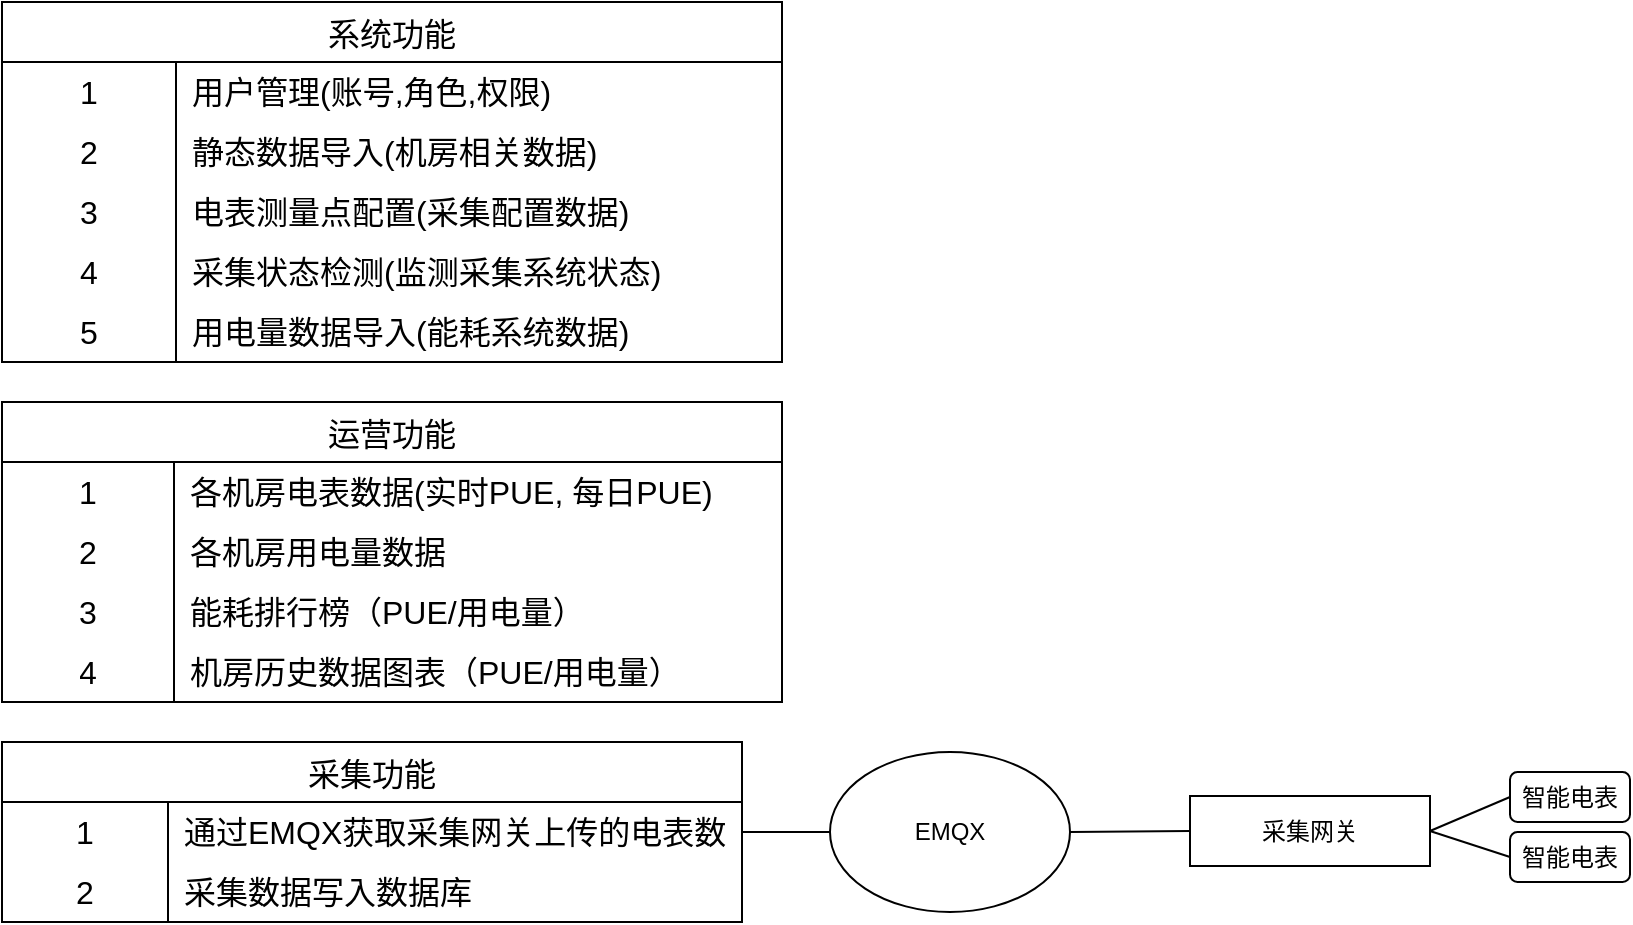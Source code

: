 <mxfile version="24.4.0" type="device" pages="19">
  <diagram name="用例" id="CPjaRx2z8UnaBTM2HzYt">
    <mxGraphModel dx="1034" dy="511" grid="1" gridSize="10" guides="1" tooltips="1" connect="1" arrows="1" fold="1" page="1" pageScale="1" pageWidth="827" pageHeight="1169" math="0" shadow="0">
      <root>
        <mxCell id="0" />
        <mxCell id="1" parent="0" />
        <mxCell id="vMl8oa1YdRk13pcsrDSh-2" value="系统功能" style="shape=table;startSize=30;container=1;collapsible=0;childLayout=tableLayout;fixedRows=1;rowLines=0;fontStyle=0;strokeColor=default;fontSize=16;" parent="1" vertex="1">
          <mxGeometry y="160" width="390" height="180" as="geometry" />
        </mxCell>
        <mxCell id="vMl8oa1YdRk13pcsrDSh-3" value="" style="shape=tableRow;horizontal=0;startSize=0;swimlaneHead=0;swimlaneBody=0;top=0;left=0;bottom=0;right=0;collapsible=0;dropTarget=0;fillColor=none;points=[[0,0.5],[1,0.5]];portConstraint=eastwest;strokeColor=inherit;fontSize=16;" parent="vMl8oa1YdRk13pcsrDSh-2" vertex="1">
          <mxGeometry y="30" width="390" height="30" as="geometry" />
        </mxCell>
        <mxCell id="vMl8oa1YdRk13pcsrDSh-4" value="1" style="shape=partialRectangle;html=1;whiteSpace=wrap;connectable=0;fillColor=none;top=0;left=0;bottom=0;right=0;overflow=hidden;pointerEvents=1;strokeColor=inherit;fontSize=16;" parent="vMl8oa1YdRk13pcsrDSh-3" vertex="1">
          <mxGeometry width="87" height="30" as="geometry">
            <mxRectangle width="87" height="30" as="alternateBounds" />
          </mxGeometry>
        </mxCell>
        <mxCell id="vMl8oa1YdRk13pcsrDSh-5" value="用户管理(账号,角色,权限)" style="shape=partialRectangle;html=1;whiteSpace=wrap;connectable=0;fillColor=none;top=0;left=0;bottom=0;right=0;align=left;spacingLeft=6;overflow=hidden;strokeColor=inherit;fontSize=16;" parent="vMl8oa1YdRk13pcsrDSh-3" vertex="1">
          <mxGeometry x="87" width="303" height="30" as="geometry">
            <mxRectangle width="303" height="30" as="alternateBounds" />
          </mxGeometry>
        </mxCell>
        <mxCell id="vMl8oa1YdRk13pcsrDSh-6" value="" style="shape=tableRow;horizontal=0;startSize=0;swimlaneHead=0;swimlaneBody=0;top=0;left=0;bottom=0;right=0;collapsible=0;dropTarget=0;fillColor=none;points=[[0,0.5],[1,0.5]];portConstraint=eastwest;strokeColor=inherit;fontSize=16;" parent="vMl8oa1YdRk13pcsrDSh-2" vertex="1">
          <mxGeometry y="60" width="390" height="30" as="geometry" />
        </mxCell>
        <mxCell id="vMl8oa1YdRk13pcsrDSh-7" value="2" style="shape=partialRectangle;html=1;whiteSpace=wrap;connectable=0;fillColor=none;top=0;left=0;bottom=0;right=0;overflow=hidden;strokeColor=inherit;fontSize=16;" parent="vMl8oa1YdRk13pcsrDSh-6" vertex="1">
          <mxGeometry width="87" height="30" as="geometry">
            <mxRectangle width="87" height="30" as="alternateBounds" />
          </mxGeometry>
        </mxCell>
        <mxCell id="vMl8oa1YdRk13pcsrDSh-8" value="静态数据导入(机房相关数据)" style="shape=partialRectangle;html=1;whiteSpace=wrap;connectable=0;fillColor=none;top=0;left=0;bottom=0;right=0;align=left;spacingLeft=6;overflow=hidden;strokeColor=inherit;fontSize=16;" parent="vMl8oa1YdRk13pcsrDSh-6" vertex="1">
          <mxGeometry x="87" width="303" height="30" as="geometry">
            <mxRectangle width="303" height="30" as="alternateBounds" />
          </mxGeometry>
        </mxCell>
        <mxCell id="vMl8oa1YdRk13pcsrDSh-9" value="" style="shape=tableRow;horizontal=0;startSize=0;swimlaneHead=0;swimlaneBody=0;top=0;left=0;bottom=0;right=0;collapsible=0;dropTarget=0;fillColor=none;points=[[0,0.5],[1,0.5]];portConstraint=eastwest;strokeColor=inherit;fontSize=16;" parent="vMl8oa1YdRk13pcsrDSh-2" vertex="1">
          <mxGeometry y="90" width="390" height="30" as="geometry" />
        </mxCell>
        <mxCell id="vMl8oa1YdRk13pcsrDSh-10" value="3" style="shape=partialRectangle;html=1;whiteSpace=wrap;connectable=0;fillColor=none;top=0;left=0;bottom=0;right=0;overflow=hidden;strokeColor=inherit;fontSize=16;" parent="vMl8oa1YdRk13pcsrDSh-9" vertex="1">
          <mxGeometry width="87" height="30" as="geometry">
            <mxRectangle width="87" height="30" as="alternateBounds" />
          </mxGeometry>
        </mxCell>
        <mxCell id="vMl8oa1YdRk13pcsrDSh-11" value="电表测量点配置(采集配置数据)" style="shape=partialRectangle;html=1;whiteSpace=wrap;connectable=0;fillColor=none;top=0;left=0;bottom=0;right=0;align=left;spacingLeft=6;overflow=hidden;strokeColor=inherit;fontSize=16;" parent="vMl8oa1YdRk13pcsrDSh-9" vertex="1">
          <mxGeometry x="87" width="303" height="30" as="geometry">
            <mxRectangle width="303" height="30" as="alternateBounds" />
          </mxGeometry>
        </mxCell>
        <mxCell id="vMl8oa1YdRk13pcsrDSh-14" style="shape=tableRow;horizontal=0;startSize=0;swimlaneHead=0;swimlaneBody=0;top=0;left=0;bottom=0;right=0;collapsible=0;dropTarget=0;fillColor=none;points=[[0,0.5],[1,0.5]];portConstraint=eastwest;strokeColor=inherit;fontSize=16;" parent="vMl8oa1YdRk13pcsrDSh-2" vertex="1">
          <mxGeometry y="120" width="390" height="30" as="geometry" />
        </mxCell>
        <mxCell id="vMl8oa1YdRk13pcsrDSh-15" value="4" style="shape=partialRectangle;html=1;whiteSpace=wrap;connectable=0;fillColor=none;top=0;left=0;bottom=0;right=0;overflow=hidden;strokeColor=inherit;fontSize=16;" parent="vMl8oa1YdRk13pcsrDSh-14" vertex="1">
          <mxGeometry width="87" height="30" as="geometry">
            <mxRectangle width="87" height="30" as="alternateBounds" />
          </mxGeometry>
        </mxCell>
        <mxCell id="vMl8oa1YdRk13pcsrDSh-16" value="采集状态检测(监测采集系统状态)" style="shape=partialRectangle;html=1;whiteSpace=wrap;connectable=0;fillColor=none;top=0;left=0;bottom=0;right=0;align=left;spacingLeft=6;overflow=hidden;strokeColor=inherit;fontSize=16;" parent="vMl8oa1YdRk13pcsrDSh-14" vertex="1">
          <mxGeometry x="87" width="303" height="30" as="geometry">
            <mxRectangle width="303" height="30" as="alternateBounds" />
          </mxGeometry>
        </mxCell>
        <mxCell id="vMl8oa1YdRk13pcsrDSh-17" style="shape=tableRow;horizontal=0;startSize=0;swimlaneHead=0;swimlaneBody=0;top=0;left=0;bottom=0;right=0;collapsible=0;dropTarget=0;fillColor=none;points=[[0,0.5],[1,0.5]];portConstraint=eastwest;strokeColor=inherit;fontSize=16;" parent="vMl8oa1YdRk13pcsrDSh-2" vertex="1">
          <mxGeometry y="150" width="390" height="30" as="geometry" />
        </mxCell>
        <mxCell id="vMl8oa1YdRk13pcsrDSh-18" value="5" style="shape=partialRectangle;html=1;whiteSpace=wrap;connectable=0;fillColor=none;top=0;left=0;bottom=0;right=0;overflow=hidden;strokeColor=inherit;fontSize=16;" parent="vMl8oa1YdRk13pcsrDSh-17" vertex="1">
          <mxGeometry width="87" height="30" as="geometry">
            <mxRectangle width="87" height="30" as="alternateBounds" />
          </mxGeometry>
        </mxCell>
        <mxCell id="vMl8oa1YdRk13pcsrDSh-19" value="用电量数据导入(能耗系统数据)" style="shape=partialRectangle;html=1;whiteSpace=wrap;connectable=0;fillColor=none;top=0;left=0;bottom=0;right=0;align=left;spacingLeft=6;overflow=hidden;strokeColor=inherit;fontSize=16;" parent="vMl8oa1YdRk13pcsrDSh-17" vertex="1">
          <mxGeometry x="87" width="303" height="30" as="geometry">
            <mxRectangle width="303" height="30" as="alternateBounds" />
          </mxGeometry>
        </mxCell>
        <mxCell id="vMl8oa1YdRk13pcsrDSh-20" value="运营功能" style="shape=table;startSize=30;container=1;collapsible=0;childLayout=tableLayout;fixedRows=1;rowLines=0;fontStyle=0;strokeColor=default;fontSize=16;" parent="1" vertex="1">
          <mxGeometry y="360" width="390" height="150" as="geometry" />
        </mxCell>
        <mxCell id="vMl8oa1YdRk13pcsrDSh-21" value="" style="shape=tableRow;horizontal=0;startSize=0;swimlaneHead=0;swimlaneBody=0;top=0;left=0;bottom=0;right=0;collapsible=0;dropTarget=0;fillColor=none;points=[[0,0.5],[1,0.5]];portConstraint=eastwest;strokeColor=inherit;fontSize=16;" parent="vMl8oa1YdRk13pcsrDSh-20" vertex="1">
          <mxGeometry y="30" width="390" height="30" as="geometry" />
        </mxCell>
        <mxCell id="vMl8oa1YdRk13pcsrDSh-22" value="1" style="shape=partialRectangle;html=1;whiteSpace=wrap;connectable=0;fillColor=none;top=0;left=0;bottom=0;right=0;overflow=hidden;pointerEvents=1;strokeColor=inherit;fontSize=16;" parent="vMl8oa1YdRk13pcsrDSh-21" vertex="1">
          <mxGeometry width="86" height="30" as="geometry">
            <mxRectangle width="86" height="30" as="alternateBounds" />
          </mxGeometry>
        </mxCell>
        <mxCell id="vMl8oa1YdRk13pcsrDSh-23" value="各机房电表数据(实时PUE, 每日PUE)" style="shape=partialRectangle;html=1;whiteSpace=wrap;connectable=0;fillColor=none;top=0;left=0;bottom=0;right=0;align=left;spacingLeft=6;overflow=hidden;strokeColor=inherit;fontSize=16;" parent="vMl8oa1YdRk13pcsrDSh-21" vertex="1">
          <mxGeometry x="86" width="304" height="30" as="geometry">
            <mxRectangle width="304" height="30" as="alternateBounds" />
          </mxGeometry>
        </mxCell>
        <mxCell id="vMl8oa1YdRk13pcsrDSh-24" value="" style="shape=tableRow;horizontal=0;startSize=0;swimlaneHead=0;swimlaneBody=0;top=0;left=0;bottom=0;right=0;collapsible=0;dropTarget=0;fillColor=none;points=[[0,0.5],[1,0.5]];portConstraint=eastwest;strokeColor=inherit;fontSize=16;" parent="vMl8oa1YdRk13pcsrDSh-20" vertex="1">
          <mxGeometry y="60" width="390" height="30" as="geometry" />
        </mxCell>
        <mxCell id="vMl8oa1YdRk13pcsrDSh-25" value="2" style="shape=partialRectangle;html=1;whiteSpace=wrap;connectable=0;fillColor=none;top=0;left=0;bottom=0;right=0;overflow=hidden;strokeColor=inherit;fontSize=16;" parent="vMl8oa1YdRk13pcsrDSh-24" vertex="1">
          <mxGeometry width="86" height="30" as="geometry">
            <mxRectangle width="86" height="30" as="alternateBounds" />
          </mxGeometry>
        </mxCell>
        <mxCell id="vMl8oa1YdRk13pcsrDSh-26" value="各机房用电量数据" style="shape=partialRectangle;html=1;whiteSpace=wrap;connectable=0;fillColor=none;top=0;left=0;bottom=0;right=0;align=left;spacingLeft=6;overflow=hidden;strokeColor=inherit;fontSize=16;" parent="vMl8oa1YdRk13pcsrDSh-24" vertex="1">
          <mxGeometry x="86" width="304" height="30" as="geometry">
            <mxRectangle width="304" height="30" as="alternateBounds" />
          </mxGeometry>
        </mxCell>
        <mxCell id="vMl8oa1YdRk13pcsrDSh-27" value="" style="shape=tableRow;horizontal=0;startSize=0;swimlaneHead=0;swimlaneBody=0;top=0;left=0;bottom=0;right=0;collapsible=0;dropTarget=0;fillColor=none;points=[[0,0.5],[1,0.5]];portConstraint=eastwest;strokeColor=inherit;fontSize=16;" parent="vMl8oa1YdRk13pcsrDSh-20" vertex="1">
          <mxGeometry y="90" width="390" height="30" as="geometry" />
        </mxCell>
        <mxCell id="vMl8oa1YdRk13pcsrDSh-28" value="3" style="shape=partialRectangle;html=1;whiteSpace=wrap;connectable=0;fillColor=none;top=0;left=0;bottom=0;right=0;overflow=hidden;strokeColor=inherit;fontSize=16;" parent="vMl8oa1YdRk13pcsrDSh-27" vertex="1">
          <mxGeometry width="86" height="30" as="geometry">
            <mxRectangle width="86" height="30" as="alternateBounds" />
          </mxGeometry>
        </mxCell>
        <mxCell id="vMl8oa1YdRk13pcsrDSh-29" value="能耗排行榜（PUE/用电量）" style="shape=partialRectangle;html=1;whiteSpace=wrap;connectable=0;fillColor=none;top=0;left=0;bottom=0;right=0;align=left;spacingLeft=6;overflow=hidden;strokeColor=inherit;fontSize=16;" parent="vMl8oa1YdRk13pcsrDSh-27" vertex="1">
          <mxGeometry x="86" width="304" height="30" as="geometry">
            <mxRectangle width="304" height="30" as="alternateBounds" />
          </mxGeometry>
        </mxCell>
        <mxCell id="vMl8oa1YdRk13pcsrDSh-30" style="shape=tableRow;horizontal=0;startSize=0;swimlaneHead=0;swimlaneBody=0;top=0;left=0;bottom=0;right=0;collapsible=0;dropTarget=0;fillColor=none;points=[[0,0.5],[1,0.5]];portConstraint=eastwest;strokeColor=inherit;fontSize=16;" parent="vMl8oa1YdRk13pcsrDSh-20" vertex="1">
          <mxGeometry y="120" width="390" height="30" as="geometry" />
        </mxCell>
        <mxCell id="vMl8oa1YdRk13pcsrDSh-31" value="4" style="shape=partialRectangle;html=1;whiteSpace=wrap;connectable=0;fillColor=none;top=0;left=0;bottom=0;right=0;overflow=hidden;strokeColor=inherit;fontSize=16;" parent="vMl8oa1YdRk13pcsrDSh-30" vertex="1">
          <mxGeometry width="86" height="30" as="geometry">
            <mxRectangle width="86" height="30" as="alternateBounds" />
          </mxGeometry>
        </mxCell>
        <mxCell id="vMl8oa1YdRk13pcsrDSh-32" value="机房历史数据图表（PUE/用电量）" style="shape=partialRectangle;html=1;whiteSpace=wrap;connectable=0;fillColor=none;top=0;left=0;bottom=0;right=0;align=left;spacingLeft=6;overflow=hidden;strokeColor=inherit;fontSize=16;" parent="vMl8oa1YdRk13pcsrDSh-30" vertex="1">
          <mxGeometry x="86" width="304" height="30" as="geometry">
            <mxRectangle width="304" height="30" as="alternateBounds" />
          </mxGeometry>
        </mxCell>
        <mxCell id="Ngr4NPS22gcqxb8SZvIr-1" value="采集功能" style="shape=table;startSize=30;container=1;collapsible=0;childLayout=tableLayout;fixedRows=1;rowLines=0;fontStyle=0;strokeColor=default;fontSize=16;" parent="1" vertex="1">
          <mxGeometry y="530" width="370" height="90" as="geometry" />
        </mxCell>
        <mxCell id="Ngr4NPS22gcqxb8SZvIr-2" value="" style="shape=tableRow;horizontal=0;startSize=0;swimlaneHead=0;swimlaneBody=0;top=0;left=0;bottom=0;right=0;collapsible=0;dropTarget=0;fillColor=none;points=[[0,0.5],[1,0.5]];portConstraint=eastwest;strokeColor=inherit;fontSize=16;" parent="Ngr4NPS22gcqxb8SZvIr-1" vertex="1">
          <mxGeometry y="30" width="370" height="30" as="geometry" />
        </mxCell>
        <mxCell id="Ngr4NPS22gcqxb8SZvIr-3" value="1" style="shape=partialRectangle;html=1;whiteSpace=wrap;connectable=0;fillColor=none;top=0;left=0;bottom=0;right=0;overflow=hidden;pointerEvents=1;strokeColor=inherit;fontSize=16;" parent="Ngr4NPS22gcqxb8SZvIr-2" vertex="1">
          <mxGeometry width="83" height="30" as="geometry">
            <mxRectangle width="83" height="30" as="alternateBounds" />
          </mxGeometry>
        </mxCell>
        <mxCell id="Ngr4NPS22gcqxb8SZvIr-4" value="通过EMQX获取采集网关上传的电表数" style="shape=partialRectangle;html=1;whiteSpace=wrap;connectable=0;fillColor=none;top=0;left=0;bottom=0;right=0;align=left;spacingLeft=6;overflow=hidden;strokeColor=inherit;fontSize=16;" parent="Ngr4NPS22gcqxb8SZvIr-2" vertex="1">
          <mxGeometry x="83" width="287" height="30" as="geometry">
            <mxRectangle width="287" height="30" as="alternateBounds" />
          </mxGeometry>
        </mxCell>
        <mxCell id="Ngr4NPS22gcqxb8SZvIr-5" value="" style="shape=tableRow;horizontal=0;startSize=0;swimlaneHead=0;swimlaneBody=0;top=0;left=0;bottom=0;right=0;collapsible=0;dropTarget=0;fillColor=none;points=[[0,0.5],[1,0.5]];portConstraint=eastwest;strokeColor=inherit;fontSize=16;" parent="Ngr4NPS22gcqxb8SZvIr-1" vertex="1">
          <mxGeometry y="60" width="370" height="30" as="geometry" />
        </mxCell>
        <mxCell id="Ngr4NPS22gcqxb8SZvIr-6" value="2" style="shape=partialRectangle;html=1;whiteSpace=wrap;connectable=0;fillColor=none;top=0;left=0;bottom=0;right=0;overflow=hidden;strokeColor=inherit;fontSize=16;" parent="Ngr4NPS22gcqxb8SZvIr-5" vertex="1">
          <mxGeometry width="83" height="30" as="geometry">
            <mxRectangle width="83" height="30" as="alternateBounds" />
          </mxGeometry>
        </mxCell>
        <mxCell id="Ngr4NPS22gcqxb8SZvIr-7" value="采集数据写入数据库" style="shape=partialRectangle;html=1;whiteSpace=wrap;connectable=0;fillColor=none;top=0;left=0;bottom=0;right=0;align=left;spacingLeft=6;overflow=hidden;strokeColor=inherit;fontSize=16;" parent="Ngr4NPS22gcqxb8SZvIr-5" vertex="1">
          <mxGeometry x="83" width="287" height="30" as="geometry">
            <mxRectangle width="287" height="30" as="alternateBounds" />
          </mxGeometry>
        </mxCell>
        <mxCell id="Ngr4NPS22gcqxb8SZvIr-11" value="EMQX" style="ellipse;whiteSpace=wrap;html=1;" parent="1" vertex="1">
          <mxGeometry x="414" y="535" width="120" height="80" as="geometry" />
        </mxCell>
        <mxCell id="Ngr4NPS22gcqxb8SZvIr-12" value="采集网关" style="rounded=0;whiteSpace=wrap;html=1;" parent="1" vertex="1">
          <mxGeometry x="594" y="557" width="120" height="35" as="geometry" />
        </mxCell>
        <mxCell id="Ngr4NPS22gcqxb8SZvIr-13" value="智能电表" style="rounded=1;whiteSpace=wrap;html=1;" parent="1" vertex="1">
          <mxGeometry x="754" y="545" width="60" height="25" as="geometry" />
        </mxCell>
        <mxCell id="Ngr4NPS22gcqxb8SZvIr-14" value="智能电表" style="rounded=1;whiteSpace=wrap;html=1;" parent="1" vertex="1">
          <mxGeometry x="754" y="575" width="60" height="25" as="geometry" />
        </mxCell>
        <mxCell id="Ngr4NPS22gcqxb8SZvIr-15" value="" style="endArrow=none;html=1;rounded=0;exitX=1;exitY=0.5;exitDx=0;exitDy=0;entryX=0;entryY=0.5;entryDx=0;entryDy=0;" parent="1" source="Ngr4NPS22gcqxb8SZvIr-12" target="Ngr4NPS22gcqxb8SZvIr-13" edge="1">
          <mxGeometry width="50" height="50" relative="1" as="geometry">
            <mxPoint x="724" y="510" as="sourcePoint" />
            <mxPoint x="774" y="460" as="targetPoint" />
          </mxGeometry>
        </mxCell>
        <mxCell id="Ngr4NPS22gcqxb8SZvIr-17" value="" style="endArrow=none;html=1;rounded=0;exitX=1;exitY=0.5;exitDx=0;exitDy=0;entryX=0;entryY=0.5;entryDx=0;entryDy=0;" parent="1" source="Ngr4NPS22gcqxb8SZvIr-12" target="Ngr4NPS22gcqxb8SZvIr-14" edge="1">
          <mxGeometry width="50" height="50" relative="1" as="geometry">
            <mxPoint x="744" y="680" as="sourcePoint" />
            <mxPoint x="794" y="630" as="targetPoint" />
          </mxGeometry>
        </mxCell>
        <mxCell id="Ngr4NPS22gcqxb8SZvIr-18" value="" style="endArrow=none;html=1;rounded=0;exitX=1;exitY=0.5;exitDx=0;exitDy=0;entryX=0;entryY=0.5;entryDx=0;entryDy=0;" parent="1" source="Ngr4NPS22gcqxb8SZvIr-11" target="Ngr4NPS22gcqxb8SZvIr-12" edge="1">
          <mxGeometry width="50" height="50" relative="1" as="geometry">
            <mxPoint x="534" y="700" as="sourcePoint" />
            <mxPoint x="584" y="650" as="targetPoint" />
          </mxGeometry>
        </mxCell>
        <mxCell id="Ngr4NPS22gcqxb8SZvIr-19" value="" style="endArrow=none;html=1;rounded=0;exitX=1;exitY=0.5;exitDx=0;exitDy=0;entryX=0;entryY=0.5;entryDx=0;entryDy=0;" parent="1" source="Ngr4NPS22gcqxb8SZvIr-2" target="Ngr4NPS22gcqxb8SZvIr-11" edge="1">
          <mxGeometry width="50" height="50" relative="1" as="geometry">
            <mxPoint x="390" y="690" as="sourcePoint" />
            <mxPoint x="440" y="640" as="targetPoint" />
          </mxGeometry>
        </mxCell>
      </root>
    </mxGraphModel>
  </diagram>
  <diagram id="ZUkOqVBxpVj528TQTwcH" name="大屏1(地图)">
    <mxGraphModel dx="1020" dy="496" grid="1" gridSize="10" guides="1" tooltips="1" connect="1" arrows="1" fold="1" page="1" pageScale="1" pageWidth="827" pageHeight="1169" math="0" shadow="0">
      <root>
        <mxCell id="0" />
        <mxCell id="1" parent="0" />
        <mxCell id="Icq76Mys9fNh0R3zu2uF-1" value="" style="rounded=0;whiteSpace=wrap;html=1;" parent="1" vertex="1">
          <mxGeometry y="80" width="830" height="360" as="geometry" />
        </mxCell>
        <mxCell id="Icq76Mys9fNh0R3zu2uF-2" value="" style="rounded=0;whiteSpace=wrap;html=1;" parent="1" vertex="1">
          <mxGeometry x="240" y="80" width="370" height="360" as="geometry" />
        </mxCell>
        <mxCell id="Icq76Mys9fNh0R3zu2uF-3" value="&lt;h2&gt;通信机房能源效率监测系统&lt;/h2&gt;" style="rounded=0;whiteSpace=wrap;html=1;" parent="1" vertex="1">
          <mxGeometry x="240" y="80" width="370" height="50" as="geometry" />
        </mxCell>
        <mxCell id="Icq76Mys9fNh0R3zu2uF-4" value="聊城地图" style="ellipse;shape=cloud;whiteSpace=wrap;html=1;" parent="1" vertex="1">
          <mxGeometry x="300" y="220" width="270" height="190" as="geometry" />
        </mxCell>
        <mxCell id="Icq76Mys9fNh0R3zu2uF-6" value="监测点数量" style="rounded=0;whiteSpace=wrap;html=1;" parent="1" vertex="1">
          <mxGeometry x="430" y="140" width="170" height="40" as="geometry" />
        </mxCell>
        <mxCell id="Icq76Mys9fNh0R3zu2uF-8" value="" style="endArrow=none;dashed=1;html=1;rounded=0;" parent="1" edge="1">
          <mxGeometry width="50" height="50" relative="1" as="geometry">
            <mxPoint x="425" y="190" as="sourcePoint" />
            <mxPoint x="424.5" y="130" as="targetPoint" />
          </mxGeometry>
        </mxCell>
        <mxCell id="Icq76Mys9fNh0R3zu2uF-9" value="时间与温度?" style="rounded=0;whiteSpace=wrap;html=1;" parent="1" vertex="1">
          <mxGeometry x="250" y="140" width="170" height="40" as="geometry" />
        </mxCell>
        <mxCell id="Icq76Mys9fNh0R3zu2uF-10" value="县区高PUE数量表" style="rounded=0;whiteSpace=wrap;html=1;" parent="1" vertex="1">
          <mxGeometry x="250" y="260" width="100" height="160" as="geometry" />
        </mxCell>
        <mxCell id="Icq76Mys9fNh0R3zu2uF-11" value="x月机房能耗排行榜" style="rounded=0;whiteSpace=wrap;html=1;" parent="1" vertex="1">
          <mxGeometry y="150" width="240" height="130" as="geometry" />
        </mxCell>
        <mxCell id="Icq76Mys9fNh0R3zu2uF-12" value="监测点告警列表" style="rounded=0;whiteSpace=wrap;html=1;" parent="1" vertex="1">
          <mxGeometry y="310" width="240" height="120" as="geometry" />
        </mxCell>
        <mxCell id="Icq76Mys9fNh0R3zu2uF-13" value="高PUE排行榜" style="rounded=0;whiteSpace=wrap;html=1;" parent="1" vertex="1">
          <mxGeometry x="610" y="200" width="220" height="90" as="geometry" />
        </mxCell>
        <mxCell id="Icq76Mys9fNh0R3zu2uF-14" value="空调能耗排行榜" style="rounded=0;whiteSpace=wrap;html=1;" parent="1" vertex="1">
          <mxGeometry x="610" y="330" width="220" height="90" as="geometry" />
        </mxCell>
        <mxCell id="Icq76Mys9fNh0R3zu2uF-15" value="x月总能耗" style="rounded=0;whiteSpace=wrap;html=1;" parent="1" vertex="1">
          <mxGeometry y="90" width="240" height="40" as="geometry" />
        </mxCell>
        <mxCell id="Icq76Mys9fNh0R3zu2uF-16" value="用户耗电率图表" style="rounded=0;whiteSpace=wrap;html=1;" parent="1" vertex="1">
          <mxGeometry x="610" y="90" width="220" height="90" as="geometry" />
        </mxCell>
        <mxCell id="QD8W1jSHFBDAV5W4yu3E-1" value="弹窗" style="rounded=1;whiteSpace=wrap;html=1;" parent="1" vertex="1">
          <mxGeometry x="784" y="96.25" width="43" height="17.5" as="geometry" />
        </mxCell>
      </root>
    </mxGraphModel>
  </diagram>
  <diagram id="c7VedUeV3csEc-935Tk3" name="网点页面">
    <mxGraphModel dx="1020" dy="496" grid="1" gridSize="10" guides="1" tooltips="1" connect="1" arrows="1" fold="1" page="1" pageScale="1" pageWidth="827" pageHeight="1169" math="0" shadow="0">
      <root>
        <mxCell id="0" />
        <mxCell id="1" parent="0" />
        <mxCell id="aRzEw_XtLQmPPiRaMfQ3-13" value="" style="rounded=0;whiteSpace=wrap;html=1;" parent="1" vertex="1">
          <mxGeometry x="60" y="975" width="690" height="385" as="geometry" />
        </mxCell>
        <mxCell id="qeq_ml4MP7bGGzYQom69-1" value="" style="rounded=0;whiteSpace=wrap;html=1;" parent="1" vertex="1">
          <mxGeometry y="40" width="830" height="400" as="geometry" />
        </mxCell>
        <mxCell id="qeq_ml4MP7bGGzYQom69-2" value="" style="rounded=0;whiteSpace=wrap;html=1;" parent="1" vertex="1">
          <mxGeometry x="240" y="130" width="370" height="310" as="geometry" />
        </mxCell>
        <mxCell id="qeq_ml4MP7bGGzYQom69-3" value="&lt;h2&gt;XX机房详情&lt;/h2&gt;" style="rounded=0;whiteSpace=wrap;html=1;" parent="1" vertex="1">
          <mxGeometry y="40" width="830" height="50" as="geometry" />
        </mxCell>
        <mxCell id="qeq_ml4MP7bGGzYQom69-8" value="折线图&amp;nbsp; ( 电流k1/k2 , 天气温度/机房温度 )" style="rounded=0;whiteSpace=wrap;html=1;" parent="1" vertex="1">
          <mxGeometry x="240" y="150" width="370" height="140" as="geometry" />
        </mxCell>
        <mxCell id="qeq_ml4MP7bGGzYQom69-9" value="电费信息" style="rounded=0;whiteSpace=wrap;html=1;" parent="1" vertex="1">
          <mxGeometry y="150" width="240" height="130" as="geometry" />
        </mxCell>
        <mxCell id="qeq_ml4MP7bGGzYQom69-10" value="网点供电方式/管理部门网格等信息" style="rounded=0;whiteSpace=wrap;html=1;" parent="1" vertex="1">
          <mxGeometry y="310" width="240" height="120" as="geometry" />
        </mxCell>
        <mxCell id="qeq_ml4MP7bGGzYQom69-11" value="负荷电流等监控信息&lt;br&gt;动环系统相关数据&lt;br&gt;机房设备信息" style="rounded=0;whiteSpace=wrap;html=1;" parent="1" vertex="1">
          <mxGeometry x="610" y="150" width="220" height="140" as="geometry" />
        </mxCell>
        <mxCell id="qeq_ml4MP7bGGzYQom69-13" value="预警信息" style="rounded=0;whiteSpace=wrap;html=1;fontSize=14;fontStyle=1" parent="1" vertex="1">
          <mxGeometry y="90" width="420" height="40" as="geometry" />
        </mxCell>
        <mxCell id="qeq_ml4MP7bGGzYQom69-14" value="xxxx年xx月xx日" style="rounded=0;whiteSpace=wrap;html=1;" parent="1" vertex="1">
          <mxGeometry x="610" y="90" width="100" height="40" as="geometry" />
        </mxCell>
        <mxCell id="qeq_ml4MP7bGGzYQom69-15" value="PUE分析" style="rounded=1;whiteSpace=wrap;html=1;fillColor=#0050ef;strokeColor=#001DBC;fontColor=#ffffff;" parent="1" vertex="1">
          <mxGeometry x="717" y="101.25" width="53" height="17.5" as="geometry" />
        </mxCell>
        <mxCell id="qeq_ml4MP7bGGzYQom69-17" value="监测控制" style="rounded=1;whiteSpace=wrap;html=1;" parent="1" vertex="1">
          <mxGeometry x="770" y="101.25" width="57" height="17.5" as="geometry" />
        </mxCell>
        <mxCell id="qeq_ml4MP7bGGzYQom69-18" value="线柱图 ( 电费柱&amp;nbsp; 日均电量线 )" style="rounded=0;whiteSpace=wrap;html=1;" parent="1" vertex="1">
          <mxGeometry x="240" y="300" width="330" height="140" as="geometry" />
        </mxCell>
        <mxCell id="J-tPf5t9MhvsZjsJmI3f-1" value="" style="rounded=0;whiteSpace=wrap;html=1;" parent="1" vertex="1">
          <mxGeometry x="60" y="565" width="380" height="385" as="geometry" />
        </mxCell>
        <mxCell id="J-tPf5t9MhvsZjsJmI3f-2" value="&lt;h3&gt;电费信息&lt;/h3&gt;" style="text;html=1;align=center;verticalAlign=middle;resizable=0;points=[];autosize=1;strokeColor=none;fillColor=none;" parent="1" vertex="1">
          <mxGeometry x="75" y="555" width="80" height="60" as="geometry" />
        </mxCell>
        <mxCell id="J-tPf5t9MhvsZjsJmI3f-3" value="报账月份: 2024年2月&amp;nbsp; (抄表周期)" style="text;html=1;strokeColor=none;fillColor=none;align=center;verticalAlign=middle;whiteSpace=wrap;rounded=0;" parent="1" vertex="1">
          <mxGeometry x="75" y="590" width="200" height="30" as="geometry" />
        </mxCell>
        <mxCell id="J-tPf5t9MhvsZjsJmI3f-4" value="对标图" style="ellipse;shape=cloud;whiteSpace=wrap;html=1;" parent="1" vertex="1">
          <mxGeometry x="80" y="630" width="70" height="70" as="geometry" />
        </mxCell>
        <mxCell id="J-tPf5t9MhvsZjsJmI3f-8" value="报账电费" style="ellipse;shape=cloud;whiteSpace=wrap;html=1;" parent="1" vertex="1">
          <mxGeometry x="260" y="630" width="70" height="70" as="geometry" />
        </mxCell>
        <mxCell id="J-tPf5t9MhvsZjsJmI3f-9" value="本期电量" style="ellipse;shape=cloud;whiteSpace=wrap;html=1;" parent="1" vertex="1">
          <mxGeometry x="170" y="630" width="70" height="70" as="geometry" />
        </mxCell>
        <mxCell id="J-tPf5t9MhvsZjsJmI3f-10" value="本期单价" style="ellipse;shape=cloud;whiteSpace=wrap;html=1;" parent="1" vertex="1">
          <mxGeometry x="340" y="630" width="70" height="70" as="geometry" />
        </mxCell>
        <mxCell id="J-tPf5t9MhvsZjsJmI3f-12" value="能耗健康度评级" style="rounded=0;whiteSpace=wrap;html=1;" parent="1" vertex="1">
          <mxGeometry x="90" y="728" width="200" height="32" as="geometry" />
        </mxCell>
        <mxCell id="J-tPf5t9MhvsZjsJmI3f-13" value="上期电量" style="rounded=0;whiteSpace=wrap;html=1;" parent="1" vertex="1">
          <mxGeometry x="90" y="790" width="150" height="20" as="geometry" />
        </mxCell>
        <mxCell id="J-tPf5t9MhvsZjsJmI3f-14" value="日均电量" style="rounded=0;whiteSpace=wrap;html=1;" parent="1" vertex="1">
          <mxGeometry x="270" y="790" width="140" height="20" as="geometry" />
        </mxCell>
        <mxCell id="J-tPf5t9MhvsZjsJmI3f-15" value="结算周期" style="rounded=0;whiteSpace=wrap;html=1;" parent="1" vertex="1">
          <mxGeometry x="90" y="870" width="150" height="20" as="geometry" />
        </mxCell>
        <mxCell id="J-tPf5t9MhvsZjsJmI3f-16" value="生产用电" style="rounded=0;whiteSpace=wrap;html=1;" parent="1" vertex="1">
          <mxGeometry x="90" y="830" width="150" height="20" as="geometry" />
        </mxCell>
        <mxCell id="J-tPf5t9MhvsZjsJmI3f-17" value="办公营业" style="rounded=0;whiteSpace=wrap;html=1;" parent="1" vertex="1">
          <mxGeometry x="270" y="830" width="140" height="20" as="geometry" />
        </mxCell>
        <mxCell id="aRzEw_XtLQmPPiRaMfQ3-2" value="&lt;h3&gt;网点信息&lt;/h3&gt;" style="text;html=1;align=center;verticalAlign=middle;resizable=0;points=[];autosize=1;strokeColor=none;fillColor=none;" parent="1" vertex="1">
          <mxGeometry x="90" y="970" width="80" height="60" as="geometry" />
        </mxCell>
        <mxCell id="aRzEw_XtLQmPPiRaMfQ3-3" value="①" style="text;html=1;strokeColor=none;fillColor=none;align=center;verticalAlign=middle;whiteSpace=wrap;rounded=0;" parent="1" vertex="1">
          <mxGeometry x="100" y="1025" width="20" height="25" as="geometry" />
        </mxCell>
        <mxCell id="aRzEw_XtLQmPPiRaMfQ3-4" value="共享状态&amp;nbsp; |&amp;nbsp; 我方 100&amp;nbsp; 移动 0&amp;nbsp; 电信 0&amp;nbsp;&amp;nbsp;" style="text;html=1;strokeColor=none;fillColor=none;align=center;verticalAlign=middle;whiteSpace=wrap;rounded=0;" parent="1" vertex="1">
          <mxGeometry x="120" y="1025" width="210" height="30" as="geometry" />
        </mxCell>
        <mxCell id="aRzEw_XtLQmPPiRaMfQ3-5" value="供电方式" style="text;html=1;strokeColor=none;fillColor=none;align=center;verticalAlign=middle;whiteSpace=wrap;rounded=0;" parent="1" vertex="1">
          <mxGeometry x="130" y="1060" width="60" height="30" as="geometry" />
        </mxCell>
        <mxCell id="aRzEw_XtLQmPPiRaMfQ3-6" value="站点类型" style="text;html=1;strokeColor=none;fillColor=none;align=center;verticalAlign=middle;whiteSpace=wrap;rounded=0;" parent="1" vertex="1">
          <mxGeometry x="220" y="1060" width="60" height="30" as="geometry" />
        </mxCell>
        <mxCell id="aRzEw_XtLQmPPiRaMfQ3-7" value="归属信息" style="text;html=1;strokeColor=none;fillColor=none;align=center;verticalAlign=middle;whiteSpace=wrap;rounded=0;" parent="1" vertex="1">
          <mxGeometry x="320" y="1060" width="60" height="30" as="geometry" />
        </mxCell>
        <mxCell id="aRzEw_XtLQmPPiRaMfQ3-8" value="直供电1" style="text;html=1;strokeColor=none;fillColor=none;align=center;verticalAlign=middle;whiteSpace=wrap;rounded=0;" parent="1" vertex="1">
          <mxGeometry x="130" y="1090" width="60" height="30" as="geometry" />
        </mxCell>
        <mxCell id="aRzEw_XtLQmPPiRaMfQ3-9" value="接入网" style="text;html=1;strokeColor=none;fillColor=none;align=center;verticalAlign=middle;whiteSpace=wrap;rounded=0;" parent="1" vertex="1">
          <mxGeometry x="220" y="1090" width="60" height="30" as="geometry" />
        </mxCell>
        <mxCell id="aRzEw_XtLQmPPiRaMfQ3-10" value="非铁塔移交" style="text;html=1;strokeColor=none;fillColor=none;align=center;verticalAlign=middle;whiteSpace=wrap;rounded=0;" parent="1" vertex="1">
          <mxGeometry x="320" y="1090" width="70" height="30" as="geometry" />
        </mxCell>
        <mxCell id="aRzEw_XtLQmPPiRaMfQ3-11" value="站点ID： 406075" style="text;html=1;strokeColor=none;fillColor=none;align=center;verticalAlign=middle;whiteSpace=wrap;rounded=0;" parent="1" vertex="1">
          <mxGeometry x="110" y="1120" width="100" height="30" as="geometry" />
        </mxCell>
        <mxCell id="aRzEw_XtLQmPPiRaMfQ3-12" value="电表ID: 2000156812" style="text;html=1;strokeColor=none;fillColor=none;align=center;verticalAlign=middle;whiteSpace=wrap;rounded=0;" parent="1" vertex="1">
          <mxGeometry x="230" y="1120" width="130" height="30" as="geometry" />
        </mxCell>
        <mxCell id="aRzEw_XtLQmPPiRaMfQ3-15" value="" style="endArrow=none;dashed=1;html=1;rounded=0;" parent="1" edge="1">
          <mxGeometry width="50" height="50" relative="1" as="geometry">
            <mxPoint x="404.5" y="1140" as="sourcePoint" />
            <mxPoint x="404.5" y="1050" as="targetPoint" />
          </mxGeometry>
        </mxCell>
        <mxCell id="aRzEw_XtLQmPPiRaMfQ3-17" value="光伏发电" style="text;html=1;strokeColor=none;fillColor=none;align=center;verticalAlign=middle;whiteSpace=wrap;rounded=0;" parent="1" vertex="1">
          <mxGeometry x="430" y="1060" width="60" height="30" as="geometry" />
        </mxCell>
        <mxCell id="aRzEw_XtLQmPPiRaMfQ3-18" value="代缴状态" style="text;html=1;strokeColor=none;fillColor=none;align=center;verticalAlign=middle;whiteSpace=wrap;rounded=0;" parent="1" vertex="1">
          <mxGeometry x="520" y="1060" width="60" height="30" as="geometry" />
        </mxCell>
        <mxCell id="aRzEw_XtLQmPPiRaMfQ3-19" value="过户状态" style="text;html=1;strokeColor=none;fillColor=none;align=center;verticalAlign=middle;whiteSpace=wrap;rounded=0;" parent="1" vertex="1">
          <mxGeometry x="620" y="1060" width="60" height="30" as="geometry" />
        </mxCell>
        <mxCell id="aRzEw_XtLQmPPiRaMfQ3-20" value="否" style="text;html=1;strokeColor=none;fillColor=none;align=center;verticalAlign=middle;whiteSpace=wrap;rounded=0;" parent="1" vertex="1">
          <mxGeometry x="430" y="1090" width="60" height="30" as="geometry" />
        </mxCell>
        <mxCell id="aRzEw_XtLQmPPiRaMfQ3-21" value="联通自缴" style="text;html=1;strokeColor=none;fillColor=none;align=center;verticalAlign=middle;whiteSpace=wrap;rounded=0;" parent="1" vertex="1">
          <mxGeometry x="520" y="1090" width="60" height="30" as="geometry" />
        </mxCell>
        <mxCell id="aRzEw_XtLQmPPiRaMfQ3-22" value="未过户" style="text;html=1;strokeColor=none;fillColor=none;align=center;verticalAlign=middle;whiteSpace=wrap;rounded=0;" parent="1" vertex="1">
          <mxGeometry x="620" y="1090" width="70" height="30" as="geometry" />
        </mxCell>
        <mxCell id="aRzEw_XtLQmPPiRaMfQ3-24" value="" style="endArrow=none;html=1;rounded=0;" parent="1" edge="1">
          <mxGeometry width="50" height="50" relative="1" as="geometry">
            <mxPoint x="100.0" y="1160" as="sourcePoint" />
            <mxPoint x="410" y="1160" as="targetPoint" />
          </mxGeometry>
        </mxCell>
        <mxCell id="aRzEw_XtLQmPPiRaMfQ3-25" value="未过户" style="text;html=1;strokeColor=none;fillColor=none;align=center;verticalAlign=middle;whiteSpace=wrap;rounded=0;" parent="1" vertex="1">
          <mxGeometry x="620" y="1090" width="70" height="30" as="geometry" />
        </mxCell>
        <mxCell id="aRzEw_XtLQmPPiRaMfQ3-26" value="代缴状态" style="text;html=1;strokeColor=none;fillColor=none;align=center;verticalAlign=middle;whiteSpace=wrap;rounded=0;" parent="1" vertex="1">
          <mxGeometry x="520" y="1060" width="60" height="30" as="geometry" />
        </mxCell>
        <mxCell id="aRzEw_XtLQmPPiRaMfQ3-27" value="过户状态" style="text;html=1;strokeColor=none;fillColor=none;align=center;verticalAlign=middle;whiteSpace=wrap;rounded=0;" parent="1" vertex="1">
          <mxGeometry x="620" y="1060" width="60" height="30" as="geometry" />
        </mxCell>
        <mxCell id="aRzEw_XtLQmPPiRaMfQ3-28" value="联通自缴" style="text;html=1;strokeColor=none;fillColor=none;align=center;verticalAlign=middle;whiteSpace=wrap;rounded=0;" parent="1" vertex="1">
          <mxGeometry x="520" y="1090" width="60" height="30" as="geometry" />
        </mxCell>
        <mxCell id="aRzEw_XtLQmPPiRaMfQ3-29" value="否" style="text;html=1;strokeColor=none;fillColor=none;align=center;verticalAlign=middle;whiteSpace=wrap;rounded=0;" parent="1" vertex="1">
          <mxGeometry x="430" y="1090" width="60" height="30" as="geometry" />
        </mxCell>
        <mxCell id="aRzEw_XtLQmPPiRaMfQ3-30" value="光伏发电" style="text;html=1;strokeColor=none;fillColor=none;align=center;verticalAlign=middle;whiteSpace=wrap;rounded=0;" parent="1" vertex="1">
          <mxGeometry x="430" y="1060" width="60" height="30" as="geometry" />
        </mxCell>
        <mxCell id="aRzEw_XtLQmPPiRaMfQ3-31" value="" style="endArrow=none;dashed=1;html=1;rounded=0;" parent="1" edge="1">
          <mxGeometry width="50" height="50" relative="1" as="geometry">
            <mxPoint x="404.5" y="1140" as="sourcePoint" />
            <mxPoint x="404.5" y="1050" as="targetPoint" />
          </mxGeometry>
        </mxCell>
        <mxCell id="aRzEw_XtLQmPPiRaMfQ3-32" value="归属信息" style="text;html=1;strokeColor=none;fillColor=none;align=center;verticalAlign=middle;whiteSpace=wrap;rounded=0;" parent="1" vertex="1">
          <mxGeometry x="320" y="1060" width="60" height="30" as="geometry" />
        </mxCell>
        <mxCell id="aRzEw_XtLQmPPiRaMfQ3-33" value="非铁塔移交" style="text;html=1;strokeColor=none;fillColor=none;align=center;verticalAlign=middle;whiteSpace=wrap;rounded=0;" parent="1" vertex="1">
          <mxGeometry x="320" y="1090" width="70" height="30" as="geometry" />
        </mxCell>
        <mxCell id="aRzEw_XtLQmPPiRaMfQ3-34" value="接入网" style="text;html=1;strokeColor=none;fillColor=none;align=center;verticalAlign=middle;whiteSpace=wrap;rounded=0;" parent="1" vertex="1">
          <mxGeometry x="220" y="1090" width="60" height="30" as="geometry" />
        </mxCell>
        <mxCell id="aRzEw_XtLQmPPiRaMfQ3-35" value="站点类型" style="text;html=1;strokeColor=none;fillColor=none;align=center;verticalAlign=middle;whiteSpace=wrap;rounded=0;" parent="1" vertex="1">
          <mxGeometry x="220" y="1060" width="60" height="30" as="geometry" />
        </mxCell>
        <mxCell id="aRzEw_XtLQmPPiRaMfQ3-36" value="供电方式" style="text;html=1;strokeColor=none;fillColor=none;align=center;verticalAlign=middle;whiteSpace=wrap;rounded=0;" parent="1" vertex="1">
          <mxGeometry x="130" y="1060" width="60" height="30" as="geometry" />
        </mxCell>
        <mxCell id="aRzEw_XtLQmPPiRaMfQ3-37" value="直供电1" style="text;html=1;strokeColor=none;fillColor=none;align=center;verticalAlign=middle;whiteSpace=wrap;rounded=0;" parent="1" vertex="1">
          <mxGeometry x="130" y="1090" width="60" height="30" as="geometry" />
        </mxCell>
        <mxCell id="aRzEw_XtLQmPPiRaMfQ3-38" value="站点ID： 406075" style="text;html=1;strokeColor=none;fillColor=none;align=center;verticalAlign=middle;whiteSpace=wrap;rounded=0;" parent="1" vertex="1">
          <mxGeometry x="110" y="1120" width="100" height="30" as="geometry" />
        </mxCell>
        <mxCell id="aRzEw_XtLQmPPiRaMfQ3-39" value="②" style="text;html=1;strokeColor=none;fillColor=none;align=center;verticalAlign=middle;whiteSpace=wrap;rounded=0;" parent="1" vertex="1">
          <mxGeometry x="90" y="1180" width="20" height="25" as="geometry" />
        </mxCell>
        <mxCell id="aRzEw_XtLQmPPiRaMfQ3-40" value="站点名称&amp;nbsp; |&amp;nbsp; 朱老庄驻地机房&amp;nbsp;&amp;nbsp;" style="text;html=1;strokeColor=none;fillColor=none;align=center;verticalAlign=middle;whiteSpace=wrap;rounded=0;" parent="1" vertex="1">
          <mxGeometry x="110" y="1180" width="170" height="30" as="geometry" />
        </mxCell>
        <mxCell id="aRzEw_XtLQmPPiRaMfQ3-41" value="XXX" style="text;html=1;strokeColor=none;fillColor=none;align=center;verticalAlign=middle;whiteSpace=wrap;rounded=0;" parent="1" vertex="1">
          <mxGeometry x="610" y="1245" width="70" height="30" as="geometry" />
        </mxCell>
        <mxCell id="aRzEw_XtLQmPPiRaMfQ3-42" value="网格" style="text;html=1;strokeColor=none;fillColor=none;align=center;verticalAlign=middle;whiteSpace=wrap;rounded=0;" parent="1" vertex="1">
          <mxGeometry x="510" y="1215" width="60" height="30" as="geometry" />
        </mxCell>
        <mxCell id="aRzEw_XtLQmPPiRaMfQ3-43" value="联系人" style="text;html=1;strokeColor=none;fillColor=none;align=center;verticalAlign=middle;whiteSpace=wrap;rounded=0;" parent="1" vertex="1">
          <mxGeometry x="610" y="1215" width="60" height="30" as="geometry" />
        </mxCell>
        <mxCell id="aRzEw_XtLQmPPiRaMfQ3-44" value="东昌综合维护网格" style="text;html=1;strokeColor=none;fillColor=none;align=center;verticalAlign=middle;whiteSpace=wrap;rounded=0;" parent="1" vertex="1">
          <mxGeometry x="500" y="1245" width="100" height="30" as="geometry" />
        </mxCell>
        <mxCell id="aRzEw_XtLQmPPiRaMfQ3-45" value="XX营服中心" style="text;html=1;strokeColor=none;fillColor=none;align=center;verticalAlign=middle;whiteSpace=wrap;rounded=0;" parent="1" vertex="1">
          <mxGeometry x="420" y="1245" width="70" height="30" as="geometry" />
        </mxCell>
        <mxCell id="aRzEw_XtLQmPPiRaMfQ3-46" value="营服" style="text;html=1;strokeColor=none;fillColor=none;align=center;verticalAlign=middle;whiteSpace=wrap;rounded=0;" parent="1" vertex="1">
          <mxGeometry x="420" y="1215" width="60" height="30" as="geometry" />
        </mxCell>
        <mxCell id="aRzEw_XtLQmPPiRaMfQ3-47" value="" style="endArrow=none;dashed=1;html=1;rounded=0;" parent="1" edge="1">
          <mxGeometry width="50" height="50" relative="1" as="geometry">
            <mxPoint x="394.5" y="1295" as="sourcePoint" />
            <mxPoint x="394.5" y="1205" as="targetPoint" />
          </mxGeometry>
        </mxCell>
        <mxCell id="aRzEw_XtLQmPPiRaMfQ3-48" value="联系电话" style="text;html=1;strokeColor=none;fillColor=none;align=center;verticalAlign=middle;whiteSpace=wrap;rounded=0;" parent="1" vertex="1">
          <mxGeometry x="310" y="1215" width="60" height="30" as="geometry" />
        </mxCell>
        <mxCell id="aRzEw_XtLQmPPiRaMfQ3-49" value="1565317XXXX" style="text;html=1;strokeColor=none;fillColor=none;align=center;verticalAlign=middle;whiteSpace=wrap;rounded=0;" parent="1" vertex="1">
          <mxGeometry x="305" y="1245" width="70" height="30" as="geometry" />
        </mxCell>
        <mxCell id="aRzEw_XtLQmPPiRaMfQ3-50" value="冯XX" style="text;html=1;strokeColor=none;fillColor=none;align=center;verticalAlign=middle;whiteSpace=wrap;rounded=0;" parent="1" vertex="1">
          <mxGeometry x="210" y="1245" width="60" height="30" as="geometry" />
        </mxCell>
        <mxCell id="aRzEw_XtLQmPPiRaMfQ3-51" value="责任人" style="text;html=1;strokeColor=none;fillColor=none;align=center;verticalAlign=middle;whiteSpace=wrap;rounded=0;" parent="1" vertex="1">
          <mxGeometry x="210" y="1215" width="60" height="30" as="geometry" />
        </mxCell>
        <mxCell id="aRzEw_XtLQmPPiRaMfQ3-52" value="责任部门" style="text;html=1;strokeColor=none;fillColor=none;align=center;verticalAlign=middle;whiteSpace=wrap;rounded=0;" parent="1" vertex="1">
          <mxGeometry x="120" y="1215" width="60" height="30" as="geometry" />
        </mxCell>
        <mxCell id="aRzEw_XtLQmPPiRaMfQ3-53" value="现场综合维护中心" style="text;html=1;strokeColor=none;fillColor=none;align=center;verticalAlign=middle;whiteSpace=wrap;rounded=0;" parent="1" vertex="1">
          <mxGeometry x="100" y="1245" width="100" height="30" as="geometry" />
        </mxCell>
        <mxCell id="aRzEw_XtLQmPPiRaMfQ3-54" value="站址编码：LCDC9010" style="text;html=1;strokeColor=none;fillColor=none;align=center;verticalAlign=middle;whiteSpace=wrap;rounded=0;" parent="1" vertex="1">
          <mxGeometry x="100" y="1275" width="130" height="30" as="geometry" />
        </mxCell>
        <mxCell id="aRzEw_XtLQmPPiRaMfQ3-55" value="能耗状态: 10" style="text;html=1;strokeColor=none;fillColor=none;align=center;verticalAlign=middle;whiteSpace=wrap;rounded=0;" parent="1" vertex="1">
          <mxGeometry x="260" y="1275" width="90" height="30" as="geometry" />
        </mxCell>
        <mxCell id="wPabuw4NjsG7bU7xa2tQ-1" value="" style="rounded=0;whiteSpace=wrap;html=1;" parent="1" vertex="1">
          <mxGeometry x="510" y="565" width="360" height="295" as="geometry" />
        </mxCell>
        <mxCell id="wPabuw4NjsG7bU7xa2tQ-2" value="&lt;h3&gt;动环数据&lt;/h3&gt;" style="text;html=1;align=center;verticalAlign=middle;resizable=0;points=[];autosize=1;strokeColor=none;fillColor=none;" parent="1" vertex="1">
          <mxGeometry x="510" y="555" width="80" height="60" as="geometry" />
        </mxCell>
        <mxCell id="wPabuw4NjsG7bU7xa2tQ-3" value="相电压Ua&amp;nbsp; &amp;nbsp; &amp;nbsp;相电压Ub&amp;nbsp; &amp;nbsp; 相电压Uc&amp;nbsp; &amp;nbsp;" style="text;html=1;strokeColor=none;fillColor=none;align=center;verticalAlign=middle;whiteSpace=wrap;rounded=0;" parent="1" vertex="1">
          <mxGeometry x="660" y="570" width="200" height="30" as="geometry" />
        </mxCell>
        <mxCell id="wPabuw4NjsG7bU7xa2tQ-4" value="" style="whiteSpace=wrap;html=1;aspect=fixed;" parent="1" vertex="1">
          <mxGeometry x="520" y="615" width="40" height="40" as="geometry" />
        </mxCell>
        <mxCell id="wPabuw4NjsG7bU7xa2tQ-5" value="PUE" style="text;html=1;strokeColor=none;fillColor=none;align=center;verticalAlign=middle;whiteSpace=wrap;rounded=0;" parent="1" vertex="1">
          <mxGeometry x="570" y="600" width="60" height="30" as="geometry" />
        </mxCell>
        <mxCell id="wPabuw4NjsG7bU7xa2tQ-6" value="1.5" style="text;html=1;strokeColor=none;fillColor=none;align=center;verticalAlign=middle;whiteSpace=wrap;rounded=0;" parent="1" vertex="1">
          <mxGeometry x="570" y="630" width="60" height="30" as="geometry" />
        </mxCell>
        <mxCell id="wPabuw4NjsG7bU7xa2tQ-7" value="机房输入电流" style="text;html=1;strokeColor=none;fillColor=none;align=center;verticalAlign=middle;whiteSpace=wrap;rounded=0;" parent="1" vertex="1">
          <mxGeometry x="646.25" y="600" width="83" height="30" as="geometry" />
        </mxCell>
        <mxCell id="wPabuw4NjsG7bU7xa2tQ-8" value="" style="endArrow=none;html=1;rounded=0;strokeWidth=3;" parent="1" edge="1">
          <mxGeometry width="50" height="50" relative="1" as="geometry">
            <mxPoint x="657.75" y="629" as="sourcePoint" />
            <mxPoint x="840.75" y="629" as="targetPoint" />
          </mxGeometry>
        </mxCell>
        <mxCell id="wPabuw4NjsG7bU7xa2tQ-10" value="设备输入电流" style="text;html=1;strokeColor=none;fillColor=none;align=center;verticalAlign=middle;whiteSpace=wrap;rounded=0;" parent="1" vertex="1">
          <mxGeometry x="646.25" y="630" width="83" height="30" as="geometry" />
        </mxCell>
        <mxCell id="wPabuw4NjsG7bU7xa2tQ-11" value="" style="endArrow=none;html=1;rounded=0;strokeWidth=3;" parent="1" edge="1">
          <mxGeometry width="50" height="50" relative="1" as="geometry">
            <mxPoint x="657.75" y="659" as="sourcePoint" />
            <mxPoint x="840.75" y="659" as="targetPoint" />
          </mxGeometry>
        </mxCell>
        <mxCell id="wPabuw4NjsG7bU7xa2tQ-14" value="" style="group" parent="1" vertex="1" connectable="0">
          <mxGeometry x="570" y="690" width="60" height="70" as="geometry" />
        </mxCell>
        <mxCell id="wPabuw4NjsG7bU7xa2tQ-12" value="" style="ellipse;whiteSpace=wrap;html=1;aspect=fixed;" parent="wPabuw4NjsG7bU7xa2tQ-14" vertex="1">
          <mxGeometry x="10" width="40" height="40" as="geometry" />
        </mxCell>
        <mxCell id="wPabuw4NjsG7bU7xa2tQ-13" value="直流电压" style="text;html=1;strokeColor=none;fillColor=none;align=center;verticalAlign=middle;whiteSpace=wrap;rounded=0;" parent="wPabuw4NjsG7bU7xa2tQ-14" vertex="1">
          <mxGeometry y="40" width="60" height="30" as="geometry" />
        </mxCell>
        <mxCell id="wPabuw4NjsG7bU7xa2tQ-15" value="" style="group" parent="1" vertex="1" connectable="0">
          <mxGeometry x="780" y="690" width="60" height="70" as="geometry" />
        </mxCell>
        <mxCell id="wPabuw4NjsG7bU7xa2tQ-16" value="" style="ellipse;whiteSpace=wrap;html=1;aspect=fixed;" parent="wPabuw4NjsG7bU7xa2tQ-15" vertex="1">
          <mxGeometry x="10" width="40" height="40" as="geometry" />
        </mxCell>
        <mxCell id="wPabuw4NjsG7bU7xa2tQ-17" value="空调状态" style="text;html=1;strokeColor=none;fillColor=none;align=center;verticalAlign=middle;whiteSpace=wrap;rounded=0;" parent="wPabuw4NjsG7bU7xa2tQ-15" vertex="1">
          <mxGeometry y="40" width="60" height="30" as="geometry" />
        </mxCell>
        <mxCell id="wPabuw4NjsG7bU7xa2tQ-18" value="" style="group" parent="1" vertex="1" connectable="0">
          <mxGeometry x="680" y="690" width="60" height="70" as="geometry" />
        </mxCell>
        <mxCell id="wPabuw4NjsG7bU7xa2tQ-19" value="" style="ellipse;whiteSpace=wrap;html=1;aspect=fixed;" parent="wPabuw4NjsG7bU7xa2tQ-18" vertex="1">
          <mxGeometry x="10" width="40" height="40" as="geometry" />
        </mxCell>
        <mxCell id="wPabuw4NjsG7bU7xa2tQ-20" value="负载电流" style="text;html=1;strokeColor=none;fillColor=none;align=center;verticalAlign=middle;whiteSpace=wrap;rounded=0;" parent="wPabuw4NjsG7bU7xa2tQ-18" vertex="1">
          <mxGeometry y="40" width="60" height="30" as="geometry" />
        </mxCell>
        <mxCell id="wPabuw4NjsG7bU7xa2tQ-21" value="" style="group" parent="1" vertex="1" connectable="0">
          <mxGeometry x="570" y="760" width="60" height="70" as="geometry" />
        </mxCell>
        <mxCell id="wPabuw4NjsG7bU7xa2tQ-22" value="" style="ellipse;whiteSpace=wrap;html=1;aspect=fixed;" parent="wPabuw4NjsG7bU7xa2tQ-21" vertex="1">
          <mxGeometry x="10" width="40" height="40" as="geometry" />
        </mxCell>
        <mxCell id="wPabuw4NjsG7bU7xa2tQ-23" value="机房温度" style="text;html=1;strokeColor=none;fillColor=none;align=center;verticalAlign=middle;whiteSpace=wrap;rounded=0;" parent="wPabuw4NjsG7bU7xa2tQ-21" vertex="1">
          <mxGeometry y="40" width="60" height="30" as="geometry" />
        </mxCell>
        <mxCell id="wPabuw4NjsG7bU7xa2tQ-24" value="" style="group" parent="1" vertex="1" connectable="0">
          <mxGeometry x="680" y="760" width="60" height="70" as="geometry" />
        </mxCell>
        <mxCell id="wPabuw4NjsG7bU7xa2tQ-25" value="" style="ellipse;whiteSpace=wrap;html=1;aspect=fixed;" parent="wPabuw4NjsG7bU7xa2tQ-24" vertex="1">
          <mxGeometry x="10" width="40" height="40" as="geometry" />
        </mxCell>
        <mxCell id="wPabuw4NjsG7bU7xa2tQ-26" value="机房湿度" style="text;html=1;strokeColor=none;fillColor=none;align=center;verticalAlign=middle;whiteSpace=wrap;rounded=0;" parent="wPabuw4NjsG7bU7xa2tQ-24" vertex="1">
          <mxGeometry y="40" width="60" height="30" as="geometry" />
        </mxCell>
        <mxCell id="wPabuw4NjsG7bU7xa2tQ-27" value="" style="group" parent="1" vertex="1" connectable="0">
          <mxGeometry x="780" y="760" width="60" height="70" as="geometry" />
        </mxCell>
        <mxCell id="wPabuw4NjsG7bU7xa2tQ-28" value="" style="ellipse;whiteSpace=wrap;html=1;aspect=fixed;" parent="wPabuw4NjsG7bU7xa2tQ-27" vertex="1">
          <mxGeometry x="10" width="40" height="40" as="geometry" />
        </mxCell>
        <mxCell id="wPabuw4NjsG7bU7xa2tQ-29" value="回风温度" style="text;html=1;strokeColor=none;fillColor=none;align=center;verticalAlign=middle;whiteSpace=wrap;rounded=0;" parent="wPabuw4NjsG7bU7xa2tQ-27" vertex="1">
          <mxGeometry y="40" width="60" height="30" as="geometry" />
        </mxCell>
        <mxCell id="nbID5_TaC84dWzo8KGVm-1" value="日历饼图 ( k1 k2电流对比 )" style="rounded=0;whiteSpace=wrap;html=1;" parent="1" vertex="1">
          <mxGeometry x="570" y="300" width="260" height="140" as="geometry" />
        </mxCell>
      </root>
    </mxGraphModel>
  </diagram>
  <diagram id="Dh0yzuzOZP2YW864xO5M" name="平台">
    <mxGraphModel dx="1847" dy="496" grid="1" gridSize="10" guides="1" tooltips="1" connect="1" arrows="1" fold="1" page="1" pageScale="1" pageWidth="827" pageHeight="1169" math="0" shadow="0">
      <root>
        <mxCell id="0" />
        <mxCell id="1" parent="0" />
        <mxCell id="NtfrHyBGFzgMxSPWmMIq-2" value="" style="rounded=1;whiteSpace=wrap;html=1;fillColor=#f9f7ed;strokeColor=#36393d;" parent="1" vertex="1">
          <mxGeometry x="80" y="180" width="610" height="420" as="geometry" />
        </mxCell>
        <mxCell id="00M31N4LXlaz62WOJqFs-40" value="" style="ellipse;html=1;dashed=1;dashPattern=8 8;textOpacity=10;labelBackgroundColor=default;gradientColor=default;fillColor=none;" parent="1" vertex="1">
          <mxGeometry x="470" y="370" width="340" height="215" as="geometry" />
        </mxCell>
        <mxCell id="00M31N4LXlaz62WOJqFs-1" value="Influx" style="shape=cylinder3;whiteSpace=wrap;html=1;boundedLbl=1;backgroundOutline=1;size=15;" parent="1" vertex="1">
          <mxGeometry x="685" y="60" width="60" height="90" as="geometry" />
        </mxCell>
        <mxCell id="00M31N4LXlaz62WOJqFs-3" value="EMQX" style="html=1;shadow=0;dashed=0;shape=mxgraph.bootstrap.rrect;rSize=5;strokeColor=none;strokeWidth=1;fillColor=#1CA5B8;fontColor=#FFFFFF;whiteSpace=wrap;align=center;verticalAlign=middle;spacingLeft=0;fontStyle=1;fontSize=16;spacing=5;" parent="1" vertex="1">
          <mxGeometry x="385" y="85" width="90" height="40" as="geometry" />
        </mxCell>
        <mxCell id="00M31N4LXlaz62WOJqFs-4" value="Hook" style="html=1;shadow=0;dashed=0;shape=mxgraph.bootstrap.rrect;rSize=5;strokeColor=#0085FC;strokeWidth=1;fillColor=none;fontColor=#0085FC;whiteSpace=wrap;align=center;verticalAlign=middle;spacingLeft=0;fontStyle=0;fontSize=16;spacing=5;" parent="1" vertex="1">
          <mxGeometry x="535" y="85" width="80" height="40" as="geometry" />
        </mxCell>
        <mxCell id="00M31N4LXlaz62WOJqFs-5" value="" style="endArrow=classic;html=1;rounded=0;" parent="1" edge="1">
          <mxGeometry width="50" height="50" relative="1" as="geometry">
            <mxPoint x="475" y="105" as="sourcePoint" />
            <mxPoint x="535" y="105" as="targetPoint" />
          </mxGeometry>
        </mxCell>
        <mxCell id="00M31N4LXlaz62WOJqFs-7" value="" style="endArrow=classic;html=1;rounded=0;" parent="1" edge="1">
          <mxGeometry width="50" height="50" relative="1" as="geometry">
            <mxPoint x="615" y="105" as="sourcePoint" />
            <mxPoint x="685" y="105" as="targetPoint" />
          </mxGeometry>
        </mxCell>
        <mxCell id="00M31N4LXlaz62WOJqFs-8" value="BackEnd" style="rounded=1;whiteSpace=wrap;html=1;arcSize=50;strokeColor=none;strokeWidth=1;fillColor=#0085FC;fontColor=#FFFFFF;whiteSpace=wrap;align=center;verticalAlign=middle;spacingLeft=0;fontStyle=1;fontSize=16;spacing=10;" parent="1" vertex="1">
          <mxGeometry x="520" y="445" width="110" height="60" as="geometry" />
        </mxCell>
        <mxCell id="00M31N4LXlaz62WOJqFs-9" value="关系数据库" style="shape=datastore;whiteSpace=wrap;html=1;" parent="1" vertex="1">
          <mxGeometry x="274" y="440" width="140" height="70" as="geometry" />
        </mxCell>
        <mxCell id="00M31N4LXlaz62WOJqFs-10" value="前端" style="html=1;shadow=0;dashed=0;shape=mxgraph.bootstrap.rrect;rSize=5;strokeColor=#1CA5B8;strokeWidth=1;fillColor=none;fontColor=#1CA5B8;whiteSpace=wrap;align=center;verticalAlign=middle;spacingLeft=0;fontStyle=0;fontSize=16;spacing=5;" parent="1" vertex="1">
          <mxGeometry x="710" y="455" width="80" height="40" as="geometry" />
        </mxCell>
        <mxCell id="00M31N4LXlaz62WOJqFs-14" value="" style="endArrow=classic;startArrow=classic;html=1;rounded=0;exitX=1;exitY=0.5;exitDx=0;exitDy=0;entryX=0.017;entryY=0.517;entryDx=0;entryDy=0;entryPerimeter=0;" parent="1" source="00M31N4LXlaz62WOJqFs-8" target="00M31N4LXlaz62WOJqFs-10" edge="1">
          <mxGeometry width="50" height="50" relative="1" as="geometry">
            <mxPoint x="570" y="615" as="sourcePoint" />
            <mxPoint x="620" y="565" as="targetPoint" />
          </mxGeometry>
        </mxCell>
        <mxCell id="00M31N4LXlaz62WOJqFs-15" value="" style="endArrow=classic;startArrow=classic;html=1;rounded=0;exitX=1;exitY=0.5;exitDx=0;exitDy=0;entryX=0;entryY=0.5;entryDx=0;entryDy=0;" parent="1" source="00M31N4LXlaz62WOJqFs-9" target="00M31N4LXlaz62WOJqFs-8" edge="1">
          <mxGeometry width="50" height="50" relative="1" as="geometry">
            <mxPoint x="380" y="625" as="sourcePoint" />
            <mxPoint x="430" y="575" as="targetPoint" />
          </mxGeometry>
        </mxCell>
        <mxCell id="00M31N4LXlaz62WOJqFs-17" value="MessagerSender" style="html=1;shadow=0;dashed=0;shape=mxgraph.bootstrap.rrect;rSize=5;strokeColor=none;strokeWidth=1;fillColor=#33A64C;fontColor=#FFFFFF;whiteSpace=wrap;align=center;verticalAlign=middle;spacingLeft=0;fontStyle=0;fontSize=16;spacing=5;" parent="1" vertex="1">
          <mxGeometry x="497.5" y="270" width="155" height="40" as="geometry" />
        </mxCell>
        <mxCell id="00M31N4LXlaz62WOJqFs-18" value="" style="endArrow=classic;html=1;rounded=0;entryX=0.5;entryY=0;entryDx=0;entryDy=0;exitX=0.498;exitY=1.05;exitDx=0;exitDy=0;exitPerimeter=0;" parent="1" source="00M31N4LXlaz62WOJqFs-17" target="00M31N4LXlaz62WOJqFs-8" edge="1">
          <mxGeometry width="50" height="50" relative="1" as="geometry">
            <mxPoint x="595" y="310" as="sourcePoint" />
            <mxPoint x="650" y="340" as="targetPoint" />
          </mxGeometry>
        </mxCell>
        <mxCell id="00M31N4LXlaz62WOJqFs-19" value="" style="endArrow=classic;html=1;rounded=0;exitX=0.5;exitY=1;exitDx=0;exitDy=0;exitPerimeter=0;entryX=0.633;entryY=0.047;entryDx=0;entryDy=0;entryPerimeter=0;" parent="1" source="00M31N4LXlaz62WOJqFs-4" target="00M31N4LXlaz62WOJqFs-38" edge="1">
          <mxGeometry width="50" height="50" relative="1" as="geometry">
            <mxPoint x="290" y="330" as="sourcePoint" />
            <mxPoint x="340" y="280" as="targetPoint" />
          </mxGeometry>
        </mxCell>
        <mxCell id="00M31N4LXlaz62WOJqFs-20" value="能源系统" style="ellipse;shape=cloud;whiteSpace=wrap;html=1;fontSize=15;fontColor=#FFFFFF;strokeColor=#1ca554;fillColor=#1ca5b8;" parent="1" vertex="1">
          <mxGeometry x="-70" y="430" width="120" height="80" as="geometry" />
        </mxCell>
        <mxCell id="00M31N4LXlaz62WOJqFs-21" value="" style="endArrow=classic;html=1;rounded=0;exitX=0.933;exitY=0.546;exitDx=0;exitDy=0;exitPerimeter=0;entryX=0;entryY=0.5;entryDx=0;entryDy=0;" parent="1" source="00M31N4LXlaz62WOJqFs-20" target="00M31N4LXlaz62WOJqFs-9" edge="1">
          <mxGeometry width="50" height="50" relative="1" as="geometry">
            <mxPoint x="230" y="530" as="sourcePoint" />
            <mxPoint x="280" y="480" as="targetPoint" />
          </mxGeometry>
        </mxCell>
        <mxCell id="00M31N4LXlaz62WOJqFs-22" value="导入" style="text;strokeColor=none;fillColor=none;align=left;verticalAlign=middle;spacingLeft=4;spacingRight=4;overflow=hidden;points=[[0,0.5],[1,0.5]];portConstraint=eastwest;rotatable=0;whiteSpace=wrap;html=1;" parent="1" vertex="1">
          <mxGeometry x="180" y="445" width="80" height="30" as="geometry" />
        </mxCell>
        <mxCell id="00M31N4LXlaz62WOJqFs-23" value="触发" style="text;strokeColor=none;fillColor=none;align=left;verticalAlign=middle;spacingLeft=4;spacingRight=4;overflow=hidden;points=[[0,0.5],[1,0.5]];portConstraint=eastwest;rotatable=0;whiteSpace=wrap;html=1;" parent="1" vertex="1">
          <mxGeometry x="470" y="150" width="40" height="30" as="geometry" />
        </mxCell>
        <mxCell id="00M31N4LXlaz62WOJqFs-24" value="推送" style="text;html=1;strokeColor=none;fillColor=none;align=center;verticalAlign=middle;whiteSpace=wrap;rounded=0;" parent="1" vertex="1">
          <mxGeometry x="530" y="360" width="60" height="30" as="geometry" />
        </mxCell>
        <mxCell id="00M31N4LXlaz62WOJqFs-25" value="动环系统" style="ellipse;shape=cloud;whiteSpace=wrap;html=1;fillColor=#1ca5b8;fontColor=#FFFFFF;fontSize=15;strokeColor=#1ca5b8;" parent="1" vertex="1">
          <mxGeometry x="-70" y="250" width="130" height="80" as="geometry" />
        </mxCell>
        <mxCell id="00M31N4LXlaz62WOJqFs-27" value="动环数据实时监测" style="html=1;shadow=0;dashed=0;shape=mxgraph.bootstrap.rrect;rSize=5;strokeColor=#DB2843;strokeWidth=1;fillColor=none;fontColor=#DB2843;whiteSpace=wrap;align=center;verticalAlign=middle;spacingLeft=0;fontStyle=0;fontSize=16;spacing=5;" parent="1" vertex="1">
          <mxGeometry x="110" y="270" width="140" height="40" as="geometry" />
        </mxCell>
        <mxCell id="00M31N4LXlaz62WOJqFs-31" value="" style="endArrow=classic;html=1;rounded=0;entryX=0.875;entryY=0.5;entryDx=0;entryDy=0;entryPerimeter=0;" parent="1" target="00M31N4LXlaz62WOJqFs-25" edge="1">
          <mxGeometry width="50" height="50" relative="1" as="geometry">
            <mxPoint x="110" y="290" as="sourcePoint" />
            <mxPoint x="270" y="190" as="targetPoint" />
          </mxGeometry>
        </mxCell>
        <mxCell id="00M31N4LXlaz62WOJqFs-32" value="" style="endArrow=classic;html=1;rounded=0;entryX=0.5;entryY=0;entryDx=0;entryDy=0;exitX=0.5;exitY=1;exitDx=0;exitDy=0;" parent="1" source="00M31N4LXlaz62WOJqFs-38" target="00M31N4LXlaz62WOJqFs-9" edge="1">
          <mxGeometry width="50" height="50" relative="1" as="geometry">
            <mxPoint x="320" y="310" as="sourcePoint" />
            <mxPoint x="410" y="340" as="targetPoint" />
          </mxGeometry>
        </mxCell>
        <mxCell id="00M31N4LXlaz62WOJqFs-33" value="" style="endArrow=classic;html=1;rounded=0;exitX=1;exitY=0.5;exitDx=0;exitDy=0;entryX=-0.005;entryY=0.517;entryDx=0;entryDy=0;entryPerimeter=0;" parent="1" source="00M31N4LXlaz62WOJqFs-38" target="00M31N4LXlaz62WOJqFs-17" edge="1">
          <mxGeometry width="50" height="50" relative="1" as="geometry">
            <mxPoint x="370" y="240" as="sourcePoint" />
            <mxPoint x="420" y="190" as="targetPoint" />
          </mxGeometry>
        </mxCell>
        <mxCell id="00M31N4LXlaz62WOJqFs-34" value="天气数据" style="ellipse;shape=cloud;whiteSpace=wrap;html=1;" parent="1" vertex="1">
          <mxGeometry x="130" y="30" width="120" height="80" as="geometry" />
        </mxCell>
        <mxCell id="00M31N4LXlaz62WOJqFs-36" value="" style="endArrow=classic;html=1;rounded=0;exitX=0.55;exitY=0.95;exitDx=0;exitDy=0;exitPerimeter=0;entryX=0.415;entryY=0.047;entryDx=0;entryDy=0;entryPerimeter=0;" parent="1" source="00M31N4LXlaz62WOJqFs-34" target="00M31N4LXlaz62WOJqFs-38" edge="1">
          <mxGeometry width="50" height="50" relative="1" as="geometry">
            <mxPoint x="310" y="220" as="sourcePoint" />
            <mxPoint x="370" y="220" as="targetPoint" />
          </mxGeometry>
        </mxCell>
        <mxCell id="00M31N4LXlaz62WOJqFs-38" value="Dispatcher" style="rounded=1;whiteSpace=wrap;html=1;arcSize=50;strokeColor=none;strokeWidth=1;fillColor=#FFBC26;fontColor=#000000;whiteSpace=wrap;align=center;verticalAlign=middle;spacingLeft=0;fontStyle=1;fontSize=16;spacing=10;" parent="1" vertex="1">
          <mxGeometry x="289" y="265" width="110" height="50" as="geometry" />
        </mxCell>
        <mxCell id="00M31N4LXlaz62WOJqFs-39" value="" style="endArrow=classic;html=1;rounded=0;entryX=0;entryY=0.5;entryDx=0;entryDy=0;" parent="1" source="00M31N4LXlaz62WOJqFs-27" target="00M31N4LXlaz62WOJqFs-38" edge="1">
          <mxGeometry width="50" height="50" relative="1" as="geometry">
            <mxPoint x="210" y="360" as="sourcePoint" />
            <mxPoint x="260" y="310" as="targetPoint" />
          </mxGeometry>
        </mxCell>
        <mxCell id="NtfrHyBGFzgMxSPWmMIq-3" value="平台" style="text;html=1;strokeColor=none;fillColor=none;align=center;verticalAlign=middle;whiteSpace=wrap;rounded=0;fontSize=18;fontColor=#f01456;" parent="1" vertex="1">
          <mxGeometry x="314" y="560" width="60" height="30" as="geometry" />
        </mxCell>
      </root>
    </mxGraphModel>
  </diagram>
  <diagram id="OlfAea_SypB6y1sOAfZf" name="开发步骤">
    <mxGraphModel dx="1020" dy="496" grid="1" gridSize="10" guides="1" tooltips="1" connect="1" arrows="1" fold="1" page="1" pageScale="1" pageWidth="827" pageHeight="1169" math="0" shadow="0">
      <root>
        <mxCell id="0" />
        <mxCell id="1" parent="0" />
        <mxCell id="PjqD8vqPQCpGCt20JnV1-8" value="" style="rounded=0;whiteSpace=wrap;html=1;" parent="1" vertex="1">
          <mxGeometry x="224" y="100" width="190" height="60" as="geometry" />
        </mxCell>
        <mxCell id="PjqD8vqPQCpGCt20JnV1-7" value="" style="rounded=0;whiteSpace=wrap;html=1;fillColor=#d5e8d4;gradientColor=#97d077;strokeColor=#82b366;" parent="1" vertex="1">
          <mxGeometry x="224" y="100" width="190" height="40" as="geometry" />
        </mxCell>
        <mxCell id="PjqD8vqPQCpGCt20JnV1-3" value="二&lt;br&gt;完成获取PUE等系统数据的后端程序" style="rounded=0;whiteSpace=wrap;html=1;" parent="1" vertex="1">
          <mxGeometry x="240" y="240" width="150" height="60" as="geometry" />
        </mxCell>
        <mxCell id="PjqD8vqPQCpGCt20JnV1-4" value="三&lt;br&gt;部署测试" style="rounded=0;whiteSpace=wrap;html=1;" parent="1" vertex="1">
          <mxGeometry x="240" y="390" width="150" height="60" as="geometry" />
        </mxCell>
        <mxCell id="PjqD8vqPQCpGCt20JnV1-5" value="" style="endArrow=classic;html=1;rounded=0;exitX=0.5;exitY=1;exitDx=0;exitDy=0;" parent="1" target="PjqD8vqPQCpGCt20JnV1-3" edge="1">
          <mxGeometry width="50" height="50" relative="1" as="geometry">
            <mxPoint x="315" y="160" as="sourcePoint" />
            <mxPoint x="520" y="200" as="targetPoint" />
          </mxGeometry>
        </mxCell>
        <mxCell id="PjqD8vqPQCpGCt20JnV1-6" value="" style="endArrow=classic;html=1;rounded=0;exitX=0.5;exitY=1;exitDx=0;exitDy=0;entryX=0.5;entryY=0;entryDx=0;entryDy=0;" parent="1" source="PjqD8vqPQCpGCt20JnV1-3" target="PjqD8vqPQCpGCt20JnV1-4" edge="1">
          <mxGeometry width="50" height="50" relative="1" as="geometry">
            <mxPoint x="520" y="420" as="sourcePoint" />
            <mxPoint x="570" y="370" as="targetPoint" />
          </mxGeometry>
        </mxCell>
        <mxCell id="PjqD8vqPQCpGCt20JnV1-9" value="一&lt;br style=&quot;border-color: var(--border-color);&quot;&gt;将大屏模板转换为随数据变化实时显示的前端页面" style="text;html=1;strokeColor=none;fillColor=none;align=center;verticalAlign=middle;whiteSpace=wrap;rounded=0;" parent="1" vertex="1">
          <mxGeometry x="244" y="115" width="150" height="30" as="geometry" />
        </mxCell>
      </root>
    </mxGraphModel>
  </diagram>
  <diagram id="0CQJh3Q0-JIvooJgjGQT" name="pue采集技术要求">
    <mxGraphModel dx="1020" dy="496" grid="1" gridSize="10" guides="1" tooltips="1" connect="1" arrows="1" fold="1" page="1" pageScale="1" pageWidth="827" pageHeight="1169" math="0" shadow="0">
      <root>
        <mxCell id="0" />
        <mxCell id="1" parent="0" />
        <mxCell id="mjRzesUGWaMyDIviI2ad-1" value="" style="rounded=0;whiteSpace=wrap;html=1;dashed=1;" parent="1" vertex="1">
          <mxGeometry x="197.5" y="120" width="480" height="180" as="geometry" />
        </mxCell>
        <mxCell id="mjRzesUGWaMyDIviI2ad-3" value="" style="rounded=0;whiteSpace=wrap;html=1;dashed=1;" parent="1" vertex="1">
          <mxGeometry x="20" y="425" width="310" height="160" as="geometry" />
        </mxCell>
        <mxCell id="mjRzesUGWaMyDIviI2ad-2" value="采集平台" style="text;html=1;strokeColor=none;fillColor=none;align=center;verticalAlign=middle;whiteSpace=wrap;rounded=0;" parent="1" vertex="1">
          <mxGeometry x="197.5" y="120" width="60" height="30" as="geometry" />
        </mxCell>
        <mxCell id="mjRzesUGWaMyDIviI2ad-4" value="采集现场" style="text;html=1;strokeColor=none;fillColor=none;align=center;verticalAlign=middle;whiteSpace=wrap;rounded=0;" parent="1" vertex="1">
          <mxGeometry x="20" y="425" width="60" height="30" as="geometry" />
        </mxCell>
        <mxCell id="mjRzesUGWaMyDIviI2ad-5" value="采集网关" style="rounded=1;whiteSpace=wrap;html=1;fillColor=#66B2FF;strokeColor=#66B2FF;" parent="1" vertex="1">
          <mxGeometry x="110" y="455" width="120" height="40" as="geometry" />
        </mxCell>
        <mxCell id="mjRzesUGWaMyDIviI2ad-7" value="" style="rounded=1;whiteSpace=wrap;html=1;" parent="1" vertex="1">
          <mxGeometry x="50" y="545" width="110" height="30" as="geometry" />
        </mxCell>
        <mxCell id="mjRzesUGWaMyDIviI2ad-8" value="电流监测仪表" style="text;html=1;strokeColor=none;fillColor=none;align=center;verticalAlign=middle;whiteSpace=wrap;rounded=0;" parent="1" vertex="1">
          <mxGeometry x="57.5" y="545" width="95" height="30" as="geometry" />
        </mxCell>
        <mxCell id="mjRzesUGWaMyDIviI2ad-10" value="" style="rounded=1;whiteSpace=wrap;html=1;" parent="1" vertex="1">
          <mxGeometry x="190" y="545" width="110" height="30" as="geometry" />
        </mxCell>
        <mxCell id="mjRzesUGWaMyDIviI2ad-11" value="电流监测仪表" style="text;html=1;strokeColor=none;fillColor=none;align=center;verticalAlign=middle;whiteSpace=wrap;rounded=0;" parent="1" vertex="1">
          <mxGeometry x="197.5" y="545" width="95" height="30" as="geometry" />
        </mxCell>
        <mxCell id="mjRzesUGWaMyDIviI2ad-12" value="" style="endArrow=classic;html=1;rounded=0;entryX=0.391;entryY=0.033;entryDx=0;entryDy=0;entryPerimeter=0;exitX=0.5;exitY=1;exitDx=0;exitDy=0;" parent="1" source="mjRzesUGWaMyDIviI2ad-5" target="mjRzesUGWaMyDIviI2ad-8" edge="1">
          <mxGeometry width="50" height="50" relative="1" as="geometry">
            <mxPoint x="270" y="530" as="sourcePoint" />
            <mxPoint x="280" y="460" as="targetPoint" />
          </mxGeometry>
        </mxCell>
        <mxCell id="mjRzesUGWaMyDIviI2ad-13" value="" style="endArrow=classic;html=1;rounded=0;entryX=0.5;entryY=0;entryDx=0;entryDy=0;exitX=0.561;exitY=1.025;exitDx=0;exitDy=0;exitPerimeter=0;" parent="1" source="mjRzesUGWaMyDIviI2ad-5" target="mjRzesUGWaMyDIviI2ad-11" edge="1">
          <mxGeometry width="50" height="50" relative="1" as="geometry">
            <mxPoint x="180" y="500" as="sourcePoint" />
            <mxPoint x="240" y="530.5" as="targetPoint" />
          </mxGeometry>
        </mxCell>
        <mxCell id="mjRzesUGWaMyDIviI2ad-14" value="" style="rounded=0;whiteSpace=wrap;html=1;dashed=1;" parent="1" vertex="1">
          <mxGeometry x="470" y="425" width="310" height="160" as="geometry" />
        </mxCell>
        <mxCell id="mjRzesUGWaMyDIviI2ad-15" value="采集现场" style="text;html=1;strokeColor=none;fillColor=none;align=center;verticalAlign=middle;whiteSpace=wrap;rounded=0;" parent="1" vertex="1">
          <mxGeometry x="470" y="425" width="60" height="30" as="geometry" />
        </mxCell>
        <mxCell id="mjRzesUGWaMyDIviI2ad-16" value="采集网关" style="rounded=1;whiteSpace=wrap;html=1;fillColor=#66B2FF;strokeColor=#66B2FF;" parent="1" vertex="1">
          <mxGeometry x="560" y="455" width="120" height="40" as="geometry" />
        </mxCell>
        <mxCell id="mjRzesUGWaMyDIviI2ad-17" value="" style="rounded=1;whiteSpace=wrap;html=1;" parent="1" vertex="1">
          <mxGeometry x="500" y="545" width="110" height="30" as="geometry" />
        </mxCell>
        <mxCell id="mjRzesUGWaMyDIviI2ad-18" value="电流监测仪表" style="text;html=1;strokeColor=none;fillColor=none;align=center;verticalAlign=middle;whiteSpace=wrap;rounded=0;" parent="1" vertex="1">
          <mxGeometry x="507.5" y="545" width="95" height="30" as="geometry" />
        </mxCell>
        <mxCell id="mjRzesUGWaMyDIviI2ad-19" value="" style="rounded=1;whiteSpace=wrap;html=1;" parent="1" vertex="1">
          <mxGeometry x="640" y="545" width="110" height="30" as="geometry" />
        </mxCell>
        <mxCell id="mjRzesUGWaMyDIviI2ad-20" value="电流监测仪表" style="text;html=1;strokeColor=none;fillColor=none;align=center;verticalAlign=middle;whiteSpace=wrap;rounded=0;" parent="1" vertex="1">
          <mxGeometry x="647.5" y="545" width="95" height="30" as="geometry" />
        </mxCell>
        <mxCell id="mjRzesUGWaMyDIviI2ad-21" value="" style="endArrow=classic;html=1;rounded=0;entryX=0.391;entryY=0.033;entryDx=0;entryDy=0;entryPerimeter=0;exitX=0.5;exitY=1;exitDx=0;exitDy=0;" parent="1" source="mjRzesUGWaMyDIviI2ad-16" target="mjRzesUGWaMyDIviI2ad-18" edge="1">
          <mxGeometry width="50" height="50" relative="1" as="geometry">
            <mxPoint x="720" y="530" as="sourcePoint" />
            <mxPoint x="730" y="460" as="targetPoint" />
          </mxGeometry>
        </mxCell>
        <mxCell id="mjRzesUGWaMyDIviI2ad-22" value="" style="endArrow=classic;html=1;rounded=0;entryX=0.5;entryY=0;entryDx=0;entryDy=0;exitX=0.561;exitY=1.025;exitDx=0;exitDy=0;exitPerimeter=0;" parent="1" source="mjRzesUGWaMyDIviI2ad-16" target="mjRzesUGWaMyDIviI2ad-20" edge="1">
          <mxGeometry width="50" height="50" relative="1" as="geometry">
            <mxPoint x="630" y="500" as="sourcePoint" />
            <mxPoint x="690" y="530.5" as="targetPoint" />
          </mxGeometry>
        </mxCell>
        <mxCell id="mjRzesUGWaMyDIviI2ad-23" value="" style="endArrow=none;dashed=1;html=1;dashPattern=1 3;strokeWidth=2;rounded=0;" parent="1" edge="1">
          <mxGeometry width="50" height="50" relative="1" as="geometry">
            <mxPoint x="360" y="510" as="sourcePoint" />
            <mxPoint x="440" y="510" as="targetPoint" />
          </mxGeometry>
        </mxCell>
        <mxCell id="mjRzesUGWaMyDIviI2ad-24" value="数据采集服务系统" style="rounded=1;whiteSpace=wrap;html=1;fillColor=#66B2FF;strokeColor=#66B2FF;" parent="1" vertex="1">
          <mxGeometry x="318.75" y="170" width="120" height="60" as="geometry" />
        </mxCell>
        <mxCell id="mjRzesUGWaMyDIviI2ad-25" value="时序数据库" style="shape=cylinder3;whiteSpace=wrap;html=1;boundedLbl=1;backgroundOutline=1;size=15;fillColor=#FFCC99;strokeColor=#FFE6CC;" parent="1" vertex="1">
          <mxGeometry x="556.25" y="165" width="80" height="70" as="geometry" />
        </mxCell>
        <mxCell id="mjRzesUGWaMyDIviI2ad-27" value="" style="endArrow=classic;startArrow=classic;html=1;rounded=0;exitX=1;exitY=0.5;exitDx=0;exitDy=0;entryX=0;entryY=0.5;entryDx=0;entryDy=0;entryPerimeter=0;" parent="1" source="mjRzesUGWaMyDIviI2ad-24" target="mjRzesUGWaMyDIviI2ad-25" edge="1">
          <mxGeometry width="50" height="50" relative="1" as="geometry">
            <mxPoint x="488.75" y="210" as="sourcePoint" />
            <mxPoint x="518.75" y="230" as="targetPoint" />
          </mxGeometry>
        </mxCell>
        <mxCell id="mjRzesUGWaMyDIviI2ad-28" value="数据存储" style="text;html=1;strokeColor=none;fillColor=none;align=center;verticalAlign=middle;whiteSpace=wrap;rounded=0;" parent="1" vertex="1">
          <mxGeometry x="468.75" y="180" width="60" height="30" as="geometry" />
        </mxCell>
        <mxCell id="mjRzesUGWaMyDIviI2ad-29" value="" style="endArrow=classic;startArrow=classic;html=1;rounded=0;exitX=0.5;exitY=0;exitDx=0;exitDy=0;entryX=0.422;entryY=0.967;entryDx=0;entryDy=0;entryPerimeter=0;" parent="1" source="mjRzesUGWaMyDIviI2ad-5" target="mjRzesUGWaMyDIviI2ad-24" edge="1">
          <mxGeometry width="50" height="50" relative="1" as="geometry">
            <mxPoint x="260" y="240" as="sourcePoint" />
            <mxPoint x="310" y="190" as="targetPoint" />
          </mxGeometry>
        </mxCell>
        <mxCell id="mjRzesUGWaMyDIviI2ad-30" value="" style="endArrow=classic;startArrow=classic;html=1;rounded=0;exitX=0.5;exitY=1;exitDx=0;exitDy=0;entryX=0.5;entryY=0;entryDx=0;entryDy=0;" parent="1" source="mjRzesUGWaMyDIviI2ad-24" target="mjRzesUGWaMyDIviI2ad-16" edge="1">
          <mxGeometry width="50" height="50" relative="1" as="geometry">
            <mxPoint x="370" y="370" as="sourcePoint" />
            <mxPoint x="420" y="320" as="targetPoint" />
          </mxGeometry>
        </mxCell>
        <mxCell id="mjRzesUGWaMyDIviI2ad-31" value="" style="shape=flexArrow;endArrow=classic;startArrow=classic;html=1;rounded=0;" parent="1" source="mjRzesUGWaMyDIviI2ad-24" edge="1">
          <mxGeometry width="100" height="100" relative="1" as="geometry">
            <mxPoint x="362.5" y="160" as="sourcePoint" />
            <mxPoint x="380" y="30" as="targetPoint" />
          </mxGeometry>
        </mxCell>
        <mxCell id="mjRzesUGWaMyDIviI2ad-32" value="" style="shape=flexArrow;endArrow=classic;startArrow=classic;html=1;rounded=0;exitX=0.5;exitY=0;exitDx=0;exitDy=0;exitPerimeter=0;" parent="1" source="mjRzesUGWaMyDIviI2ad-25" edge="1">
          <mxGeometry width="100" height="100" relative="1" as="geometry">
            <mxPoint x="530.0" y="138.64" as="sourcePoint" />
            <mxPoint x="596" y="30" as="targetPoint" />
          </mxGeometry>
        </mxCell>
        <mxCell id="mjRzesUGWaMyDIviI2ad-33" value="发布/订阅" style="text;html=1;strokeColor=none;fillColor=none;align=center;verticalAlign=middle;whiteSpace=wrap;rounded=0;" parent="1" vertex="1">
          <mxGeometry x="310" y="70" width="60" height="30" as="geometry" />
        </mxCell>
        <mxCell id="mjRzesUGWaMyDIviI2ad-34" value="指定数据推送" style="text;html=1;strokeColor=none;fillColor=none;align=center;verticalAlign=middle;whiteSpace=wrap;rounded=0;" parent="1" vertex="1">
          <mxGeometry x="392.75" y="70" width="76" height="30" as="geometry" />
        </mxCell>
        <mxCell id="mjRzesUGWaMyDIviI2ad-35" value="远程数据库访问" style="text;html=1;strokeColor=none;fillColor=none;align=center;verticalAlign=middle;whiteSpace=wrap;rounded=0;" parent="1" vertex="1">
          <mxGeometry x="602.5" y="70" width="107" height="30" as="geometry" />
        </mxCell>
        <mxCell id="mjRzesUGWaMyDIviI2ad-36" value="MQTT协议" style="text;html=1;strokeColor=none;fillColor=none;align=center;verticalAlign=middle;whiteSpace=wrap;rounded=0;" parent="1" vertex="1">
          <mxGeometry x="250" y="360" width="60" height="30" as="geometry" />
        </mxCell>
        <mxCell id="mjRzesUGWaMyDIviI2ad-37" value="MQTT协议" style="text;html=1;strokeColor=none;fillColor=none;align=center;verticalAlign=middle;whiteSpace=wrap;rounded=0;" parent="1" vertex="1">
          <mxGeometry x="460" y="360" width="60" height="30" as="geometry" />
        </mxCell>
      </root>
    </mxGraphModel>
  </diagram>
  <diagram id="SfPnbgJebRNIztyefGRK" name="采集点">
    <mxGraphModel dx="1020" dy="496" grid="1" gridSize="10" guides="1" tooltips="1" connect="1" arrows="1" fold="1" page="1" pageScale="1" pageWidth="827" pageHeight="1169" math="0" shadow="0">
      <root>
        <mxCell id="0" />
        <mxCell id="1" parent="0" />
        <mxCell id="PcKmpYXSPG_0dri4x7Ih-1" value="市电" style="rounded=0;whiteSpace=wrap;html=1;" parent="1" vertex="1">
          <mxGeometry x="50" y="80" width="50" height="100" as="geometry" />
        </mxCell>
        <mxCell id="PcKmpYXSPG_0dri4x7Ih-2" value="油机" style="rounded=0;whiteSpace=wrap;html=1;" parent="1" vertex="1">
          <mxGeometry x="50" y="230" width="50" height="100" as="geometry" />
        </mxCell>
        <mxCell id="PcKmpYXSPG_0dri4x7Ih-3" value="自动转换开关" style="rounded=0;whiteSpace=wrap;html=1;" parent="1" vertex="1">
          <mxGeometry x="140" y="110" width="50" height="190" as="geometry" />
        </mxCell>
        <mxCell id="PcKmpYXSPG_0dri4x7Ih-4" value="开关电源" style="rounded=0;whiteSpace=wrap;html=1;" parent="1" vertex="1">
          <mxGeometry x="360" y="100" width="80" height="40" as="geometry" />
        </mxCell>
        <mxCell id="PcKmpYXSPG_0dri4x7Ih-5" value="制冷设备" style="rounded=0;whiteSpace=wrap;html=1;" parent="1" vertex="1">
          <mxGeometry x="360" y="185" width="80" height="40" as="geometry" />
        </mxCell>
        <mxCell id="PcKmpYXSPG_0dri4x7Ih-6" value="照明设备" style="rounded=0;whiteSpace=wrap;html=1;" parent="1" vertex="1">
          <mxGeometry x="360" y="260" width="80" height="40" as="geometry" />
        </mxCell>
        <mxCell id="PcKmpYXSPG_0dri4x7Ih-7" value="低压配电箱" style="rounded=0;whiteSpace=wrap;html=1;" parent="1" vertex="1">
          <mxGeometry x="250" y="80" width="50" height="250" as="geometry" />
        </mxCell>
        <mxCell id="PcKmpYXSPG_0dri4x7Ih-8" value="" style="endArrow=none;html=1;rounded=0;entryX=-0.04;entryY=0.123;entryDx=0;entryDy=0;entryPerimeter=0;" parent="1" target="PcKmpYXSPG_0dri4x7Ih-3" edge="1">
          <mxGeometry width="50" height="50" relative="1" as="geometry">
            <mxPoint x="100" y="133" as="sourcePoint" />
            <mxPoint x="150" y="133" as="targetPoint" />
          </mxGeometry>
        </mxCell>
        <mxCell id="PcKmpYXSPG_0dri4x7Ih-9" value="" style="endArrow=none;html=1;rounded=0;exitX=1;exitY=0.25;exitDx=0;exitDy=0;" parent="1" source="PcKmpYXSPG_0dri4x7Ih-2" edge="1">
          <mxGeometry width="50" height="50" relative="1" as="geometry">
            <mxPoint x="160" y="400" as="sourcePoint" />
            <mxPoint x="140" y="255" as="targetPoint" />
          </mxGeometry>
        </mxCell>
        <mxCell id="PcKmpYXSPG_0dri4x7Ih-12" value="" style="endArrow=none;html=1;rounded=0;exitX=0.987;exitY=0.453;exitDx=0;exitDy=0;exitPerimeter=0;" parent="1" source="PcKmpYXSPG_0dri4x7Ih-3" edge="1">
          <mxGeometry width="50" height="50" relative="1" as="geometry">
            <mxPoint x="210" y="430" as="sourcePoint" />
            <mxPoint x="250" y="196" as="targetPoint" />
          </mxGeometry>
        </mxCell>
        <mxCell id="PcKmpYXSPG_0dri4x7Ih-13" value="" style="endArrow=none;html=1;rounded=0;entryX=0;entryY=0.5;entryDx=0;entryDy=0;" parent="1" source="PcKmpYXSPG_0dri4x7Ih-18" target="PcKmpYXSPG_0dri4x7Ih-4" edge="1">
          <mxGeometry width="50" height="50" relative="1" as="geometry">
            <mxPoint x="300" y="120" as="sourcePoint" />
            <mxPoint x="630" y="100" as="targetPoint" />
          </mxGeometry>
        </mxCell>
        <mxCell id="PcKmpYXSPG_0dri4x7Ih-14" value="" style="endArrow=none;html=1;rounded=0;exitX=1;exitY=0.5;exitDx=0;exitDy=0;entryX=0;entryY=0.5;entryDx=0;entryDy=0;" parent="1" source="PcKmpYXSPG_0dri4x7Ih-7" target="PcKmpYXSPG_0dri4x7Ih-5" edge="1">
          <mxGeometry width="50" height="50" relative="1" as="geometry">
            <mxPoint x="500" y="220" as="sourcePoint" />
            <mxPoint x="550" y="170" as="targetPoint" />
          </mxGeometry>
        </mxCell>
        <mxCell id="PcKmpYXSPG_0dri4x7Ih-15" value="" style="endArrow=none;html=1;rounded=0;entryX=0;entryY=0.5;entryDx=0;entryDy=0;" parent="1" target="PcKmpYXSPG_0dri4x7Ih-6" edge="1">
          <mxGeometry width="50" height="50" relative="1" as="geometry">
            <mxPoint x="300" y="280" as="sourcePoint" />
            <mxPoint x="400" y="350" as="targetPoint" />
          </mxGeometry>
        </mxCell>
        <mxCell id="PcKmpYXSPG_0dri4x7Ih-16" value="采集点1" style="text;html=1;strokeColor=none;fillColor=none;align=center;verticalAlign=middle;whiteSpace=wrap;rounded=0;" parent="1" vertex="1">
          <mxGeometry x="190" y="170" width="60" height="30" as="geometry" />
        </mxCell>
        <mxCell id="PcKmpYXSPG_0dri4x7Ih-17" value="采集点2" style="text;html=1;strokeColor=none;fillColor=none;align=center;verticalAlign=middle;whiteSpace=wrap;rounded=0;" parent="1" vertex="1">
          <mxGeometry x="300" y="90" width="60" height="30" as="geometry" />
        </mxCell>
        <mxCell id="PcKmpYXSPG_0dri4x7Ih-19" value="" style="endArrow=none;html=1;rounded=0;entryDx=0;entryDy=0;" parent="1" target="PcKmpYXSPG_0dri4x7Ih-18" edge="1">
          <mxGeometry width="50" height="50" relative="1" as="geometry">
            <mxPoint x="300" y="120" as="sourcePoint" />
            <mxPoint x="350" y="120" as="targetPoint" />
          </mxGeometry>
        </mxCell>
        <mxCell id="PcKmpYXSPG_0dri4x7Ih-18" value="" style="shape=waypoint;sketch=0;fillStyle=solid;size=6;pointerEvents=1;points=[];fillColor=none;resizable=0;rotatable=0;perimeter=centerPerimeter;snapToPoint=1;" parent="1" vertex="1">
          <mxGeometry x="320" y="110" width="20" height="20" as="geometry" />
        </mxCell>
        <mxCell id="PcKmpYXSPG_0dri4x7Ih-20" value="" style="shape=waypoint;sketch=0;fillStyle=solid;size=6;pointerEvents=1;points=[];fillColor=none;resizable=0;rotatable=0;perimeter=centerPerimeter;snapToPoint=1;" parent="1" vertex="1">
          <mxGeometry x="210" y="185" width="20" height="20" as="geometry" />
        </mxCell>
      </root>
    </mxGraphModel>
  </diagram>
  <diagram id="ba8Nilb455q1NisijHNQ" name="平台图">
    <mxGraphModel dx="1020" dy="496" grid="1" gridSize="10" guides="1" tooltips="1" connect="1" arrows="1" fold="1" page="1" pageScale="1" pageWidth="827" pageHeight="1169" math="0" shadow="0">
      <root>
        <mxCell id="0" />
        <mxCell id="1" parent="0" />
        <mxCell id="7xZ8SQ7LLOqIVcqmiCRc-31" value="" style="ellipse;shape=cloud;whiteSpace=wrap;html=1;fillColor=#CCE5FF;" parent="1" vertex="1">
          <mxGeometry x="640" y="30" width="450" height="230" as="geometry" />
        </mxCell>
        <mxCell id="7xZ8SQ7LLOqIVcqmiCRc-1" value="" style="rounded=1;whiteSpace=wrap;html=1;fillColor=#f9f7ed;strokeColor=#36393d;" parent="1" vertex="1">
          <mxGeometry x="390" y="290" width="610" height="420" as="geometry" />
        </mxCell>
        <mxCell id="7xZ8SQ7LLOqIVcqmiCRc-2" value="" style="ellipse;html=1;dashed=1;dashPattern=8 8;textOpacity=10;labelBackgroundColor=default;gradientColor=default;fillColor=none;" parent="1" vertex="1">
          <mxGeometry x="780" y="480" width="340" height="215" as="geometry" />
        </mxCell>
        <mxCell id="7xZ8SQ7LLOqIVcqmiCRc-3" value="时序数据库" style="shape=cylinder3;whiteSpace=wrap;html=1;boundedLbl=1;backgroundOutline=1;size=15;" parent="1" vertex="1">
          <mxGeometry x="930" y="105" width="70" height="90" as="geometry" />
        </mxCell>
        <mxCell id="7xZ8SQ7LLOqIVcqmiCRc-4" value="MQTT服务" style="html=1;shadow=0;dashed=0;shape=mxgraph.bootstrap.rrect;rSize=5;strokeColor=none;strokeWidth=1;fillColor=#1CA5B8;fontColor=#FFFFFF;whiteSpace=wrap;align=center;verticalAlign=middle;spacingLeft=0;fontStyle=1;fontSize=16;spacing=5;" parent="1" vertex="1">
          <mxGeometry x="740" y="130" width="90" height="40" as="geometry" />
        </mxCell>
        <mxCell id="7xZ8SQ7LLOqIVcqmiCRc-7" value="" style="endArrow=classic;html=1;rounded=0;entryX=0;entryY=0.5;entryDx=0;entryDy=0;entryPerimeter=0;" parent="1" target="7xZ8SQ7LLOqIVcqmiCRc-3" edge="1">
          <mxGeometry width="50" height="50" relative="1" as="geometry">
            <mxPoint x="830" y="149.5" as="sourcePoint" />
            <mxPoint x="900" y="149.5" as="targetPoint" />
          </mxGeometry>
        </mxCell>
        <mxCell id="7xZ8SQ7LLOqIVcqmiCRc-8" value="BackEnd" style="rounded=1;whiteSpace=wrap;html=1;arcSize=50;strokeColor=none;strokeWidth=1;fillColor=#0085FC;fontColor=#FFFFFF;whiteSpace=wrap;align=center;verticalAlign=middle;spacingLeft=0;fontStyle=1;fontSize=16;spacing=10;" parent="1" vertex="1">
          <mxGeometry x="830" y="555" width="110" height="60" as="geometry" />
        </mxCell>
        <mxCell id="7xZ8SQ7LLOqIVcqmiCRc-9" value="数据库" style="shape=datastore;whiteSpace=wrap;html=1;" parent="1" vertex="1">
          <mxGeometry x="584" y="550" width="140" height="70" as="geometry" />
        </mxCell>
        <mxCell id="7xZ8SQ7LLOqIVcqmiCRc-10" value="前端" style="html=1;shadow=0;dashed=0;shape=mxgraph.bootstrap.rrect;rSize=5;strokeColor=#1CA5B8;strokeWidth=1;fillColor=none;fontColor=#1CA5B8;whiteSpace=wrap;align=center;verticalAlign=middle;spacingLeft=0;fontStyle=0;fontSize=16;spacing=5;" parent="1" vertex="1">
          <mxGeometry x="1020" y="565" width="80" height="40" as="geometry" />
        </mxCell>
        <mxCell id="7xZ8SQ7LLOqIVcqmiCRc-11" value="" style="endArrow=classic;startArrow=classic;html=1;rounded=0;exitX=1;exitY=0.5;exitDx=0;exitDy=0;entryX=0.017;entryY=0.517;entryDx=0;entryDy=0;entryPerimeter=0;" parent="1" source="7xZ8SQ7LLOqIVcqmiCRc-8" target="7xZ8SQ7LLOqIVcqmiCRc-10" edge="1">
          <mxGeometry width="50" height="50" relative="1" as="geometry">
            <mxPoint x="880" y="725" as="sourcePoint" />
            <mxPoint x="930" y="675" as="targetPoint" />
          </mxGeometry>
        </mxCell>
        <mxCell id="7xZ8SQ7LLOqIVcqmiCRc-12" value="" style="endArrow=classic;startArrow=classic;html=1;rounded=0;exitX=1;exitY=0.5;exitDx=0;exitDy=0;entryX=0;entryY=0.5;entryDx=0;entryDy=0;" parent="1" source="7xZ8SQ7LLOqIVcqmiCRc-9" target="7xZ8SQ7LLOqIVcqmiCRc-8" edge="1">
          <mxGeometry width="50" height="50" relative="1" as="geometry">
            <mxPoint x="690" y="735" as="sourcePoint" />
            <mxPoint x="740" y="685" as="targetPoint" />
          </mxGeometry>
        </mxCell>
        <mxCell id="7xZ8SQ7LLOqIVcqmiCRc-13" value="MessagerSender" style="html=1;shadow=0;dashed=0;shape=mxgraph.bootstrap.rrect;rSize=5;strokeColor=none;strokeWidth=1;fillColor=#33A64C;fontColor=#FFFFFF;whiteSpace=wrap;align=center;verticalAlign=middle;spacingLeft=0;fontStyle=0;fontSize=16;spacing=5;" parent="1" vertex="1">
          <mxGeometry x="807.5" y="380" width="155" height="40" as="geometry" />
        </mxCell>
        <mxCell id="7xZ8SQ7LLOqIVcqmiCRc-14" value="" style="endArrow=classic;html=1;rounded=0;entryX=0.5;entryY=0;entryDx=0;entryDy=0;exitX=0.498;exitY=1.05;exitDx=0;exitDy=0;exitPerimeter=0;" parent="1" source="7xZ8SQ7LLOqIVcqmiCRc-13" target="7xZ8SQ7LLOqIVcqmiCRc-8" edge="1">
          <mxGeometry width="50" height="50" relative="1" as="geometry">
            <mxPoint x="905" y="420" as="sourcePoint" />
            <mxPoint x="960" y="450" as="targetPoint" />
          </mxGeometry>
        </mxCell>
        <mxCell id="7xZ8SQ7LLOqIVcqmiCRc-15" value="" style="endArrow=classic;html=1;rounded=0;exitX=0.537;exitY=1.033;exitDx=0;exitDy=0;exitPerimeter=0;entryX=0.633;entryY=0.047;entryDx=0;entryDy=0;entryPerimeter=0;" parent="1" source="7xZ8SQ7LLOqIVcqmiCRc-4" target="7xZ8SQ7LLOqIVcqmiCRc-28" edge="1">
          <mxGeometry width="50" height="50" relative="1" as="geometry">
            <mxPoint x="600" y="440" as="sourcePoint" />
            <mxPoint x="650" y="390" as="targetPoint" />
          </mxGeometry>
        </mxCell>
        <mxCell id="7xZ8SQ7LLOqIVcqmiCRc-16" value="能源系统" style="ellipse;shape=cloud;whiteSpace=wrap;html=1;fontSize=15;fontColor=#FFFFFF;strokeColor=#1ca554;fillColor=#1ca5b8;" parent="1" vertex="1">
          <mxGeometry x="240" y="540" width="120" height="80" as="geometry" />
        </mxCell>
        <mxCell id="7xZ8SQ7LLOqIVcqmiCRc-17" value="" style="endArrow=classic;html=1;rounded=0;exitX=0.933;exitY=0.546;exitDx=0;exitDy=0;exitPerimeter=0;entryX=0;entryY=0.5;entryDx=0;entryDy=0;" parent="1" source="7xZ8SQ7LLOqIVcqmiCRc-16" target="7xZ8SQ7LLOqIVcqmiCRc-9" edge="1">
          <mxGeometry width="50" height="50" relative="1" as="geometry">
            <mxPoint x="540" y="640" as="sourcePoint" />
            <mxPoint x="590" y="590" as="targetPoint" />
          </mxGeometry>
        </mxCell>
        <mxCell id="7xZ8SQ7LLOqIVcqmiCRc-18" value="导入" style="text;strokeColor=none;fillColor=none;align=left;verticalAlign=middle;spacingLeft=4;spacingRight=4;overflow=hidden;points=[[0,0.5],[1,0.5]];portConstraint=eastwest;rotatable=0;whiteSpace=wrap;html=1;" parent="1" vertex="1">
          <mxGeometry x="490" y="555" width="80" height="30" as="geometry" />
        </mxCell>
        <mxCell id="7xZ8SQ7LLOqIVcqmiCRc-19" value="订阅/发布" style="text;strokeColor=none;fillColor=none;align=left;verticalAlign=middle;spacingLeft=4;spacingRight=4;overflow=hidden;points=[[0,0.5],[1,0.5]];portConstraint=eastwest;rotatable=0;whiteSpace=wrap;html=1;" parent="1" vertex="1">
          <mxGeometry x="700" y="240" width="40" height="30" as="geometry" />
        </mxCell>
        <mxCell id="7xZ8SQ7LLOqIVcqmiCRc-20" value="推送" style="text;html=1;strokeColor=none;fillColor=none;align=center;verticalAlign=middle;whiteSpace=wrap;rounded=0;" parent="1" vertex="1">
          <mxGeometry x="840" y="470" width="60" height="30" as="geometry" />
        </mxCell>
        <mxCell id="7xZ8SQ7LLOqIVcqmiCRc-21" value="动环系统" style="ellipse;shape=cloud;whiteSpace=wrap;html=1;fillColor=#1ca5b8;fontColor=#FFFFFF;fontSize=15;strokeColor=#1ca5b8;" parent="1" vertex="1">
          <mxGeometry x="240" y="360" width="130" height="80" as="geometry" />
        </mxCell>
        <mxCell id="7xZ8SQ7LLOqIVcqmiCRc-22" value="动环数据实时监测" style="html=1;shadow=0;dashed=0;shape=mxgraph.bootstrap.rrect;rSize=5;strokeColor=#DB2843;strokeWidth=1;fillColor=none;fontColor=#DB2843;whiteSpace=wrap;align=center;verticalAlign=middle;spacingLeft=0;fontStyle=0;fontSize=16;spacing=5;" parent="1" vertex="1">
          <mxGeometry x="420" y="380" width="140" height="40" as="geometry" />
        </mxCell>
        <mxCell id="7xZ8SQ7LLOqIVcqmiCRc-23" value="" style="endArrow=classic;html=1;rounded=0;entryX=0.875;entryY=0.5;entryDx=0;entryDy=0;entryPerimeter=0;" parent="1" target="7xZ8SQ7LLOqIVcqmiCRc-21" edge="1">
          <mxGeometry width="50" height="50" relative="1" as="geometry">
            <mxPoint x="420" y="400" as="sourcePoint" />
            <mxPoint x="580" y="300" as="targetPoint" />
          </mxGeometry>
        </mxCell>
        <mxCell id="7xZ8SQ7LLOqIVcqmiCRc-24" value="" style="endArrow=classic;html=1;rounded=0;entryX=0.5;entryY=0;entryDx=0;entryDy=0;exitX=0.5;exitY=1;exitDx=0;exitDy=0;" parent="1" source="7xZ8SQ7LLOqIVcqmiCRc-28" target="7xZ8SQ7LLOqIVcqmiCRc-9" edge="1">
          <mxGeometry width="50" height="50" relative="1" as="geometry">
            <mxPoint x="630" y="420" as="sourcePoint" />
            <mxPoint x="720" y="450" as="targetPoint" />
          </mxGeometry>
        </mxCell>
        <mxCell id="7xZ8SQ7LLOqIVcqmiCRc-25" value="" style="endArrow=classic;html=1;rounded=0;exitX=1;exitY=0.5;exitDx=0;exitDy=0;entryX=-0.005;entryY=0.517;entryDx=0;entryDy=0;entryPerimeter=0;" parent="1" source="7xZ8SQ7LLOqIVcqmiCRc-28" target="7xZ8SQ7LLOqIVcqmiCRc-13" edge="1">
          <mxGeometry width="50" height="50" relative="1" as="geometry">
            <mxPoint x="680" y="350" as="sourcePoint" />
            <mxPoint x="730" y="300" as="targetPoint" />
          </mxGeometry>
        </mxCell>
        <mxCell id="7xZ8SQ7LLOqIVcqmiCRc-28" value="Dispatcher" style="rounded=1;whiteSpace=wrap;html=1;arcSize=50;strokeColor=none;strokeWidth=1;fillColor=#FFBC26;fontColor=#000000;whiteSpace=wrap;align=center;verticalAlign=middle;spacingLeft=0;fontStyle=1;fontSize=16;spacing=10;" parent="1" vertex="1">
          <mxGeometry x="599" y="375" width="110" height="50" as="geometry" />
        </mxCell>
        <mxCell id="7xZ8SQ7LLOqIVcqmiCRc-29" value="" style="endArrow=classic;html=1;rounded=0;entryX=0;entryY=0.5;entryDx=0;entryDy=0;" parent="1" source="7xZ8SQ7LLOqIVcqmiCRc-22" target="7xZ8SQ7LLOqIVcqmiCRc-28" edge="1">
          <mxGeometry width="50" height="50" relative="1" as="geometry">
            <mxPoint x="520" y="470" as="sourcePoint" />
            <mxPoint x="570" y="420" as="targetPoint" />
          </mxGeometry>
        </mxCell>
        <mxCell id="7xZ8SQ7LLOqIVcqmiCRc-30" value="管理平台" style="text;html=1;strokeColor=none;fillColor=none;align=center;verticalAlign=middle;whiteSpace=wrap;rounded=0;fontSize=18;fontColor=#f01456;" parent="1" vertex="1">
          <mxGeometry x="624" y="670" width="96" height="30" as="geometry" />
        </mxCell>
        <mxCell id="7xZ8SQ7LLOqIVcqmiCRc-32" value="" style="endArrow=classic;html=1;rounded=0;exitX=0.839;exitY=0.067;exitDx=0;exitDy=0;exitPerimeter=0;entryX=0.5;entryY=1;entryDx=0;entryDy=0;entryPerimeter=0;" parent="1" source="7xZ8SQ7LLOqIVcqmiCRc-28" target="7xZ8SQ7LLOqIVcqmiCRc-3" edge="1">
          <mxGeometry width="50" height="50" relative="1" as="geometry">
            <mxPoint x="1070" y="320" as="sourcePoint" />
            <mxPoint x="1120" y="260" as="targetPoint" />
          </mxGeometry>
        </mxCell>
        <mxCell id="7xZ8SQ7LLOqIVcqmiCRc-33" value="访问" style="text;html=1;strokeColor=none;fillColor=none;align=center;verticalAlign=middle;whiteSpace=wrap;rounded=0;" parent="1" vertex="1">
          <mxGeometry x="808" y="250" width="60" height="30" as="geometry" />
        </mxCell>
        <mxCell id="7xZ8SQ7LLOqIVcqmiCRc-34" value="PUE采集系统" style="text;html=1;strokeColor=none;fillColor=none;align=center;verticalAlign=middle;whiteSpace=wrap;rounded=0;" parent="1" vertex="1">
          <mxGeometry x="780" y="60" width="110" height="30" as="geometry" />
        </mxCell>
      </root>
    </mxGraphModel>
  </diagram>
  <diagram id="wvLgrerRxmIpqRn_SYBX" name="数据表规划">
    <mxGraphModel dx="1034" dy="511" grid="1" gridSize="10" guides="1" tooltips="1" connect="1" arrows="1" fold="1" page="1" pageScale="1" pageWidth="827" pageHeight="1169" math="0" shadow="0">
      <root>
        <mxCell id="0" />
        <mxCell id="1" parent="0" />
        <mxCell id="wmZuRjPMOkntE3pHNPqR-2" value="时序数据库" style="shape=cylinder3;whiteSpace=wrap;html=1;boundedLbl=1;backgroundOutline=1;size=15;" parent="1" vertex="1">
          <mxGeometry x="295" y="1030" width="290" height="80" as="geometry" />
        </mxCell>
        <mxCell id="wmZuRjPMOkntE3pHNPqR-3" value="采集点电流 - 小时均值" style="swimlane;whiteSpace=wrap;html=1;" parent="1" vertex="1">
          <mxGeometry x="340" y="850" width="200" height="50" as="geometry" />
        </mxCell>
        <mxCell id="wmZuRjPMOkntE3pHNPqR-5" value="数据读取程序" style="shape=process;whiteSpace=wrap;html=1;backgroundOutline=1;" parent="1" vertex="1">
          <mxGeometry x="340" y="930" width="200" height="60" as="geometry" />
        </mxCell>
        <mxCell id="wmZuRjPMOkntE3pHNPqR-6" value="" style="endArrow=classic;html=1;rounded=0;exitX=0.5;exitY=1;exitDx=0;exitDy=0;" parent="1" source="wmZuRjPMOkntE3pHNPqR-5" target="wmZuRjPMOkntE3pHNPqR-2" edge="1">
          <mxGeometry width="50" height="50" relative="1" as="geometry">
            <mxPoint x="130" y="950" as="sourcePoint" />
            <mxPoint x="180" y="900" as="targetPoint" />
          </mxGeometry>
        </mxCell>
        <mxCell id="wmZuRjPMOkntE3pHNPqR-7" value="" style="endArrow=classic;html=1;rounded=0;exitX=0.5;exitY=0;exitDx=0;exitDy=0;entryX=0.5;entryY=1;entryDx=0;entryDy=0;" parent="1" source="wmZuRjPMOkntE3pHNPqR-5" target="wmZuRjPMOkntE3pHNPqR-3" edge="1">
          <mxGeometry width="50" height="50" relative="1" as="geometry">
            <mxPoint x="610" y="950" as="sourcePoint" />
            <mxPoint x="660" y="900" as="targetPoint" />
          </mxGeometry>
        </mxCell>
        <mxCell id="wmZuRjPMOkntE3pHNPqR-8" value="采集点电流 - 日均值" style="swimlane;whiteSpace=wrap;html=1;" parent="1" vertex="1">
          <mxGeometry x="200" y="710" width="200" height="70" as="geometry" />
        </mxCell>
        <mxCell id="wmZuRjPMOkntE3pHNPqR-9" value="" style="endArrow=classic;html=1;rounded=0;exitX=0.5;exitY=0;exitDx=0;exitDy=0;entryX=0.5;entryY=1;entryDx=0;entryDy=0;" parent="1" source="wmZuRjPMOkntE3pHNPqR-3" target="wmZuRjPMOkntE3pHNPqR-8" edge="1">
          <mxGeometry width="50" height="50" relative="1" as="geometry">
            <mxPoint x="430" y="850" as="sourcePoint" />
            <mxPoint x="640" y="810" as="targetPoint" />
          </mxGeometry>
        </mxCell>
        <mxCell id="wmZuRjPMOkntE3pHNPqR-10" value="PUE应用" style="ellipse;whiteSpace=wrap;html=1;" parent="1" vertex="1">
          <mxGeometry x="540" y="410" width="180" height="80" as="geometry" />
        </mxCell>
        <mxCell id="wmZuRjPMOkntE3pHNPqR-11" value="" style="endArrow=classic;html=1;rounded=0;entryX=0.5;entryY=1;entryDx=0;entryDy=0;" parent="1" target="wmZuRjPMOkntE3pHNPqR-10" edge="1">
          <mxGeometry width="50" height="50" relative="1" as="geometry">
            <mxPoint x="440" y="850" as="sourcePoint" />
            <mxPoint x="600" y="750" as="targetPoint" />
          </mxGeometry>
        </mxCell>
        <mxCell id="wmZuRjPMOkntE3pHNPqR-12" value="日&amp;nbsp; 能耗分摊数据" style="swimlane;whiteSpace=wrap;html=1;" parent="1" vertex="1">
          <mxGeometry x="80" y="550" width="150" height="60" as="geometry" />
        </mxCell>
        <mxCell id="wmZuRjPMOkntE3pHNPqR-13" value="月 能耗分摊数据" style="swimlane;whiteSpace=wrap;html=1;" parent="1" vertex="1">
          <mxGeometry x="250" y="550" width="160" height="60" as="geometry" />
        </mxCell>
        <mxCell id="wmZuRjPMOkntE3pHNPqR-14" value="" style="endArrow=classic;html=1;rounded=0;exitX=0.5;exitY=0;exitDx=0;exitDy=0;entryX=0.417;entryY=1;entryDx=0;entryDy=0;entryPerimeter=0;" parent="1" source="wmZuRjPMOkntE3pHNPqR-8" target="wmZuRjPMOkntE3pHNPqR-10" edge="1">
          <mxGeometry width="50" height="50" relative="1" as="geometry">
            <mxPoint x="440" y="700" as="sourcePoint" />
            <mxPoint x="490" y="650" as="targetPoint" />
          </mxGeometry>
        </mxCell>
        <mxCell id="wmZuRjPMOkntE3pHNPqR-15" value="" style="endArrow=classic;html=1;rounded=0;entryX=0.5;entryY=1;entryDx=0;entryDy=0;" parent="1" target="wmZuRjPMOkntE3pHNPqR-13" edge="1">
          <mxGeometry width="50" height="50" relative="1" as="geometry">
            <mxPoint x="300" y="710" as="sourcePoint" />
            <mxPoint x="440" y="630" as="targetPoint" />
          </mxGeometry>
        </mxCell>
        <mxCell id="wmZuRjPMOkntE3pHNPqR-16" value="" style="endArrow=classic;html=1;rounded=0;exitX=0.5;exitY=0;exitDx=0;exitDy=0;" parent="1" source="wmZuRjPMOkntE3pHNPqR-8" edge="1">
          <mxGeometry width="50" height="50" relative="1" as="geometry">
            <mxPoint x="70" y="700" as="sourcePoint" />
            <mxPoint x="160" y="610" as="targetPoint" />
          </mxGeometry>
        </mxCell>
        <mxCell id="wmZuRjPMOkntE3pHNPqR-17" value="能耗管理应用" style="ellipse;whiteSpace=wrap;html=1;" parent="1" vertex="1">
          <mxGeometry x="150" y="410" width="240" height="80" as="geometry" />
        </mxCell>
        <mxCell id="wmZuRjPMOkntE3pHNPqR-18" value="" style="endArrow=none;dashed=1;html=1;dashPattern=1 3;strokeWidth=2;rounded=0;" parent="1" edge="1">
          <mxGeometry width="50" height="50" relative="1" as="geometry">
            <mxPoint x="30" y="520" as="sourcePoint" />
            <mxPoint x="810" y="520" as="targetPoint" />
          </mxGeometry>
        </mxCell>
        <mxCell id="wmZuRjPMOkntE3pHNPqR-19" value="" style="endArrow=none;dashed=1;html=1;rounded=0;" parent="1" edge="1">
          <mxGeometry width="50" height="50" relative="1" as="geometry">
            <mxPoint x="40" y="1010" as="sourcePoint" />
            <mxPoint x="810" y="1010" as="targetPoint" />
          </mxGeometry>
        </mxCell>
        <mxCell id="wmZuRjPMOkntE3pHNPqR-20" value="" style="endArrow=classic;html=1;rounded=0;exitX=0.5;exitY=0;exitDx=0;exitDy=0;entryX=0.5;entryY=1;entryDx=0;entryDy=0;" parent="1" source="wmZuRjPMOkntE3pHNPqR-12" target="wmZuRjPMOkntE3pHNPqR-17" edge="1">
          <mxGeometry width="50" height="50" relative="1" as="geometry">
            <mxPoint x="50" y="500" as="sourcePoint" />
            <mxPoint x="100" y="450" as="targetPoint" />
          </mxGeometry>
        </mxCell>
        <mxCell id="wmZuRjPMOkntE3pHNPqR-21" value="" style="endArrow=classic;html=1;rounded=0;exitX=0.5;exitY=0;exitDx=0;exitDy=0;entryX=0.5;entryY=1;entryDx=0;entryDy=0;" parent="1" source="wmZuRjPMOkntE3pHNPqR-13" target="wmZuRjPMOkntE3pHNPqR-17" edge="1">
          <mxGeometry width="50" height="50" relative="1" as="geometry">
            <mxPoint x="420" y="460" as="sourcePoint" />
            <mxPoint x="470" y="410" as="targetPoint" />
          </mxGeometry>
        </mxCell>
        <mxCell id="wmZuRjPMOkntE3pHNPqR-22" value="能源系统与采集系统站点对应表" style="swimlane;whiteSpace=wrap;html=1;" parent="1" vertex="1">
          <mxGeometry x="550" y="780" width="240" height="60" as="geometry" />
        </mxCell>
        <mxCell id="wmZuRjPMOkntE3pHNPqR-23" value="采集表数据计算配置表" style="swimlane;whiteSpace=wrap;html=1;" parent="1" vertex="1">
          <mxGeometry x="550" y="680" width="240" height="60" as="geometry" />
        </mxCell>
      </root>
    </mxGraphModel>
  </diagram>
  <diagram id="Af-T2irMBLTRlrbKTv43" name="系统用例图">
    <mxGraphModel dx="1034" dy="511" grid="1" gridSize="10" guides="1" tooltips="1" connect="1" arrows="1" fold="1" page="1" pageScale="1" pageWidth="827" pageHeight="1169" math="0" shadow="0">
      <root>
        <mxCell id="0" />
        <mxCell id="1" parent="0" />
        <mxCell id="EXZOK5UABbGVxUMxkz3K-1" value="&amp;lt;&amp;lt;actor&amp;gt;&amp;gt;&lt;br&gt;&lt;br&gt;&lt;b&gt;能耗采集系统&lt;/b&gt;" style="html=1;align=center;verticalAlign=middle;dashed=0;whiteSpace=wrap;" vertex="1" parent="1">
          <mxGeometry x="550" y="125" width="160" height="70" as="geometry" />
        </mxCell>
        <mxCell id="EXZOK5UABbGVxUMxkz3K-2" value="&amp;lt;&amp;lt;actor&amp;gt;&amp;gt;&lt;br&gt;&lt;br&gt;&lt;b&gt;省能源管理系统&lt;/b&gt;" style="html=1;align=center;verticalAlign=middle;dashed=0;whiteSpace=wrap;" vertex="1" parent="1">
          <mxGeometry x="550" y="275" width="160" height="70" as="geometry" />
        </mxCell>
        <mxCell id="EXZOK5UABbGVxUMxkz3K-3" value="&amp;lt;&amp;lt;actor&amp;gt;&amp;gt;&lt;br&gt;&lt;br&gt;&lt;b&gt;动环监控系统&amp;nbsp;&lt;/b&gt;" style="html=1;align=center;verticalAlign=middle;dashed=0;whiteSpace=wrap;" vertex="1" parent="1">
          <mxGeometry x="560" y="445" width="160" height="70" as="geometry" />
        </mxCell>
        <object label="监控维护人员" id="EXZOK5UABbGVxUMxkz3K-4">
          <mxCell style="shape=umlActor;verticalLabelPosition=bottom;verticalAlign=top;html=1;" vertex="1" parent="1">
            <mxGeometry x="60" y="130" width="30" height="60" as="geometry" />
          </mxCell>
        </object>
        <mxCell id="EXZOK5UABbGVxUMxkz3K-5" value="能耗管理人员" style="shape=umlActor;verticalLabelPosition=bottom;verticalAlign=top;html=1;" vertex="1" parent="1">
          <mxGeometry x="60" y="280" width="30" height="60" as="geometry" />
        </mxCell>
        <mxCell id="EXZOK5UABbGVxUMxkz3K-6" value="全量能耗运营管理系统" style="html=1;align=center;verticalAlign=top;rounded=1;absoluteArcSize=1;arcSize=10;dashed=0;whiteSpace=wrap;" vertex="1" parent="1">
          <mxGeometry x="210" y="75" width="260" height="510" as="geometry" />
        </mxCell>
        <mxCell id="EXZOK5UABbGVxUMxkz3K-7" value="站点分析" style="ellipse;html=1;" vertex="1" parent="1">
          <mxGeometry x="292.5" y="145" width="95" height="30" as="geometry" />
        </mxCell>
        <mxCell id="EXZOK5UABbGVxUMxkz3K-8" value="站点录入人员" style="shape=umlActor;verticalLabelPosition=bottom;verticalAlign=top;html=1;" vertex="1" parent="1">
          <mxGeometry x="70" y="450" width="30" height="60" as="geometry" />
        </mxCell>
        <mxCell id="EXZOK5UABbGVxUMxkz3K-9" value="能耗管理" style="ellipse;html=1;" vertex="1" parent="1">
          <mxGeometry x="292.5" y="295" width="95" height="30" as="geometry" />
        </mxCell>
        <mxCell id="EXZOK5UABbGVxUMxkz3K-10" value="新站点录入" style="ellipse;html=1;" vertex="1" parent="1">
          <mxGeometry x="292.5" y="465" width="95" height="30" as="geometry" />
        </mxCell>
        <mxCell id="EXZOK5UABbGVxUMxkz3K-11" value="" style="endArrow=open;startArrow=none;endFill=0;startFill=0;endSize=8;html=1;verticalAlign=bottom;labelBackgroundColor=none;strokeWidth=1;rounded=0;entryX=0;entryY=0.5;entryDx=0;entryDy=0;" edge="1" parent="1" source="EXZOK5UABbGVxUMxkz3K-4" target="EXZOK5UABbGVxUMxkz3K-7">
          <mxGeometry width="160" relative="1" as="geometry">
            <mxPoint x="100" y="160" as="sourcePoint" />
            <mxPoint x="260" y="160" as="targetPoint" />
          </mxGeometry>
        </mxCell>
        <mxCell id="EXZOK5UABbGVxUMxkz3K-12" value="" style="endArrow=open;startArrow=none;endFill=0;startFill=0;endSize=8;html=1;verticalAlign=bottom;labelBackgroundColor=none;strokeWidth=1;rounded=0;entryX=0;entryY=0.5;entryDx=0;entryDy=0;" edge="1" parent="1" target="EXZOK5UABbGVxUMxkz3K-7">
          <mxGeometry width="160" relative="1" as="geometry">
            <mxPoint x="110" y="310" as="sourcePoint" />
            <mxPoint x="300" y="160" as="targetPoint" />
          </mxGeometry>
        </mxCell>
        <mxCell id="EXZOK5UABbGVxUMxkz3K-13" value="" style="endArrow=open;startArrow=none;endFill=0;startFill=0;endSize=8;html=1;verticalAlign=bottom;labelBackgroundColor=none;strokeWidth=1;rounded=0;entryX=0;entryY=0.5;entryDx=0;entryDy=0;" edge="1" parent="1" target="EXZOK5UABbGVxUMxkz3K-9">
          <mxGeometry width="160" relative="1" as="geometry">
            <mxPoint x="110" y="310" as="sourcePoint" />
            <mxPoint x="270" y="310" as="targetPoint" />
          </mxGeometry>
        </mxCell>
        <mxCell id="EXZOK5UABbGVxUMxkz3K-14" value="" style="html=1;verticalAlign=bottom;labelBackgroundColor=none;endArrow=block;endFill=1;rounded=0;entryX=0;entryY=0.5;entryDx=0;entryDy=0;" edge="1" parent="1" target="EXZOK5UABbGVxUMxkz3K-10">
          <mxGeometry width="160" relative="1" as="geometry">
            <mxPoint x="110" y="480" as="sourcePoint" />
            <mxPoint x="270" y="480" as="targetPoint" />
          </mxGeometry>
        </mxCell>
        <mxCell id="EXZOK5UABbGVxUMxkz3K-15" value="" style="endArrow=open;startArrow=none;endFill=0;startFill=0;endSize=8;html=1;verticalAlign=bottom;labelBackgroundColor=none;strokeWidth=1;rounded=0;" edge="1" parent="1">
          <mxGeometry width="160" relative="1" as="geometry">
            <mxPoint x="390" y="160" as="sourcePoint" />
            <mxPoint x="550" y="160" as="targetPoint" />
          </mxGeometry>
        </mxCell>
        <mxCell id="EXZOK5UABbGVxUMxkz3K-16" value="" style="endArrow=open;startArrow=none;endFill=0;startFill=0;endSize=8;html=1;verticalAlign=bottom;labelBackgroundColor=none;strokeWidth=1;rounded=0;entryX=0;entryY=0.5;entryDx=0;entryDy=0;" edge="1" parent="1" target="EXZOK5UABbGVxUMxkz3K-2">
          <mxGeometry width="160" relative="1" as="geometry">
            <mxPoint x="390" y="160" as="sourcePoint" />
            <mxPoint x="590" y="220" as="targetPoint" />
          </mxGeometry>
        </mxCell>
        <mxCell id="EXZOK5UABbGVxUMxkz3K-17" value="" style="endArrow=open;startArrow=none;endFill=0;startFill=0;endSize=8;html=1;verticalAlign=bottom;labelBackgroundColor=none;strokeWidth=1;rounded=0;" edge="1" parent="1">
          <mxGeometry width="160" relative="1" as="geometry">
            <mxPoint x="390" y="310" as="sourcePoint" />
            <mxPoint x="550" y="310" as="targetPoint" />
          </mxGeometry>
        </mxCell>
        <mxCell id="EXZOK5UABbGVxUMxkz3K-18" value="" style="endArrow=open;startArrow=none;endFill=0;startFill=0;endSize=8;html=1;verticalAlign=bottom;labelBackgroundColor=none;strokeWidth=1;rounded=0;entryX=0;entryY=0.5;entryDx=0;entryDy=0;" edge="1" parent="1" target="EXZOK5UABbGVxUMxkz3K-3">
          <mxGeometry width="160" relative="1" as="geometry">
            <mxPoint x="390" y="160" as="sourcePoint" />
            <mxPoint x="680" y="390" as="targetPoint" />
          </mxGeometry>
        </mxCell>
        <mxCell id="EXZOK5UABbGVxUMxkz3K-19" value="系统用例图" style="text;align=center;fontStyle=1;verticalAlign=middle;spacingLeft=3;spacingRight=3;strokeColor=none;rotatable=0;points=[[0,0.5],[1,0.5]];portConstraint=eastwest;html=1;" vertex="1" parent="1">
          <mxGeometry x="240" y="20" width="170" height="26" as="geometry" />
        </mxCell>
      </root>
    </mxGraphModel>
  </diagram>
  <diagram id="3x3RfMyr-ZMe37Vij4fP" name="领域模型">
    <mxGraphModel dx="1034" dy="511" grid="1" gridSize="10" guides="1" tooltips="1" connect="1" arrows="1" fold="1" page="1" pageScale="1" pageWidth="827" pageHeight="1169" math="0" shadow="0">
      <root>
        <mxCell id="0" />
        <mxCell id="1" parent="0" />
        <mxCell id="166lJdECddcStprp7sBj-12" value="Collector" style="swimlane;fontStyle=1;align=center;verticalAlign=middle;childLayout=stackLayout;horizontal=1;startSize=29;horizontalStack=0;resizeParent=1;resizeParentMax=0;resizeLast=0;collapsible=0;marginBottom=0;html=1;whiteSpace=wrap;" parent="1" vertex="1">
          <mxGeometry x="120" y="760" width="140" height="80" as="geometry" />
        </mxCell>
        <mxCell id="166lJdECddcStprp7sBj-14" value="name&lt;div&gt;position&lt;/div&gt;&lt;div&gt;group&lt;/div&gt;" style="text;html=1;strokeColor=none;fillColor=none;align=left;verticalAlign=middle;spacingLeft=4;spacingRight=4;overflow=hidden;rotatable=0;points=[[0,0.5],[1,0.5]];portConstraint=eastwest;whiteSpace=wrap;" parent="166lJdECddcStprp7sBj-12" vertex="1">
          <mxGeometry y="29" width="140" height="51" as="geometry" />
        </mxCell>
        <mxCell id="166lJdECddcStprp7sBj-22" value="Site" style="swimlane;fontStyle=1;align=center;verticalAlign=middle;childLayout=stackLayout;horizontal=1;startSize=29;horizontalStack=0;resizeParent=1;resizeParentMax=0;resizeLast=0;collapsible=0;marginBottom=0;html=1;whiteSpace=wrap;" parent="1" vertex="1">
          <mxGeometry x="50" y="470" width="140" height="54" as="geometry" />
        </mxCell>
        <mxCell id="166lJdECddcStprp7sBj-24" value="siteId: int" style="text;html=1;strokeColor=none;fillColor=none;align=left;verticalAlign=middle;spacingLeft=4;spacingRight=4;overflow=hidden;rotatable=0;points=[[0,0.5],[1,0.5]];portConstraint=eastwest;whiteSpace=wrap;" parent="166lJdECddcStprp7sBj-22" vertex="1">
          <mxGeometry y="29" width="140" height="25" as="geometry" />
        </mxCell>
        <mxCell id="166lJdECddcStprp7sBj-31" value="HourlyCurrentData" style="swimlane;fontStyle=1;align=center;verticalAlign=middle;childLayout=stackLayout;horizontal=1;startSize=29;horizontalStack=0;resizeParent=1;resizeParentMax=0;resizeLast=0;collapsible=0;marginBottom=0;html=1;whiteSpace=wrap;" parent="1" vertex="1">
          <mxGeometry x="350" y="760" width="220" height="110" as="geometry" />
        </mxCell>
        <mxCell id="166lJdECddcStprp7sBj-33" value="roomId: (From CollectionSystem)&lt;div&gt;siteId: (From SiteMappingTable)&lt;/div&gt;&lt;div&gt;category: collector/product/device/business/office&lt;/div&gt;&lt;div&gt;current&lt;/div&gt;" style="text;html=1;strokeColor=none;fillColor=none;align=left;verticalAlign=middle;spacingLeft=4;spacingRight=4;overflow=hidden;rotatable=0;points=[[0,0.5],[1,0.5]];portConstraint=eastwest;whiteSpace=wrap;" parent="166lJdECddcStprp7sBj-31" vertex="1">
          <mxGeometry y="29" width="220" height="81" as="geometry" />
        </mxCell>
        <mxCell id="166lJdECddcStprp7sBj-34" value="CurrentComputingMethod" style="swimlane;fontStyle=1;align=center;verticalAlign=middle;childLayout=stackLayout;horizontal=1;startSize=29;horizontalStack=0;resizeParent=1;resizeParentMax=0;resizeLast=0;collapsible=0;marginBottom=0;html=1;whiteSpace=wrap;" parent="1" vertex="1">
          <mxGeometry x="550" y="450.5" width="230" height="70" as="geometry" />
        </mxCell>
        <mxCell id="166lJdECddcStprp7sBj-36" value="siteId&lt;div&gt;computeMethod&lt;/div&gt;" style="text;html=1;strokeColor=none;fillColor=none;align=left;verticalAlign=middle;spacingLeft=4;spacingRight=4;overflow=hidden;rotatable=0;points=[[0,0.5],[1,0.5]];portConstraint=eastwest;whiteSpace=wrap;" parent="166lJdECddcStprp7sBj-34" vertex="1">
          <mxGeometry y="29" width="230" height="41" as="geometry" />
        </mxCell>
        <mxCell id="166lJdECddcStprp7sBj-47" value="DailyCurrentData" style="swimlane;fontStyle=1;align=center;verticalAlign=middle;childLayout=stackLayout;horizontal=1;startSize=29;horizontalStack=0;resizeParent=1;resizeParentMax=0;resizeLast=0;collapsible=0;marginBottom=0;html=1;whiteSpace=wrap;" parent="1" vertex="1">
          <mxGeometry x="330" y="590" width="220" height="120" as="geometry" />
        </mxCell>
        <mxCell id="166lJdECddcStprp7sBj-49" value="roomId: (From CollectionSystem)&lt;div&gt;siteId: (From SiteMappingTable)&lt;/div&gt;&lt;div&gt;category: collector/product/device/business/office&lt;/div&gt;&lt;div&gt;current&lt;/div&gt;" style="text;html=1;strokeColor=none;fillColor=none;align=left;verticalAlign=middle;spacingLeft=4;spacingRight=4;overflow=hidden;rotatable=0;points=[[0,0.5],[1,0.5]];portConstraint=eastwest;whiteSpace=wrap;" parent="166lJdECddcStprp7sBj-47" vertex="1">
          <mxGeometry y="29" width="220" height="91" as="geometry" />
        </mxCell>
        <mxCell id="166lJdECddcStprp7sBj-50" value="MonthlyProportionData" style="swimlane;fontStyle=1;align=center;verticalAlign=middle;childLayout=stackLayout;horizontal=1;startSize=29;horizontalStack=0;resizeParent=1;resizeParentMax=0;resizeLast=0;collapsible=0;marginBottom=0;html=1;whiteSpace=wrap;" parent="1" vertex="1">
          <mxGeometry x="330" y="445" width="140" height="90" as="geometry" />
        </mxCell>
        <mxCell id="166lJdECddcStprp7sBj-52" value="siteId&lt;div&gt;product&lt;/div&gt;&lt;div&gt;business&lt;/div&gt;&lt;div&gt;office&lt;/div&gt;" style="text;html=1;strokeColor=none;fillColor=none;align=left;verticalAlign=middle;spacingLeft=4;spacingRight=4;overflow=hidden;rotatable=0;points=[[0,0.5],[1,0.5]];portConstraint=eastwest;whiteSpace=wrap;" parent="166lJdECddcStprp7sBj-50" vertex="1">
          <mxGeometry y="29" width="140" height="61" as="geometry" />
        </mxCell>
        <mxCell id="V8Zrs9dTqkZmA0Atyror-1" value="SiteMappingTable" style="swimlane;fontStyle=1;align=center;verticalAlign=middle;childLayout=stackLayout;horizontal=1;startSize=29;horizontalStack=0;resizeParent=1;resizeParentMax=0;resizeLast=0;collapsible=0;marginBottom=0;html=1;whiteSpace=wrap;" parent="1" vertex="1">
          <mxGeometry x="680" y="781" width="140" height="80" as="geometry" />
        </mxCell>
        <mxCell id="V8Zrs9dTqkZmA0Atyror-3" value="siteId&lt;div&gt;roomId&lt;/div&gt;&lt;div&gt;siteName&lt;/div&gt;" style="text;html=1;strokeColor=none;fillColor=none;align=left;verticalAlign=middle;spacingLeft=4;spacingRight=4;overflow=hidden;rotatable=0;points=[[0,0.5],[1,0.5]];portConstraint=eastwest;whiteSpace=wrap;" parent="V8Zrs9dTqkZmA0Atyror-1" vertex="1">
          <mxGeometry y="29" width="140" height="51" as="geometry" />
        </mxCell>
        <mxCell id="V8Zrs9dTqkZmA0Atyror-16" value="EnergySystemData" style="align=left;spacingLeft=10;html=1;dashed=0;whiteSpace=wrap;" parent="1" vertex="1">
          <mxGeometry x="20" y="980" width="200" height="50" as="geometry" />
        </mxCell>
        <mxCell id="V8Zrs9dTqkZmA0Atyror-17" value="" style="shape=triangle;fillColor=strokeColor;" parent="V8Zrs9dTqkZmA0Atyror-16" vertex="1">
          <mxGeometry x="1" y="0.5" width="30" height="20" relative="1" as="geometry">
            <mxPoint x="-45" y="-10" as="offset" />
          </mxGeometry>
        </mxCell>
        <mxCell id="V8Zrs9dTqkZmA0Atyror-18" value="CollectionSystem" style="align=left;spacingLeft=10;html=1;dashed=0;whiteSpace=wrap;" parent="1" vertex="1">
          <mxGeometry x="340" y="980" width="200" height="50" as="geometry" />
        </mxCell>
        <mxCell id="V8Zrs9dTqkZmA0Atyror-19" value="" style="shape=triangle;fillColor=strokeColor;" parent="V8Zrs9dTqkZmA0Atyror-18" vertex="1">
          <mxGeometry x="1" y="0.5" width="30" height="20" relative="1" as="geometry">
            <mxPoint x="-45" y="-10" as="offset" />
          </mxGeometry>
        </mxCell>
        <mxCell id="V8Zrs9dTqkZmA0Atyror-31" value="countFrom" style="endArrow=none;html=1;endSize=12;startArrow=none;startSize=14;startFill=0;edgeStyle=orthogonalEdgeStyle;align=center;verticalAlign=bottom;endFill=0;rounded=0;entryX=0.5;entryY=0;entryDx=0;entryDy=0;" parent="1" target="V8Zrs9dTqkZmA0Atyror-18" edge="1">
          <mxGeometry y="3" relative="1" as="geometry">
            <mxPoint x="443" y="870" as="sourcePoint" />
            <mxPoint x="580" y="870" as="targetPoint" />
            <Array as="points">
              <mxPoint x="443" y="980" />
            </Array>
          </mxGeometry>
        </mxCell>
        <mxCell id="V8Zrs9dTqkZmA0Atyror-32" value="query" style="endArrow=none;html=1;endSize=12;startArrow=none;startSize=14;startFill=0;edgeStyle=orthogonalEdgeStyle;align=center;verticalAlign=bottom;endFill=0;rounded=0;entryX=0;entryY=0.5;entryDx=0;entryDy=0;" parent="1" edge="1">
          <mxGeometry y="3" relative="1" as="geometry">
            <mxPoint x="570" y="823" as="sourcePoint" />
            <mxPoint x="680" y="822.5" as="targetPoint" />
          </mxGeometry>
        </mxCell>
        <mxCell id="V8Zrs9dTqkZmA0Atyror-33" value="CountFrom" style="endArrow=none;html=1;endSize=12;startArrow=none;startSize=14;startFill=0;edgeStyle=orthogonalEdgeStyle;align=center;verticalAlign=bottom;endFill=0;rounded=0;entryX=0.5;entryY=0;entryDx=0;entryDy=0;exitX=0.591;exitY=1.033;exitDx=0;exitDy=0;exitPerimeter=0;" parent="1" source="166lJdECddcStprp7sBj-49" target="166lJdECddcStprp7sBj-31" edge="1">
          <mxGeometry x="0.574" y="30" relative="1" as="geometry">
            <mxPoint x="530" y="740" as="sourcePoint" />
            <mxPoint x="570" y="730" as="targetPoint" />
            <Array as="points">
              <mxPoint x="460" y="730" />
              <mxPoint x="460" y="730" />
            </Array>
            <mxPoint as="offset" />
          </mxGeometry>
        </mxCell>
        <mxCell id="V8Zrs9dTqkZmA0Atyror-34" value="ComputingFrom" style="endArrow=none;html=1;endSize=12;startArrow=none;startSize=14;startFill=0;edgeStyle=orthogonalEdgeStyle;align=center;verticalAlign=bottom;endFill=0;rounded=0;entryX=0.562;entryY=1.047;entryDx=0;entryDy=0;entryPerimeter=0;" parent="1" target="166lJdECddcStprp7sBj-52" edge="1">
          <mxGeometry x="-0.254" y="1" relative="1" as="geometry">
            <mxPoint x="410" y="590" as="sourcePoint" />
            <mxPoint x="690" y="590" as="targetPoint" />
            <Array as="points">
              <mxPoint x="410" y="590" />
              <mxPoint x="410" y="552" />
              <mxPoint x="409" y="552" />
            </Array>
            <mxPoint as="offset" />
          </mxGeometry>
        </mxCell>
        <mxCell id="V8Zrs9dTqkZmA0Atyror-35" value="of" style="endArrow=none;html=1;endSize=12;startArrow=none;startSize=14;startFill=0;edgeStyle=orthogonalEdgeStyle;align=center;verticalAlign=bottom;endFill=0;rounded=0;" parent="1" edge="1">
          <mxGeometry y="3" relative="1" as="geometry">
            <mxPoint x="260" y="800" as="sourcePoint" />
            <mxPoint x="350" y="800" as="targetPoint" />
          </mxGeometry>
        </mxCell>
        <mxCell id="V8Zrs9dTqkZmA0Atyror-36" value="of" style="endArrow=none;html=1;endSize=12;startArrow=none;startSize=14;startFill=0;edgeStyle=orthogonalEdgeStyle;align=center;verticalAlign=bottom;endFill=0;rounded=0;exitX=0.75;exitY=0;exitDx=0;exitDy=0;" parent="1" source="166lJdECddcStprp7sBj-12" target="166lJdECddcStprp7sBj-49" edge="1">
          <mxGeometry y="3" relative="1" as="geometry">
            <mxPoint x="250" y="690" as="sourcePoint" />
            <mxPoint x="410" y="690" as="targetPoint" />
          </mxGeometry>
        </mxCell>
        <mxCell id="V8Zrs9dTqkZmA0Atyror-37" value="contains" style="endArrow=none;html=1;endSize=12;startArrow=none;startSize=14;startFill=0;edgeStyle=orthogonalEdgeStyle;align=center;verticalAlign=bottom;endFill=0;rounded=0;exitX=1;exitY=-0.107;exitDx=0;exitDy=0;exitPerimeter=0;" parent="1" source="166lJdECddcStprp7sBj-24" edge="1">
          <mxGeometry y="3" relative="1" as="geometry">
            <mxPoint x="190" y="510" as="sourcePoint" />
            <mxPoint x="330" y="496" as="targetPoint" />
            <Array as="points">
              <mxPoint x="330" y="496" />
            </Array>
          </mxGeometry>
        </mxCell>
        <mxCell id="V8Zrs9dTqkZmA0Atyror-42" value="use" style="endArrow=none;html=1;endSize=12;startArrow=none;startSize=14;startFill=0;edgeStyle=orthogonalEdgeStyle;align=center;verticalAlign=bottom;endFill=0;rounded=0;" parent="1" target="166lJdECddcStprp7sBj-36" edge="1">
          <mxGeometry y="3" relative="1" as="geometry">
            <mxPoint x="573" y="790" as="sourcePoint" />
            <mxPoint x="640" y="530" as="targetPoint" />
            <Array as="points">
              <mxPoint x="640" y="790" />
            </Array>
          </mxGeometry>
        </mxCell>
        <mxCell id="V8Zrs9dTqkZmA0Atyror-53" value="" style="endArrow=none;html=1;rounded=0;align=center;verticalAlign=top;endFill=0;labelBackgroundColor=none;exitX=0.286;exitY=0;exitDx=0;exitDy=0;exitPerimeter=0;" parent="1" source="166lJdECddcStprp7sBj-12" edge="1">
          <mxGeometry relative="1" as="geometry">
            <mxPoint x="90" y="590" as="sourcePoint" />
            <mxPoint x="160" y="526" as="targetPoint" />
          </mxGeometry>
        </mxCell>
        <mxCell id="V8Zrs9dTqkZmA0Atyror-54" value="1" style="resizable=0;html=1;align=left;verticalAlign=bottom;labelBackgroundColor=none;" parent="V8Zrs9dTqkZmA0Atyror-53" connectable="0" vertex="1">
          <mxGeometry x="-1" relative="1" as="geometry">
            <mxPoint x="-10" y="-220" as="offset" />
          </mxGeometry>
        </mxCell>
        <mxCell id="V8Zrs9dTqkZmA0Atyror-55" value="1..*" style="resizable=0;html=1;align=left;verticalAlign=top;labelBackgroundColor=none;" parent="V8Zrs9dTqkZmA0Atyror-53" connectable="0" vertex="1">
          <mxGeometry x="-1" relative="1" as="geometry">
            <mxPoint x="-20" y="-28" as="offset" />
          </mxGeometry>
        </mxCell>
        <mxCell id="V8Zrs9dTqkZmA0Atyror-56" value="Contain" style="resizable=0;html=1;align=right;verticalAlign=bottom;labelBackgroundColor=none;" parent="V8Zrs9dTqkZmA0Atyror-53" connectable="0" vertex="1">
          <mxGeometry x="1" relative="1" as="geometry">
            <mxPoint y="95" as="offset" />
          </mxGeometry>
        </mxCell>
        <mxCell id="V8Zrs9dTqkZmA0Atyror-57" value="1..*" style="resizable=0;html=1;align=left;verticalAlign=top;labelBackgroundColor=none;" parent="1" connectable="0" vertex="1">
          <mxGeometry x="330" y="799.5" as="geometry" />
        </mxCell>
        <mxCell id="V8Zrs9dTqkZmA0Atyror-59" value="" style="endArrow=none;html=1;edgeStyle=orthogonalEdgeStyle;rounded=0;exitX=0.143;exitY=1.213;exitDx=0;exitDy=0;exitPerimeter=0;entryX=0.25;entryY=0;entryDx=0;entryDy=0;" parent="1" source="166lJdECddcStprp7sBj-24" target="V8Zrs9dTqkZmA0Atyror-16" edge="1">
          <mxGeometry relative="1" as="geometry">
            <mxPoint x="20" y="680" as="sourcePoint" />
            <mxPoint x="80" y="840" as="targetPoint" />
            <Array as="points">
              <mxPoint x="70" y="760" />
              <mxPoint x="70" y="760" />
            </Array>
          </mxGeometry>
        </mxCell>
        <mxCell id="V8Zrs9dTqkZmA0Atyror-60" value="1" style="edgeLabel;resizable=0;html=1;align=left;verticalAlign=bottom;" parent="V8Zrs9dTqkZmA0Atyror-59" connectable="0" vertex="1">
          <mxGeometry x="-1" relative="1" as="geometry">
            <mxPoint y="16" as="offset" />
          </mxGeometry>
        </mxCell>
        <mxCell id="V8Zrs9dTqkZmA0Atyror-61" value="1..*" style="edgeLabel;resizable=0;html=1;align=right;verticalAlign=bottom;" parent="V8Zrs9dTqkZmA0Atyror-59" connectable="0" vertex="1">
          <mxGeometry x="1" relative="1" as="geometry">
            <mxPoint x="-10" as="offset" />
          </mxGeometry>
        </mxCell>
        <mxCell id="V8Zrs9dTqkZmA0Atyror-62" value="Contain" style="resizable=0;html=1;align=right;verticalAlign=bottom;labelBackgroundColor=none;" parent="1" connectable="0" vertex="1">
          <mxGeometry x="80" y="700" as="geometry" />
        </mxCell>
        <mxCell id="V8Zrs9dTqkZmA0Atyror-64" value="1" style="resizable=0;html=1;align=left;verticalAlign=bottom;labelBackgroundColor=none;" parent="1" connectable="0" vertex="1">
          <mxGeometry x="280" y="830" as="geometry">
            <mxPoint x="-16" y="-6" as="offset" />
          </mxGeometry>
        </mxCell>
        <mxCell id="V8Zrs9dTqkZmA0Atyror-65" value="1" style="resizable=0;html=1;align=left;verticalAlign=bottom;labelBackgroundColor=none;" parent="1" connectable="0" vertex="1">
          <mxGeometry x="460" y="670" as="geometry">
            <mxPoint x="-17" y="64" as="offset" />
          </mxGeometry>
        </mxCell>
        <mxCell id="V8Zrs9dTqkZmA0Atyror-66" value="1" style="resizable=0;html=1;align=left;verticalAlign=bottom;labelBackgroundColor=none;" parent="1" connectable="0" vertex="1">
          <mxGeometry x="210" y="760" as="geometry" />
        </mxCell>
        <mxCell id="V8Zrs9dTqkZmA0Atyror-69" value="1" style="resizable=0;html=1;align=left;verticalAlign=bottom;labelBackgroundColor=none;" parent="1" connectable="0" vertex="1">
          <mxGeometry x="410" y="550" as="geometry" />
        </mxCell>
        <mxCell id="V8Zrs9dTqkZmA0Atyror-72" value="0..*" style="resizable=0;html=1;align=left;verticalAlign=top;labelBackgroundColor=none;" parent="1" connectable="0" vertex="1">
          <mxGeometry x="430" y="740" as="geometry" />
        </mxCell>
        <mxCell id="V8Zrs9dTqkZmA0Atyror-73" value="1..*" style="resizable=0;html=1;align=left;verticalAlign=top;labelBackgroundColor=none;" parent="1" connectable="0" vertex="1">
          <mxGeometry x="320" y="620" as="geometry">
            <mxPoint x="-19" y="7" as="offset" />
          </mxGeometry>
        </mxCell>
        <mxCell id="V8Zrs9dTqkZmA0Atyror-74" value="1..*" style="resizable=0;html=1;align=left;verticalAlign=top;labelBackgroundColor=none;" parent="1" connectable="0" vertex="1">
          <mxGeometry x="414" y="570" as="geometry" />
        </mxCell>
        <mxCell id="81Ju42nwSsMc_Bcs2lsl-1" value="Domain Model" style="text;align=center;fontStyle=1;verticalAlign=middle;spacingLeft=3;spacingRight=3;strokeColor=none;rotatable=0;points=[[0,0.5],[1,0.5]];portConstraint=eastwest;html=1;" parent="1" vertex="1">
          <mxGeometry x="350" y="360" width="80" height="26" as="geometry" />
        </mxCell>
      </root>
    </mxGraphModel>
  </diagram>
  <diagram id="c8kNFd0OZt-fPZTHJAos" name="系统顺序图">
    <mxGraphModel dx="1034" dy="511" grid="1" gridSize="10" guides="1" tooltips="1" connect="1" arrows="1" fold="1" page="1" pageScale="1" pageWidth="827" pageHeight="1169" math="0" shadow="0">
      <root>
        <mxCell id="0" />
        <mxCell id="1" parent="0" />
        <mxCell id="8ulJoJsG_SHQwv4sUHNB-13" value="Loop" style="shape=umlFrame;whiteSpace=wrap;html=1;pointerEvents=0;" parent="1" vertex="1">
          <mxGeometry x="130" y="120" width="550" height="210" as="geometry" />
        </mxCell>
        <mxCell id="8ulJoJsG_SHQwv4sUHNB-9" value="" style="shape=umlLifeline;perimeter=lifelinePerimeter;whiteSpace=wrap;html=1;container=1;dropTarget=0;collapsible=0;recursiveResize=0;outlineConnect=0;portConstraint=eastwest;newEdgeStyle={&quot;curved&quot;:0,&quot;rounded&quot;:0};" parent="1" vertex="1">
          <mxGeometry x="160" y="50" width="100" height="300" as="geometry" />
        </mxCell>
        <mxCell id="8ulJoJsG_SHQwv4sUHNB-8" value=":DB" style="shape=umlLifeline;perimeter=lifelinePerimeter;whiteSpace=wrap;html=1;container=1;dropTarget=0;collapsible=0;recursiveResize=0;outlineConnect=0;portConstraint=eastwest;newEdgeStyle={&quot;curved&quot;:0,&quot;rounded&quot;:0};" parent="1" vertex="1">
          <mxGeometry x="550" y="50" width="100" height="300" as="geometry" />
        </mxCell>
        <mxCell id="8ulJoJsG_SHQwv4sUHNB-5" value=":System" style="shape=umlLifeline;perimeter=lifelinePerimeter;whiteSpace=wrap;html=1;container=1;dropTarget=0;collapsible=0;recursiveResize=0;outlineConnect=0;portConstraint=eastwest;newEdgeStyle={&quot;curved&quot;:0,&quot;rounded&quot;:0};" parent="1" vertex="1">
          <mxGeometry x="330" y="50" width="100" height="300" as="geometry" />
        </mxCell>
        <mxCell id="8ulJoJsG_SHQwv4sUHNB-4" value="" style="strokeWidth=3;outlineConnect=0;dashed=0;align=center;fontSize=8;shape=mxgraph.eip.messExp;html=1;verticalLabelPosition=bottom;verticalAlign=top" parent="1" vertex="1">
          <mxGeometry x="190" y="50" width="40" height="39" as="geometry" />
        </mxCell>
        <mxCell id="8ulJoJsG_SHQwv4sUHNB-11" value="每小时05分hourlyProcess()" style="html=1;verticalAlign=bottom;endArrow=block;curved=0;rounded=0;" parent="1" target="8ulJoJsG_SHQwv4sUHNB-5" edge="1">
          <mxGeometry width="80" relative="1" as="geometry">
            <mxPoint x="210" y="150" as="sourcePoint" />
            <mxPoint x="290" y="150" as="targetPoint" />
          </mxGeometry>
        </mxCell>
        <mxCell id="8ulJoJsG_SHQwv4sUHNB-12" value="汇总采集数据写入数据库" style="html=1;verticalAlign=bottom;endArrow=block;curved=0;rounded=0;" parent="1" target="8ulJoJsG_SHQwv4sUHNB-8" edge="1">
          <mxGeometry width="80" relative="1" as="geometry">
            <mxPoint x="380" y="160" as="sourcePoint" />
            <mxPoint x="550" y="160" as="targetPoint" />
          </mxGeometry>
        </mxCell>
        <mxCell id="8ulJoJsG_SHQwv4sUHNB-14" value="每天05:00dailyProcess()" style="html=1;verticalAlign=bottom;endArrow=block;curved=0;rounded=0;" parent="1" edge="1">
          <mxGeometry width="80" relative="1" as="geometry">
            <mxPoint x="210" y="214.5" as="sourcePoint" />
            <mxPoint x="380" y="214.5" as="targetPoint" />
          </mxGeometry>
        </mxCell>
        <mxCell id="8ulJoJsG_SHQwv4sUHNB-15" value="汇总小时数据写入日数据" style="html=1;verticalAlign=bottom;endArrow=block;curved=0;rounded=0;" parent="1" target="8ulJoJsG_SHQwv4sUHNB-8" edge="1">
          <mxGeometry width="80" relative="1" as="geometry">
            <mxPoint x="380" y="230" as="sourcePoint" />
            <mxPoint x="550" y="230" as="targetPoint" />
          </mxGeometry>
        </mxCell>
        <mxCell id="63ZyU4DaU-Pwerd7hSPi-1" value="每月1日monthlyProcess()" style="html=1;verticalAlign=bottom;endArrow=block;curved=0;rounded=0;" parent="1" edge="1">
          <mxGeometry width="80" relative="1" as="geometry">
            <mxPoint x="210" y="280" as="sourcePoint" />
            <mxPoint x="380" y="280" as="targetPoint" />
          </mxGeometry>
        </mxCell>
        <mxCell id="63ZyU4DaU-Pwerd7hSPi-2" value="汇总日数据写入月分摊表" style="html=1;verticalAlign=bottom;endArrow=block;curved=0;rounded=0;" parent="1" edge="1">
          <mxGeometry width="80" relative="1" as="geometry">
            <mxPoint x="380" y="300" as="sourcePoint" />
            <mxPoint x="600" y="300" as="targetPoint" />
          </mxGeometry>
        </mxCell>
      </root>
    </mxGraphModel>
  </diagram>
  <diagram id="W2ogptaqMhX2n7mGcsKo" name="包图">
    <mxGraphModel dx="1034" dy="511" grid="1" gridSize="10" guides="1" tooltips="1" connect="1" arrows="1" fold="1" page="1" pageScale="1" pageWidth="827" pageHeight="1169" math="0" shadow="0">
      <root>
        <mxCell id="0" />
        <mxCell id="1" parent="0" />
        <mxCell id="EflvmHXxlLr7Mw2Ci0bT-8" value="Domain" style="shape=folder;fontStyle=1;tabWidth=110;tabHeight=30;tabPosition=left;html=1;boundedLbl=1;labelInHeader=1;container=1;collapsible=0;recursiveResize=0;whiteSpace=wrap;" parent="1" vertex="1">
          <mxGeometry x="40" y="270" width="320" height="150" as="geometry" />
        </mxCell>
        <mxCell id="EflvmHXxlLr7Mw2Ci0bT-9" value="Process(hourly/daily/monthly)" style="html=1;whiteSpace=wrap;" parent="EflvmHXxlLr7Mw2Ci0bT-8" vertex="1">
          <mxGeometry width="200" height="30" relative="1" as="geometry">
            <mxPoint x="20" y="50" as="offset" />
          </mxGeometry>
        </mxCell>
        <mxCell id="EflvmHXxlLr7Mw2Ci0bT-10" value="Services" style="shape=folder;fontStyle=1;tabWidth=110;tabHeight=30;tabPosition=left;html=1;boundedLbl=1;labelInHeader=1;container=1;collapsible=0;recursiveResize=0;whiteSpace=wrap;" parent="1" vertex="1">
          <mxGeometry x="40" y="470" width="320" height="150" as="geometry" />
        </mxCell>
        <mxCell id="EflvmHXxlLr7Mw2Ci0bT-11" value="ExternalDataAccess" style="html=1;whiteSpace=wrap;" parent="EflvmHXxlLr7Mw2Ci0bT-10" vertex="1">
          <mxGeometry width="120" height="30" relative="1" as="geometry">
            <mxPoint x="20" y="50" as="offset" />
          </mxGeometry>
        </mxCell>
        <mxCell id="22AxTciDCkL0lj2yzw2b-3" value="Persistence" style="html=1;whiteSpace=wrap;" parent="EflvmHXxlLr7Mw2Ci0bT-10" vertex="1">
          <mxGeometry x="160" y="50" width="110" height="30" as="geometry" />
        </mxCell>
        <mxCell id="22AxTciDCkL0lj2yzw2b-2" value="Logging" style="html=1;whiteSpace=wrap;" parent="EflvmHXxlLr7Mw2Ci0bT-10" vertex="1">
          <mxGeometry x="20" y="100" width="110" height="30" as="geometry" />
        </mxCell>
        <mxCell id="EflvmHXxlLr7Mw2Ci0bT-16" value="&lt;div&gt;&lt;br&gt;&lt;/div&gt;&lt;div&gt;Application&lt;/div&gt;" style="shape=folder;fontStyle=1;tabWidth=110;tabHeight=30;tabPosition=left;html=1;boundedLbl=1;labelInHeader=1;container=1;collapsible=0;recursiveResize=0;whiteSpace=wrap;" parent="1" vertex="1">
          <mxGeometry x="50" y="110" width="230" height="140" as="geometry" />
        </mxCell>
        <mxCell id="EflvmHXxlLr7Mw2Ci0bT-17" value="workflow" style="html=1;whiteSpace=wrap;" parent="EflvmHXxlLr7Mw2Ci0bT-16" vertex="1">
          <mxGeometry width="150" height="80" relative="1" as="geometry">
            <mxPoint x="20" y="50" as="offset" />
          </mxGeometry>
        </mxCell>
        <mxCell id="Aqw5iDG_GjAqO-tcplFO-1" value="todos" style="html=1;whiteSpace=wrap;" parent="EflvmHXxlLr7Mw2Ci0bT-16" vertex="1">
          <mxGeometry x="115" y="100" width="50" height="30" as="geometry" />
        </mxCell>
        <mxCell id="EflvmHXxlLr7Mw2Ci0bT-18" value="Application" style="shape=folder;fontStyle=1;tabWidth=110;tabHeight=30;tabPosition=left;html=1;boundedLbl=1;labelInHeader=1;container=1;collapsible=0;whiteSpace=wrap;" parent="1" vertex="1">
          <mxGeometry x="80" y="890" width="150" height="100" as="geometry" />
        </mxCell>
        <mxCell id="EflvmHXxlLr7Mw2Ci0bT-19" value="工作流/会话状态" style="html=1;strokeColor=none;resizeWidth=1;resizeHeight=1;fillColor=none;part=1;connectable=0;allowArrows=0;deletable=0;whiteSpace=wrap;" parent="EflvmHXxlLr7Mw2Ci0bT-18" vertex="1">
          <mxGeometry width="150" height="70" relative="1" as="geometry">
            <mxPoint y="30" as="offset" />
          </mxGeometry>
        </mxCell>
        <mxCell id="EflvmHXxlLr7Mw2Ci0bT-20" value="Domain" style="shape=folder;fontStyle=1;tabWidth=110;tabHeight=30;tabPosition=left;html=1;boundedLbl=1;labelInHeader=1;container=1;collapsible=0;whiteSpace=wrap;" parent="1" vertex="1">
          <mxGeometry x="290" y="890" width="150" height="100" as="geometry" />
        </mxCell>
        <mxCell id="EflvmHXxlLr7Mw2Ci0bT-21" value="应用逻辑/领域规则" style="html=1;strokeColor=none;resizeWidth=1;resizeHeight=1;fillColor=none;part=1;connectable=0;allowArrows=0;deletable=0;whiteSpace=wrap;" parent="EflvmHXxlLr7Mw2Ci0bT-20" vertex="1">
          <mxGeometry width="150" height="70" relative="1" as="geometry">
            <mxPoint y="30" as="offset" />
          </mxGeometry>
        </mxCell>
        <mxCell id="EflvmHXxlLr7Mw2Ci0bT-22" value="Technical Services" style="shape=folder;fontStyle=1;tabWidth=130;tabHeight=30;tabPosition=left;html=1;boundedLbl=1;labelInHeader=1;container=1;collapsible=0;whiteSpace=wrap;" parent="1" vertex="1">
          <mxGeometry x="550" y="890" width="170" height="100" as="geometry" />
        </mxCell>
        <mxCell id="EflvmHXxlLr7Mw2Ci0bT-23" value="持久访问/安全/日志" style="html=1;strokeColor=none;resizeWidth=1;resizeHeight=1;fillColor=none;part=1;connectable=0;allowArrows=0;deletable=0;whiteSpace=wrap;" parent="EflvmHXxlLr7Mw2Ci0bT-22" vertex="1">
          <mxGeometry width="190" height="70" relative="1" as="geometry">
            <mxPoint y="30" as="offset" />
          </mxGeometry>
        </mxCell>
        <mxCell id="EflvmHXxlLr7Mw2Ci0bT-25" value="" style="endArrow=none;startArrow=none;endFill=0;startFill=0;endSize=8;html=1;verticalAlign=bottom;labelBackgroundColor=none;strokeWidth=3;rounded=0;" parent="1" edge="1">
          <mxGeometry width="160" relative="1" as="geometry">
            <mxPoint x="400" y="10" as="sourcePoint" />
            <mxPoint x="400" y="820.667" as="targetPoint" />
          </mxGeometry>
        </mxCell>
        <mxCell id="EflvmHXxlLr7Mw2Ci0bT-26" value="定时数据处理" style="text;align=center;fontStyle=1;verticalAlign=middle;spacingLeft=3;spacingRight=3;strokeColor=none;rotatable=0;points=[[0,0.5],[1,0.5]];portConstraint=eastwest;html=1;" parent="1" vertex="1">
          <mxGeometry x="150" y="40" width="80" height="26" as="geometry" />
        </mxCell>
        <mxCell id="22AxTciDCkL0lj2yzw2b-4" value="" style="line;strokeWidth=1;fillColor=none;align=left;verticalAlign=middle;spacingTop=-1;spacingLeft=3;spacingRight=3;rotatable=0;labelPosition=right;points=[];portConstraint=eastwest;strokeColor=inherit;" parent="1" vertex="1">
          <mxGeometry x="40" y="850" width="760" height="8" as="geometry" />
        </mxCell>
        <mxCell id="22AxTciDCkL0lj2yzw2b-5" value="Domain" style="shape=folder;fontStyle=1;tabWidth=110;tabHeight=30;tabPosition=left;html=1;boundedLbl=1;labelInHeader=1;container=1;collapsible=0;recursiveResize=0;whiteSpace=wrap;" parent="1" vertex="1">
          <mxGeometry x="475" y="460" width="320" height="150" as="geometry" />
        </mxCell>
        <mxCell id="22AxTciDCkL0lj2yzw2b-7" value="Proportion" style="html=1;whiteSpace=wrap;" parent="22AxTciDCkL0lj2yzw2b-5" vertex="1">
          <mxGeometry x="185" y="60" width="110" height="30" as="geometry" />
        </mxCell>
        <mxCell id="22AxTciDCkL0lj2yzw2b-8" value="Energy" style="html=1;whiteSpace=wrap;" parent="22AxTciDCkL0lj2yzw2b-5" vertex="1">
          <mxGeometry x="20" y="60" width="110" height="30" as="geometry" />
        </mxCell>
        <mxCell id="7Nvex58anqOb3NqlGC4T-1" value="Pue" style="html=1;whiteSpace=wrap;" parent="22AxTciDCkL0lj2yzw2b-5" vertex="1">
          <mxGeometry x="20" y="100" width="110" height="30" as="geometry" />
        </mxCell>
        <mxCell id="22AxTciDCkL0lj2yzw2b-9" value="Services" style="shape=folder;fontStyle=1;tabWidth=110;tabHeight=30;tabPosition=left;html=1;boundedLbl=1;labelInHeader=1;container=1;collapsible=0;recursiveResize=0;whiteSpace=wrap;" parent="1" vertex="1">
          <mxGeometry x="480" y="660" width="320" height="150" as="geometry" />
        </mxCell>
        <mxCell id="22AxTciDCkL0lj2yzw2b-11" value="Persistence" style="html=1;whiteSpace=wrap;" parent="22AxTciDCkL0lj2yzw2b-9" vertex="1">
          <mxGeometry x="20" y="50" width="110" height="30" as="geometry" />
        </mxCell>
        <mxCell id="22AxTciDCkL0lj2yzw2b-12" value="Logging" style="html=1;whiteSpace=wrap;" parent="22AxTciDCkL0lj2yzw2b-9" vertex="1">
          <mxGeometry x="170" y="50" width="110" height="30" as="geometry" />
        </mxCell>
        <mxCell id="22AxTciDCkL0lj2yzw2b-6" value="SignalR" style="html=1;whiteSpace=wrap;" parent="22AxTciDCkL0lj2yzw2b-9" vertex="1">
          <mxGeometry width="110" height="30" relative="1" as="geometry">
            <mxPoint x="20" y="100" as="offset" />
          </mxGeometry>
        </mxCell>
        <mxCell id="22AxTciDCkL0lj2yzw2b-13" value="&lt;div&gt;Control&lt;/div&gt;" style="shape=folder;fontStyle=1;tabWidth=110;tabHeight=30;tabPosition=left;html=1;boundedLbl=1;labelInHeader=1;container=1;collapsible=0;recursiveResize=0;whiteSpace=wrap;" parent="1" vertex="1">
          <mxGeometry x="480" y="310" width="150" height="100" as="geometry" />
        </mxCell>
        <mxCell id="22AxTciDCkL0lj2yzw2b-14" value="workflow" style="html=1;whiteSpace=wrap;" parent="22AxTciDCkL0lj2yzw2b-13" vertex="1">
          <mxGeometry width="110" height="30" relative="1" as="geometry">
            <mxPoint x="20" y="50" as="offset" />
          </mxGeometry>
        </mxCell>
        <mxCell id="22AxTciDCkL0lj2yzw2b-15" value="Web服务" style="text;align=center;fontStyle=1;verticalAlign=middle;spacingLeft=3;spacingRight=3;strokeColor=none;rotatable=0;points=[[0,0.5],[1,0.5]];portConstraint=eastwest;html=1;" parent="1" vertex="1">
          <mxGeometry x="570" y="30" width="80" height="26" as="geometry" />
        </mxCell>
        <mxCell id="22AxTciDCkL0lj2yzw2b-16" value="UI" style="shape=folder;fontStyle=1;tabWidth=110;tabHeight=30;tabPosition=left;html=1;boundedLbl=1;labelInHeader=1;container=1;collapsible=0;recursiveResize=0;whiteSpace=wrap;" parent="1" vertex="1">
          <mxGeometry x="475" y="110" width="320" height="150" as="geometry" />
        </mxCell>
        <mxCell id="22AxTciDCkL0lj2yzw2b-17" value="SiteAnalysis" style="html=1;whiteSpace=wrap;" parent="22AxTciDCkL0lj2yzw2b-16" vertex="1">
          <mxGeometry width="110" height="30" relative="1" as="geometry">
            <mxPoint x="20" y="50" as="offset" />
          </mxGeometry>
        </mxCell>
        <mxCell id="7Nvex58anqOb3NqlGC4T-2" value="ProportionStatement" style="html=1;whiteSpace=wrap;" parent="22AxTciDCkL0lj2yzw2b-16" vertex="1">
          <mxGeometry x="165" y="50" width="125" height="30" as="geometry" />
        </mxCell>
        <mxCell id="7Nvex58anqOb3NqlGC4T-3" value="SiteEntry" style="html=1;whiteSpace=wrap;" parent="22AxTciDCkL0lj2yzw2b-16" vertex="1">
          <mxGeometry x="25" y="100" width="110" height="30" as="geometry" />
        </mxCell>
      </root>
    </mxGraphModel>
  </diagram>
  <diagram id="N3VLSic27QfKG3zHf4M_" name="交互图">
    <mxGraphModel dx="1034" dy="511" grid="1" gridSize="10" guides="1" tooltips="1" connect="1" arrows="1" fold="1" page="1" pageScale="1" pageWidth="827" pageHeight="1169" math="0" shadow="0">
      <root>
        <mxCell id="0" />
        <mxCell id="1" parent="0" />
        <mxCell id="A8pKjw_1t6sgpgIa_Pt0-2" value="合为一个类" style="shape=folder;fontStyle=1;tabWidth=110;tabHeight=30;tabPosition=left;html=1;boundedLbl=1;labelInHeader=1;container=1;collapsible=0;whiteSpace=wrap;" parent="1" vertex="1">
          <mxGeometry x="630" y="280" width="300" height="100" as="geometry" />
        </mxCell>
        <mxCell id="A8pKjw_1t6sgpgIa_Pt0-3" value="" style="html=1;strokeColor=none;resizeWidth=1;resizeHeight=1;fillColor=none;part=1;connectable=0;allowArrows=0;deletable=0;whiteSpace=wrap;" parent="A8pKjw_1t6sgpgIa_Pt0-2" vertex="1">
          <mxGeometry width="720" height="70" relative="1" as="geometry">
            <mxPoint y="30" as="offset" />
          </mxGeometry>
        </mxCell>
        <mxCell id="C5WT-LZ4aErCutoOnF8v-7" value=":Workflow" style="shape=umlLifeline;perimeter=lifelinePerimeter;whiteSpace=wrap;html=1;container=1;dropTarget=0;collapsible=0;recursiveResize=0;outlineConnect=0;portConstraint=eastwest;newEdgeStyle={&quot;curved&quot;:0,&quot;rounded&quot;:0};" parent="1" vertex="1">
          <mxGeometry x="150" y="80" width="100" height="380" as="geometry" />
        </mxCell>
        <mxCell id="C5WT-LZ4aErCutoOnF8v-8" value="定时数据处理" style="text;align=center;fontStyle=1;verticalAlign=middle;spacingLeft=3;spacingRight=3;strokeColor=none;rotatable=0;points=[[0,0.5],[1,0.5]];portConstraint=eastwest;html=1;" parent="1" vertex="1">
          <mxGeometry x="340" y="30" width="80" height="26" as="geometry" />
        </mxCell>
        <mxCell id="Z-NxZFFGxcnYZlx9lVta-1" value="定时调用" style="html=1;verticalAlign=bottom;startArrow=oval;startFill=1;endArrow=block;startSize=8;curved=0;rounded=0;" parent="1" target="C5WT-LZ4aErCutoOnF8v-7" edge="1">
          <mxGeometry width="60" relative="1" as="geometry">
            <mxPoint x="110" y="150" as="sourcePoint" />
            <mxPoint x="170" y="150" as="targetPoint" />
          </mxGeometry>
        </mxCell>
        <mxCell id="5Jdu9HxQnlscn6BhYakF-1" value=":Domain" style="shape=umlLifeline;perimeter=lifelinePerimeter;whiteSpace=wrap;html=1;container=1;dropTarget=0;collapsible=0;recursiveResize=0;outlineConnect=0;portConstraint=eastwest;newEdgeStyle={&quot;curved&quot;:0,&quot;rounded&quot;:0};" parent="1" vertex="1">
          <mxGeometry x="300" y="80" width="100" height="380" as="geometry" />
        </mxCell>
        <mxCell id="M-6FNgPsfsmBaCE7oJgr-1" value="taskList=todo(timestr)" style="html=1;verticalAlign=bottom;endArrow=block;curved=0;rounded=0;" parent="1" target="iU2PIACL6G8JzeJv3Qvh-1" edge="1">
          <mxGeometry width="80" relative="1" as="geometry">
            <mxPoint x="200" y="170" as="sourcePoint" />
            <mxPoint x="280" y="170" as="targetPoint" />
          </mxGeometry>
        </mxCell>
        <mxCell id="iU2PIACL6G8JzeJv3Qvh-1" value=":Services" style="shape=umlLifeline;perimeter=lifelinePerimeter;whiteSpace=wrap;html=1;container=1;dropTarget=0;collapsible=0;recursiveResize=0;outlineConnect=0;portConstraint=eastwest;newEdgeStyle={&quot;curved&quot;:0,&quot;rounded&quot;:0};" parent="1" vertex="1">
          <mxGeometry x="440" y="80" width="100" height="380" as="geometry" />
        </mxCell>
        <mxCell id="iU2PIACL6G8JzeJv3Qvh-2" value="datas=todo(timestr)" style="html=1;verticalAlign=bottom;endArrow=block;curved=0;rounded=0;" parent="1" target="iU2PIACL6G8JzeJv3Qvh-1" edge="1">
          <mxGeometry width="80" relative="1" as="geometry">
            <mxPoint x="350" y="190" as="sourcePoint" />
            <mxPoint x="430" y="190" as="targetPoint" />
          </mxGeometry>
        </mxCell>
        <mxCell id="iU2PIACL6G8JzeJv3Qvh-4" value="opt" style="shape=umlFrame;whiteSpace=wrap;html=1;pointerEvents=0;recursiveResize=0;container=1;collapsible=0;width=50;" parent="1" vertex="1">
          <mxGeometry x="110" y="220" width="450" height="190" as="geometry" />
        </mxCell>
        <mxCell id="iU2PIACL6G8JzeJv3Qvh-5" value="[taskList not empty]" style="text;align=center;html=1;" parent="iU2PIACL6G8JzeJv3Qvh-4" vertex="1">
          <mxGeometry width="100" height="20" relative="1" as="geometry">
            <mxPoint x="60" as="offset" />
          </mxGeometry>
        </mxCell>
        <mxCell id="iU2PIACL6G8JzeJv3Qvh-9" value="loop" style="shape=umlFrame;whiteSpace=wrap;html=1;pointerEvents=0;recursiveResize=0;container=1;collapsible=0;width=50;" parent="iU2PIACL6G8JzeJv3Qvh-4" vertex="1">
          <mxGeometry x="20" y="35" width="410" height="125" as="geometry" />
        </mxCell>
        <mxCell id="iU2PIACL6G8JzeJv3Qvh-10" value="[task[i]]" style="text;align=center;html=1;" parent="iU2PIACL6G8JzeJv3Qvh-9" vertex="1">
          <mxGeometry width="100" height="20" relative="1" as="geometry">
            <mxPoint x="40" as="offset" />
          </mxGeometry>
        </mxCell>
        <mxCell id="iU2PIACL6G8JzeJv3Qvh-17" value="process(type,timestr)" style="html=1;verticalAlign=bottom;endArrow=block;curved=0;rounded=0;" parent="iU2PIACL6G8JzeJv3Qvh-9" target="5Jdu9HxQnlscn6BhYakF-1" edge="1">
          <mxGeometry width="80" relative="1" as="geometry">
            <mxPoint x="70" y="45" as="sourcePoint" />
            <mxPoint x="150" y="45" as="targetPoint" />
          </mxGeometry>
        </mxCell>
        <mxCell id="MW68AemtDWSstHvlGOxR-1" value="getcollections()" style="html=1;verticalAlign=bottom;endArrow=block;curved=0;rounded=0;" parent="iU2PIACL6G8JzeJv3Qvh-9" target="iU2PIACL6G8JzeJv3Qvh-1" edge="1">
          <mxGeometry width="80" relative="1" as="geometry">
            <mxPoint x="220" y="55" as="sourcePoint" />
            <mxPoint x="300" y="55" as="targetPoint" />
          </mxGeometry>
        </mxCell>
        <mxCell id="MW68AemtDWSstHvlGOxR-2" value="saveDatas()" style="html=1;verticalAlign=bottom;endArrow=block;curved=0;rounded=0;" parent="iU2PIACL6G8JzeJv3Qvh-9" target="iU2PIACL6G8JzeJv3Qvh-1" edge="1">
          <mxGeometry width="80" relative="1" as="geometry">
            <mxPoint x="220" y="85" as="sourcePoint" />
            <mxPoint x="300" y="85" as="targetPoint" />
            <mxPoint as="offset" />
          </mxGeometry>
        </mxCell>
        <mxCell id="N8y-Jd3c480zdjlgbXXq-1" value="" style="endArrow=none;startArrow=none;endFill=0;startFill=0;endSize=8;html=1;verticalAlign=bottom;dashed=1;labelBackgroundColor=none;dashPattern=10 10;rounded=0;" parent="1" edge="1">
          <mxGeometry width="160" relative="1" as="geometry">
            <mxPoint x="20" y="480" as="sourcePoint" />
            <mxPoint x="1340" y="480" as="targetPoint" />
          </mxGeometry>
        </mxCell>
        <mxCell id="N8y-Jd3c480zdjlgbXXq-2" value=":Domain" style="shape=umlLifeline;perimeter=lifelinePerimeter;whiteSpace=wrap;html=1;container=1;dropTarget=0;collapsible=0;recursiveResize=0;outlineConnect=0;portConstraint=eastwest;newEdgeStyle={&quot;curved&quot;:0,&quot;rounded&quot;:0};" parent="1" vertex="1">
          <mxGeometry x="80" y="510" width="100" height="280" as="geometry" />
        </mxCell>
        <mxCell id="N8y-Jd3c480zdjlgbXXq-3" value=":Services" style="shape=umlLifeline;perimeter=lifelinePerimeter;whiteSpace=wrap;html=1;container=1;dropTarget=0;collapsible=0;recursiveResize=0;outlineConnect=0;portConstraint=eastwest;newEdgeStyle={&quot;curved&quot;:0,&quot;rounded&quot;:0};" parent="1" vertex="1">
          <mxGeometry x="310" y="510" width="100" height="270" as="geometry" />
        </mxCell>
        <mxCell id="N8y-Jd3c480zdjlgbXXq-4" value="process(hourly)" style="html=1;verticalAlign=bottom;startArrow=oval;startFill=1;endArrow=block;startSize=8;curved=0;rounded=0;" parent="1" edge="1">
          <mxGeometry width="60" relative="1" as="geometry">
            <mxPoint x="30" y="584" as="sourcePoint" />
            <mxPoint x="130" y="584" as="targetPoint" />
          </mxGeometry>
        </mxCell>
        <mxCell id="N8y-Jd3c480zdjlgbXXq-5" value="datas=queryCollectionDatas(timerange)" style="html=1;verticalAlign=bottom;endArrow=block;curved=0;rounded=0;" parent="1" target="N8y-Jd3c480zdjlgbXXq-3" edge="1">
          <mxGeometry width="80" relative="1" as="geometry">
            <mxPoint x="130" y="600" as="sourcePoint" />
            <mxPoint x="210" y="600" as="targetPoint" />
          </mxGeometry>
        </mxCell>
        <mxCell id="N8y-Jd3c480zdjlgbXXq-6" value="saveHourlyCurrentdatas()" style="html=1;verticalAlign=bottom;endArrow=block;curved=0;rounded=0;" parent="1" edge="1">
          <mxGeometry width="80" relative="1" as="geometry">
            <mxPoint x="130" y="699.5" as="sourcePoint" />
            <mxPoint x="359.5" y="699.5" as="targetPoint" />
          </mxGeometry>
        </mxCell>
        <mxCell id="hrZQwnbwwWnwuVZr_WTX-1" value="siteId=querySiteMappingDatas()" style="html=1;verticalAlign=bottom;endArrow=block;curved=0;rounded=0;" parent="1" edge="1">
          <mxGeometry width="80" relative="1" as="geometry">
            <mxPoint x="130" y="640" as="sourcePoint" />
            <mxPoint x="360" y="640" as="targetPoint" />
          </mxGeometry>
        </mxCell>
        <mxCell id="hrZQwnbwwWnwuVZr_WTX-2" value="xx=queryComputingMethod()" style="html=1;verticalAlign=bottom;endArrow=block;curved=0;rounded=0;" parent="1" edge="1">
          <mxGeometry width="80" relative="1" as="geometry">
            <mxPoint x="130" y="670" as="sourcePoint" />
            <mxPoint x="360" y="670" as="targetPoint" />
          </mxGeometry>
        </mxCell>
        <mxCell id="A3D3XP-MX1OP0b7dVLVE-1" value=":Domain" style="shape=umlLifeline;perimeter=lifelinePerimeter;whiteSpace=wrap;html=1;container=1;dropTarget=0;collapsible=0;recursiveResize=0;outlineConnect=0;portConstraint=eastwest;newEdgeStyle={&quot;curved&quot;:0,&quot;rounded&quot;:0};" parent="1" vertex="1">
          <mxGeometry x="500" y="510" width="100" height="270" as="geometry" />
        </mxCell>
        <mxCell id="A3D3XP-MX1OP0b7dVLVE-2" value=":Services" style="shape=umlLifeline;perimeter=lifelinePerimeter;whiteSpace=wrap;html=1;container=1;dropTarget=0;collapsible=0;recursiveResize=0;outlineConnect=0;portConstraint=eastwest;newEdgeStyle={&quot;curved&quot;:0,&quot;rounded&quot;:0};" parent="1" vertex="1">
          <mxGeometry x="730" y="510" width="100" height="270" as="geometry" />
        </mxCell>
        <mxCell id="A3D3XP-MX1OP0b7dVLVE-3" value="datas=queryHourlyDatas(daystr)" style="html=1;verticalAlign=bottom;endArrow=block;curved=0;rounded=0;" parent="1" target="A3D3XP-MX1OP0b7dVLVE-2" edge="1">
          <mxGeometry width="80" relative="1" as="geometry">
            <mxPoint x="550" y="600" as="sourcePoint" />
            <mxPoint x="630" y="600" as="targetPoint" />
          </mxGeometry>
        </mxCell>
        <mxCell id="A3D3XP-MX1OP0b7dVLVE-4" value="saveDailyCurrentdatas()" style="html=1;verticalAlign=bottom;endArrow=block;curved=0;rounded=0;" parent="1" edge="1">
          <mxGeometry width="80" relative="1" as="geometry">
            <mxPoint x="550" y="660" as="sourcePoint" />
            <mxPoint x="779.5" y="660" as="targetPoint" />
          </mxGeometry>
        </mxCell>
        <mxCell id="A3D3XP-MX1OP0b7dVLVE-7" value="" style="endArrow=none;startArrow=none;endFill=0;startFill=0;endSize=8;html=1;verticalAlign=bottom;dashed=1;labelBackgroundColor=none;dashPattern=10 10;rounded=0;" parent="1" edge="1">
          <mxGeometry width="160" relative="1" as="geometry">
            <mxPoint x="430" y="490" as="sourcePoint" />
            <mxPoint x="430" y="910" as="targetPoint" />
          </mxGeometry>
        </mxCell>
        <mxCell id="A3D3XP-MX1OP0b7dVLVE-8" value="process(daily)" style="html=1;verticalAlign=bottom;startArrow=oval;startFill=1;endArrow=block;startSize=8;curved=0;rounded=0;" parent="1" edge="1">
          <mxGeometry width="60" relative="1" as="geometry">
            <mxPoint x="450" y="580" as="sourcePoint" />
            <mxPoint x="550" y="580" as="targetPoint" />
          </mxGeometry>
        </mxCell>
        <mxCell id="UK8wn7C8RMr8zNPyfO3e-1" value=":Domain" style="shape=umlLifeline;perimeter=lifelinePerimeter;whiteSpace=wrap;html=1;container=1;dropTarget=0;collapsible=0;recursiveResize=0;outlineConnect=0;portConstraint=eastwest;newEdgeStyle={&quot;curved&quot;:0,&quot;rounded&quot;:0};" parent="1" vertex="1">
          <mxGeometry x="930" y="510" width="100" height="270" as="geometry" />
        </mxCell>
        <mxCell id="UK8wn7C8RMr8zNPyfO3e-2" value=":Services" style="shape=umlLifeline;perimeter=lifelinePerimeter;whiteSpace=wrap;html=1;container=1;dropTarget=0;collapsible=0;recursiveResize=0;outlineConnect=0;portConstraint=eastwest;newEdgeStyle={&quot;curved&quot;:0,&quot;rounded&quot;:0};" parent="1" vertex="1">
          <mxGeometry x="1160" y="510" width="100" height="270" as="geometry" />
        </mxCell>
        <mxCell id="UK8wn7C8RMr8zNPyfO3e-3" value="datas=queryMonthlyDatas(monthstr)" style="html=1;verticalAlign=bottom;endArrow=block;curved=0;rounded=0;" parent="1" target="UK8wn7C8RMr8zNPyfO3e-2" edge="1">
          <mxGeometry width="80" relative="1" as="geometry">
            <mxPoint x="980" y="600" as="sourcePoint" />
            <mxPoint x="1060" y="600" as="targetPoint" />
          </mxGeometry>
        </mxCell>
        <mxCell id="UK8wn7C8RMr8zNPyfO3e-4" value="saveMonthlyProportiondatas()" style="html=1;verticalAlign=bottom;endArrow=block;curved=0;rounded=0;" parent="1" edge="1">
          <mxGeometry width="80" relative="1" as="geometry">
            <mxPoint x="980" y="660" as="sourcePoint" />
            <mxPoint x="1209.5" y="660" as="targetPoint" />
          </mxGeometry>
        </mxCell>
        <mxCell id="UK8wn7C8RMr8zNPyfO3e-5" value="process(monthly)" style="html=1;verticalAlign=bottom;startArrow=oval;startFill=1;endArrow=block;startSize=8;curved=0;rounded=0;" parent="1" edge="1">
          <mxGeometry width="60" relative="1" as="geometry">
            <mxPoint x="880" y="580" as="sourcePoint" />
            <mxPoint x="980" y="580" as="targetPoint" />
          </mxGeometry>
        </mxCell>
        <mxCell id="UK8wn7C8RMr8zNPyfO3e-6" value="" style="endArrow=none;startArrow=none;endFill=0;startFill=0;endSize=8;html=1;verticalAlign=bottom;dashed=1;labelBackgroundColor=none;dashPattern=10 10;rounded=0;" parent="1" edge="1">
          <mxGeometry width="160" relative="1" as="geometry">
            <mxPoint x="860" y="480" as="sourcePoint" />
            <mxPoint x="860" y="900" as="targetPoint" />
          </mxGeometry>
        </mxCell>
        <mxCell id="A8pKjw_1t6sgpgIa_Pt0-4" value="或者: todo()放在workflow中, process()放在Domain中&lt;div&gt;todo()通过持久化记录和读取要执行的待办任务&lt;/div&gt;" style="shape=note2;boundedLbl=1;whiteSpace=wrap;html=1;size=25;verticalAlign=top;align=center;" parent="1" vertex="1">
          <mxGeometry x="670" y="50" width="160" height="120" as="geometry" />
        </mxCell>
        <mxCell id="A8pKjw_1t6sgpgIa_Pt0-5" value="" style="html=1;verticalAlign=bottom;labelBackgroundColor=none;endArrow=oval;endFill=0;endSize=8;rounded=0;exitX=-0.033;exitY=0.194;exitDx=0;exitDy=0;exitPerimeter=0;" parent="1" source="A8pKjw_1t6sgpgIa_Pt0-4" target="A8pKjw_1t6sgpgIa_Pt0-2" edge="1">
          <mxGeometry width="160" relative="1" as="geometry">
            <mxPoint x="550" y="130" as="sourcePoint" />
            <mxPoint x="710" y="130" as="targetPoint" />
          </mxGeometry>
        </mxCell>
      </root>
    </mxGraphModel>
  </diagram>
  <diagram id="fv65HEoy3wvrzufKFRv8" name="类图">
    <mxGraphModel dx="1861" dy="511" grid="1" gridSize="10" guides="1" tooltips="1" connect="1" arrows="1" fold="1" page="1" pageScale="1" pageWidth="827" pageHeight="1169" math="0" shadow="0">
      <root>
        <mxCell id="0" />
        <mxCell id="1" parent="0" />
        <mxCell id="tHDxlFkt_qkQO-TSGAIq-1" value="Workflow" style="swimlane;fontStyle=1;align=center;verticalAlign=top;childLayout=stackLayout;horizontal=1;startSize=26;horizontalStack=0;resizeParent=1;resizeParentMax=0;resizeLast=0;collapsible=1;marginBottom=0;whiteSpace=wrap;html=1;" parent="1" vertex="1">
          <mxGeometry x="30" y="140" width="160" height="120" as="geometry" />
        </mxCell>
        <mxCell id="tHDxlFkt_qkQO-TSGAIq-2" value="+ field: type" style="text;strokeColor=none;fillColor=none;align=left;verticalAlign=top;spacingLeft=4;spacingRight=4;overflow=hidden;rotatable=0;points=[[0,0.5],[1,0.5]];portConstraint=eastwest;whiteSpace=wrap;html=1;" parent="tHDxlFkt_qkQO-TSGAIq-1" vertex="1">
          <mxGeometry y="26" width="160" height="26" as="geometry" />
        </mxCell>
        <mxCell id="tHDxlFkt_qkQO-TSGAIq-3" value="" style="line;strokeWidth=1;fillColor=none;align=left;verticalAlign=middle;spacingTop=-1;spacingLeft=3;spacingRight=3;rotatable=0;labelPosition=right;points=[];portConstraint=eastwest;strokeColor=inherit;" parent="tHDxlFkt_qkQO-TSGAIq-1" vertex="1">
          <mxGeometry y="52" width="160" height="8" as="geometry" />
        </mxCell>
        <mxCell id="tHDxlFkt_qkQO-TSGAIq-4" value="+ run: void&lt;div&gt;+ todos:list&lt;br&gt;&lt;div&gt;&lt;br&gt;&lt;/div&gt;&lt;/div&gt;" style="text;strokeColor=none;fillColor=none;align=left;verticalAlign=top;spacingLeft=4;spacingRight=4;overflow=hidden;rotatable=0;points=[[0,0.5],[1,0.5]];portConstraint=eastwest;whiteSpace=wrap;html=1;" parent="tHDxlFkt_qkQO-TSGAIq-1" vertex="1">
          <mxGeometry y="60" width="160" height="60" as="geometry" />
        </mxCell>
        <mxCell id="NHR6WtCl30BaTOnZJgtT-1" value="Domain" style="swimlane;fontStyle=1;align=center;verticalAlign=top;childLayout=stackLayout;horizontal=1;startSize=26;horizontalStack=0;resizeParent=1;resizeParentMax=0;resizeLast=0;collapsible=1;marginBottom=0;whiteSpace=wrap;html=1;" parent="1" vertex="1">
          <mxGeometry x="280" y="10" width="190" height="140" as="geometry" />
        </mxCell>
        <mxCell id="NHR6WtCl30BaTOnZJgtT-2" value="+ field: type" style="text;strokeColor=none;fillColor=none;align=left;verticalAlign=top;spacingLeft=4;spacingRight=4;overflow=hidden;rotatable=0;points=[[0,0.5],[1,0.5]];portConstraint=eastwest;whiteSpace=wrap;html=1;" parent="NHR6WtCl30BaTOnZJgtT-1" vertex="1">
          <mxGeometry y="26" width="190" height="26" as="geometry" />
        </mxCell>
        <mxCell id="NHR6WtCl30BaTOnZJgtT-3" value="" style="line;strokeWidth=1;fillColor=none;align=left;verticalAlign=middle;spacingTop=-1;spacingLeft=3;spacingRight=3;rotatable=0;labelPosition=right;points=[];portConstraint=eastwest;strokeColor=inherit;" parent="NHR6WtCl30BaTOnZJgtT-1" vertex="1">
          <mxGeometry y="52" width="190" height="8" as="geometry" />
        </mxCell>
        <mxCell id="NHR6WtCl30BaTOnZJgtT-4" value="+ process(type, datas):&lt;div&gt;&lt;div&gt;- hourlyprocess&lt;/div&gt;&lt;div&gt;- dailyprocess&lt;/div&gt;&lt;div&gt;- monthlyprocess&lt;/div&gt;&lt;/div&gt;" style="text;strokeColor=none;fillColor=none;align=left;verticalAlign=top;spacingLeft=4;spacingRight=4;overflow=hidden;rotatable=0;points=[[0,0.5],[1,0.5]];portConstraint=eastwest;whiteSpace=wrap;html=1;" parent="NHR6WtCl30BaTOnZJgtT-1" vertex="1">
          <mxGeometry y="60" width="190" height="80" as="geometry" />
        </mxCell>
        <mxCell id="6plzPu77SWx66jrcx0ZV-2" value="domain" style="html=1;verticalAlign=bottom;endArrow=block;curved=0;rounded=0;entryX=0;entryY=0.5;entryDx=0;entryDy=0;exitX=1;exitY=0.5;exitDx=0;exitDy=0;" parent="1" source="tHDxlFkt_qkQO-TSGAIq-2" target="NHR6WtCl30BaTOnZJgtT-2" edge="1">
          <mxGeometry x="0.715" y="9" width="80" relative="1" as="geometry">
            <mxPoint x="240" y="170" as="sourcePoint" />
            <mxPoint x="320" y="170" as="targetPoint" />
            <mxPoint as="offset" />
          </mxGeometry>
        </mxCell>
        <mxCell id="TEnb4_W3FbQ9lcH9dOSe-6" value="service" style="html=1;verticalAlign=bottom;endArrow=block;curved=0;rounded=0;exitX=1;exitY=0.5;exitDx=0;exitDy=0;entryX=-0.011;entryY=0.769;entryDx=0;entryDy=0;entryPerimeter=0;" parent="1" source="tHDxlFkt_qkQO-TSGAIq-2" target="NHR6WtCl30BaTOnZJgtT-6" edge="1">
          <mxGeometry x="0.859" y="14" width="80" relative="1" as="geometry">
            <mxPoint x="620" y="240" as="sourcePoint" />
            <mxPoint x="700" y="240" as="targetPoint" />
            <mxPoint as="offset" />
          </mxGeometry>
        </mxCell>
        <mxCell id="TEnb4_W3FbQ9lcH9dOSe-8" value="" style="group" parent="1" vertex="1" connectable="0">
          <mxGeometry x="230" y="280" width="480" height="230" as="geometry" />
        </mxCell>
        <mxCell id="NHR6WtCl30BaTOnZJgtT-5" value="Service" style="swimlane;fontStyle=1;align=center;verticalAlign=top;childLayout=stackLayout;horizontal=1;startSize=26;horizontalStack=0;resizeParent=1;resizeParentMax=0;resizeLast=0;collapsible=1;marginBottom=0;whiteSpace=wrap;html=1;" parent="TEnb4_W3FbQ9lcH9dOSe-8" vertex="1">
          <mxGeometry x="290" width="190" height="230" as="geometry" />
        </mxCell>
        <mxCell id="NHR6WtCl30BaTOnZJgtT-6" value="+ logInstance: type" style="text;strokeColor=none;fillColor=none;align=left;verticalAlign=top;spacingLeft=4;spacingRight=4;overflow=hidden;rotatable=0;points=[[0,0.5],[1,0.5]];portConstraint=eastwest;whiteSpace=wrap;html=1;" parent="NHR6WtCl30BaTOnZJgtT-5" vertex="1">
          <mxGeometry y="26" width="190" height="26" as="geometry" />
        </mxCell>
        <mxCell id="NHR6WtCl30BaTOnZJgtT-7" value="" style="line;strokeWidth=1;fillColor=none;align=left;verticalAlign=middle;spacingTop=-1;spacingLeft=3;spacingRight=3;rotatable=0;labelPosition=right;points=[];portConstraint=eastwest;strokeColor=inherit;" parent="NHR6WtCl30BaTOnZJgtT-5" vertex="1">
          <mxGeometry y="52" width="190" height="8" as="geometry" />
        </mxCell>
        <mxCell id="NHR6WtCl30BaTOnZJgtT-8" value="+ getTodos(): list&lt;div&gt;+ setTodos: bool&lt;/div&gt;&lt;div&gt;+ getCollections:list&lt;/div&gt;&lt;div&gt;+ saveCurrentDatas:bool&lt;br&gt;+ saveProportionDatas: bool&lt;/div&gt;&lt;div&gt;&lt;br&gt;&lt;/div&gt;" style="text;strokeColor=none;fillColor=none;align=left;verticalAlign=top;spacingLeft=4;spacingRight=4;overflow=hidden;rotatable=0;points=[[0,0.5],[1,0.5]];portConstraint=eastwest;whiteSpace=wrap;html=1;" parent="NHR6WtCl30BaTOnZJgtT-5" vertex="1">
          <mxGeometry y="60" width="190" height="170" as="geometry" />
        </mxCell>
        <mxCell id="JSmM7VbjBUxG-2qS-ZE6-1" value="考虑将hourlyCurrentDatas和dailyCurrentDatas合成一个表" style="shape=note2;boundedLbl=1;whiteSpace=wrap;html=1;size=25;verticalAlign=top;align=center;movable=1;resizable=1;rotatable=1;deletable=1;editable=1;locked=0;connectable=1;" parent="TEnb4_W3FbQ9lcH9dOSe-8" vertex="1">
          <mxGeometry y="77.5" width="170" height="75" as="geometry" />
        </mxCell>
        <mxCell id="TEnb4_W3FbQ9lcH9dOSe-1" value="" style="html=1;verticalAlign=bottom;labelBackgroundColor=none;startArrow=oval;startFill=0;startSize=8;endArrow=none;rounded=0;dashed=1;movable=1;resizable=1;rotatable=1;deletable=1;editable=1;locked=0;connectable=1;exitX=0.011;exitY=0.353;exitDx=0;exitDy=0;exitPerimeter=0;" parent="TEnb4_W3FbQ9lcH9dOSe-8" source="NHR6WtCl30BaTOnZJgtT-8" edge="1">
          <mxGeometry x="-1" y="3" relative="1" as="geometry">
            <mxPoint x="260" y="230" as="sourcePoint" />
            <mxPoint x="170" y="120" as="targetPoint" />
          </mxGeometry>
        </mxCell>
        <mxCell id="R6GbbkSl_vAJN2WbOQrd-3" value="service" style="html=1;verticalAlign=bottom;endArrow=block;curved=0;rounded=0;exitX=1;exitY=0.5;exitDx=0;exitDy=0;" parent="1" source="NHR6WtCl30BaTOnZJgtT-2" target="NHR6WtCl30BaTOnZJgtT-5" edge="1">
          <mxGeometry x="0.859" y="14" width="80" relative="1" as="geometry">
            <mxPoint x="560" y="100" as="sourcePoint" />
            <mxPoint x="888" y="247" as="targetPoint" />
            <mxPoint as="offset" />
          </mxGeometry>
        </mxCell>
        <mxCell id="iYOY8H0y32k5bki25rg5-1" value="" style="line;strokeWidth=1;fillColor=none;align=left;verticalAlign=middle;spacingTop=-1;spacingLeft=3;spacingRight=3;rotatable=0;labelPosition=right;points=[];portConstraint=eastwest;strokeColor=inherit;" parent="1" vertex="1">
          <mxGeometry x="10" y="550" width="810" height="8" as="geometry" />
        </mxCell>
        <mxCell id="iYOY8H0y32k5bki25rg5-2" value="&lt;div style=&quot;box-sizing:border-box;width:100%;background:#e4e4e4;padding:2px;&quot;&gt;todos&lt;/div&gt;&lt;table style=&quot;width:100%;font-size:1em;&quot; cellpadding=&quot;2&quot; cellspacing=&quot;0&quot;&gt;&lt;tbody&gt;&lt;tr&gt;&lt;td&gt;PK&lt;/td&gt;&lt;td&gt;timestr, type&lt;/td&gt;&lt;/tr&gt;&lt;tr&gt;&lt;td&gt;&lt;/td&gt;&lt;td&gt;timestr&amp;nbsp; &amp;nbsp;&lt;br&gt;dtype&amp;nbsp; (HOUR/DAY/MONTH)&lt;br&gt;status (COMPLETED/UNCOMPLETED/NODATAS)&lt;/td&gt;&lt;/tr&gt;&lt;/tbody&gt;&lt;/table&gt;" style="verticalAlign=top;align=left;overflow=fill;html=1;whiteSpace=wrap;" parent="1" vertex="1">
          <mxGeometry x="-40" y="600" width="260" height="110" as="geometry" />
        </mxCell>
        <mxCell id="iYOY8H0y32k5bki25rg5-3" value="&lt;div style=&quot;box-sizing:border-box;width:100%;background:#e4e4e4;padding:2px;&quot;&gt;current_datas&lt;/div&gt;&lt;table style=&quot;width:100%;font-size:1em;&quot; cellpadding=&quot;2&quot; cellspacing=&quot;0&quot;&gt;&lt;tbody&gt;&lt;tr&gt;&lt;td&gt;PK&lt;/td&gt;&lt;td&gt;roomid, timestr, dtype, tag&lt;/td&gt;&lt;/tr&gt;&lt;tr&gt;&lt;td&gt;&lt;br&gt;&lt;/td&gt;&lt;td&gt;&lt;br&gt;&lt;/td&gt;&lt;/tr&gt;&lt;tr&gt;&lt;td&gt;&lt;/td&gt;&lt;td&gt;roomid 机房名&lt;br&gt;timestr&amp;nbsp; &amp;nbsp;&lt;br&gt;dtype&amp;nbsp; (HOUR/DAY)&lt;br&gt;tag 即有原始汇总 (开发板上传电流值的简单汇总) 又有更高级的汇总(product/device/business/office/lease)&lt;br&gt;current&amp;nbsp; 电流值&lt;br&gt;&lt;br&gt;&lt;/td&gt;&lt;/tr&gt;&lt;/tbody&gt;&lt;/table&gt;" style="verticalAlign=top;align=left;overflow=fill;html=1;whiteSpace=wrap;" parent="1" vertex="1">
          <mxGeometry x="260" y="600" width="320" height="170" as="geometry" />
        </mxCell>
        <mxCell id="iYOY8H0y32k5bki25rg5-4" value="&lt;div style=&quot;box-sizing:border-box;width:100%;background:#e4e4e4;padding:2px;&quot;&gt;proportion_datas&lt;/div&gt;&lt;table style=&quot;width:100%;font-size:1em;&quot; cellpadding=&quot;2&quot; cellspacing=&quot;0&quot;&gt;&lt;tbody&gt;&lt;tr&gt;&lt;td&gt;PK&lt;/td&gt;&lt;td&gt;uniqueId&lt;/td&gt;&lt;/tr&gt;&lt;tr&gt;&lt;td&gt;FK1&lt;/td&gt;&lt;td&gt;foreignKey&lt;/td&gt;&lt;/tr&gt;&lt;tr&gt;&lt;td&gt;&lt;/td&gt;&lt;td&gt;fieldname&lt;/td&gt;&lt;/tr&gt;&lt;/tbody&gt;&lt;/table&gt;" style="verticalAlign=top;align=left;overflow=fill;html=1;whiteSpace=wrap;" parent="1" vertex="1">
          <mxGeometry x="630" y="600" width="180" height="90" as="geometry" />
        </mxCell>
        <mxCell id="BgmeN-9J9DYHDZjKB0LD-1" value="&lt;div style=&quot;box-sizing:border-box;width:100%;background:#e4e4e4;padding:2px;&quot;&gt;site_map&lt;/div&gt;&lt;table style=&quot;width:100%;font-size:1em;&quot; cellpadding=&quot;2&quot; cellspacing=&quot;0&quot;&gt;&lt;tbody&gt;&lt;tr&gt;&lt;td&gt;PK&lt;/td&gt;&lt;td&gt;uniqueId&lt;/td&gt;&lt;/tr&gt;&lt;tr&gt;&lt;td&gt;FK1&lt;/td&gt;&lt;td&gt;foreignKey&lt;/td&gt;&lt;/tr&gt;&lt;tr&gt;&lt;td&gt;&lt;/td&gt;&lt;td&gt;fieldname&lt;/td&gt;&lt;/tr&gt;&lt;/tbody&gt;&lt;/table&gt;" style="verticalAlign=top;align=left;overflow=fill;html=1;whiteSpace=wrap;" parent="1" vertex="1">
          <mxGeometry x="40" y="790" width="180" height="90" as="geometry" />
        </mxCell>
        <mxCell id="BgmeN-9J9DYHDZjKB0LD-2" value="&lt;div style=&quot;box-sizing:border-box;width:100%;background:#e4e4e4;padding:2px;&quot;&gt;current_computer&lt;/div&gt;&lt;table style=&quot;width:100%;font-size:1em;&quot; cellpadding=&quot;2&quot; cellspacing=&quot;0&quot;&gt;&lt;tbody&gt;&lt;tr&gt;&lt;td&gt;PK&lt;/td&gt;&lt;td&gt;uniqueId&lt;/td&gt;&lt;/tr&gt;&lt;tr&gt;&lt;td&gt;FK1&lt;/td&gt;&lt;td&gt;foreignKey&lt;/td&gt;&lt;/tr&gt;&lt;tr&gt;&lt;td&gt;&lt;/td&gt;&lt;td&gt;fieldname&lt;/td&gt;&lt;/tr&gt;&lt;/tbody&gt;&lt;/table&gt;" style="verticalAlign=top;align=left;overflow=fill;html=1;whiteSpace=wrap;" parent="1" vertex="1">
          <mxGeometry x="420" y="820" width="180" height="90" as="geometry" />
        </mxCell>
        <mxCell id="BgmeN-9J9DYHDZjKB0LD-3" value="&lt;div style=&quot;box-sizing:border-box;width:100%;background:#e4e4e4;padding:2px;&quot;&gt;collectors???&lt;/div&gt;&lt;table style=&quot;width:100%;font-size:1em;&quot; cellpadding=&quot;2&quot; cellspacing=&quot;0&quot;&gt;&lt;tbody&gt;&lt;tr&gt;&lt;td&gt;PK&lt;/td&gt;&lt;td&gt;uniqueId&lt;/td&gt;&lt;/tr&gt;&lt;tr&gt;&lt;td&gt;FK1&lt;/td&gt;&lt;td&gt;foreignKey&lt;/td&gt;&lt;/tr&gt;&lt;tr&gt;&lt;td&gt;&lt;/td&gt;&lt;td&gt;fieldname&lt;/td&gt;&lt;/tr&gt;&lt;/tbody&gt;&lt;/table&gt;" style="verticalAlign=top;align=left;overflow=fill;html=1;whiteSpace=wrap;" parent="1" vertex="1">
          <mxGeometry x="234" y="880" width="180" height="90" as="geometry" />
        </mxCell>
        <mxCell id="BgmeN-9J9DYHDZjKB0LD-4" value="数据库表" style="text;align=center;fontStyle=1;verticalAlign=middle;spacingLeft=3;spacingRight=3;strokeColor=none;rotatable=0;points=[[0,0.5],[1,0.5]];portConstraint=eastwest;html=1;" parent="1" vertex="1">
          <mxGeometry x="320" y="570" width="80" height="26" as="geometry" />
        </mxCell>
      </root>
    </mxGraphModel>
  </diagram>
  <diagram id="UIZxdsAArsqsiUaiw6w3" name="第 16 页">
    <mxGraphModel dx="1034" dy="511" grid="1" gridSize="10" guides="1" tooltips="1" connect="1" arrows="1" fold="1" page="1" pageScale="1" pageWidth="827" pageHeight="1169" math="0" shadow="0">
      <root>
        <mxCell id="0" />
        <mxCell id="1" parent="0" />
      </root>
    </mxGraphModel>
  </diagram>
  <diagram id="KcJ5WUN_eCqKBGWd4prR" name="第 17 页">
    <mxGraphModel dx="1034" dy="511" grid="1" gridSize="10" guides="1" tooltips="1" connect="1" arrows="1" fold="1" page="1" pageScale="1" pageWidth="827" pageHeight="1169" math="0" shadow="0">
      <root>
        <mxCell id="0" />
        <mxCell id="1" parent="0" />
      </root>
    </mxGraphModel>
  </diagram>
  <diagram id="p8d55xeXNvOea0BzEejo" name="第 18 页">
    <mxGraphModel dx="1034" dy="511" grid="1" gridSize="10" guides="1" tooltips="1" connect="1" arrows="1" fold="1" page="1" pageScale="1" pageWidth="827" pageHeight="1169" math="0" shadow="0">
      <root>
        <mxCell id="0" />
        <mxCell id="1" parent="0" />
      </root>
    </mxGraphModel>
  </diagram>
  <diagram id="si4hiy0HWuwj_XQjtH7E" name="第 19 页">
    <mxGraphModel dx="1034" dy="511" grid="1" gridSize="10" guides="1" tooltips="1" connect="1" arrows="1" fold="1" page="1" pageScale="1" pageWidth="827" pageHeight="1169" math="0" shadow="0">
      <root>
        <mxCell id="0" />
        <mxCell id="1" parent="0" />
      </root>
    </mxGraphModel>
  </diagram>
</mxfile>
